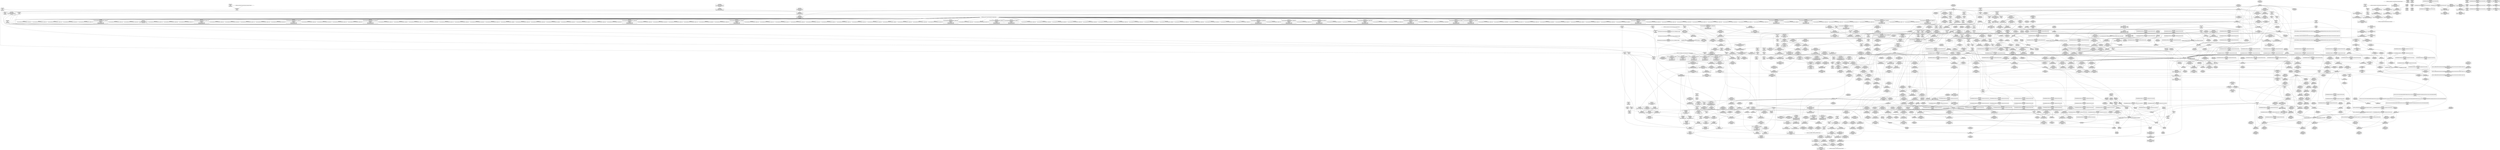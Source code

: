 digraph {
	CE0x5b666f0 [shape=record,shape=Mrecord,label="{CE0x5b666f0|cred_sid:tmp5|security/selinux/hooks.c,196}"]
	CE0x5bc3e30 [shape=record,shape=Mrecord,label="{CE0x5bc3e30|__validate_creds:tmp}"]
	CE0x5b685c0 [shape=record,shape=Mrecord,label="{CE0x5b685c0|cred_sid:tmp6|security/selinux/hooks.c,197|*SummSink*}"]
	CE0x5bc2fe0 [shape=record,shape=Mrecord,label="{CE0x5bc2fe0|inode_has_perm:tmp2}"]
	CE0x5b8b6f0 [shape=record,shape=Mrecord,label="{CE0x5b8b6f0|inode_has_perm:tmp16|security/selinux/hooks.c,1615}"]
	CE0x5b5e950 [shape=record,shape=Mrecord,label="{CE0x5b5e950|superblock_has_perm:perms|Function::superblock_has_perm&Arg::perms::|*SummSink*}"]
	CE0x5b17820 [shape=record,shape=Mrecord,label="{CE0x5b17820|104:_%struct.inode*,_232:_%struct.super_block*,_:_CRE_199,200_}"]
	CE0x5bcfc80 [shape=record,shape=Mrecord,label="{CE0x5bcfc80|GLOBAL:creds_are_invalid|*Constant*|*SummSink*}"]
	CE0x5b1d4e0 [shape=record,shape=Mrecord,label="{CE0x5b1d4e0|selinux_mount:tmp15|security/selinux/hooks.c,2639|*SummSource*}"]
	CE0x5b02390 [shape=record,shape=Mrecord,label="{CE0x5b02390|get_current:tmp1}"]
	CE0x5c09500 [shape=record,shape=Mrecord,label="{CE0x5c09500|inode_has_perm:tmp7|security/selinux/hooks.c,1611}"]
	CE0x5b8a940 [shape=record,shape=Mrecord,label="{CE0x5b8a940|_ret_i32_%tmp6,_!dbg_!27716|security/selinux/hooks.c,197}"]
	CE0x5b045d0 [shape=record,shape=Mrecord,label="{CE0x5b045d0|selinux_mount:if.end}"]
	CE0x5ba4130 [shape=record,shape=Mrecord,label="{CE0x5ba4130|path_has_perm:bb|*SummSource*}"]
	CE0x5b13110 [shape=record,shape=Mrecord,label="{CE0x5b13110|104:_%struct.inode*,_232:_%struct.super_block*,_:_CRE_154,155_}"]
	CE0x5b1a0c0 [shape=record,shape=Mrecord,label="{CE0x5b1a0c0|104:_%struct.inode*,_232:_%struct.super_block*,_:_CRE_224,232_|*MultipleSource*|*LoadInst*|security/selinux/hooks.c,2642|security/selinux/hooks.c,2642}"]
	CE0x5c05320 [shape=record,shape=Mrecord,label="{CE0x5c05320|cred_sid:tmp}"]
	CE0x5bad600 [shape=record,shape=Mrecord,label="{CE0x5bad600|path_has_perm:path1|security/selinux/hooks.c,1646}"]
	CE0x5b64430 [shape=record,shape=Mrecord,label="{CE0x5b64430|GLOBAL:superblock_has_perm|*Constant*}"]
	CE0x5bfa660 [shape=record,shape=Mrecord,label="{CE0x5bfa660|__validate_creds:tmp2|include/linux/cred.h,173|*SummSink*}"]
	CE0x5b121c0 [shape=record,shape=Mrecord,label="{CE0x5b121c0|104:_%struct.inode*,_232:_%struct.super_block*,_:_CRE_145,146_}"]
	CE0x5b152a0 [shape=record,shape=Mrecord,label="{CE0x5b152a0|104:_%struct.inode*,_232:_%struct.super_block*,_:_CRE_175,176_}"]
	CE0x5bfedb0 [shape=record,shape=Mrecord,label="{CE0x5bfedb0|inode_has_perm:sid3|security/selinux/hooks.c,1617|*SummSource*}"]
	CE0x5b1be10 [shape=record,shape=Mrecord,label="{CE0x5b1be10|_call_void_mcount()_#3|*SummSink*}"]
	CE0x5b40580 [shape=record,shape=Mrecord,label="{CE0x5b40580|104:_%struct.inode*,_232:_%struct.super_block*,_:_CRE_72,80_|*MultipleSource*|*LoadInst*|security/selinux/hooks.c,2642|security/selinux/hooks.c,2642}"]
	CE0x5c04d20 [shape=record,shape=Mrecord,label="{CE0x5c04d20|__validate_creds:tmp9|include/linux/cred.h,175|*SummSource*}"]
	CE0x5b9c4b0 [shape=record,shape=Mrecord,label="{CE0x5b9c4b0|path_has_perm:tmp5|security/selinux/hooks.c,1642}"]
	CE0x5c07fe0 [shape=record,shape=Mrecord,label="{CE0x5c07fe0|inode_has_perm:conv|security/selinux/hooks.c,1611|*SummSink*}"]
	CE0x5b3ba80 [shape=record,shape=Mrecord,label="{CE0x5b3ba80|selinux_mount:tmp21|security/selinux/hooks.c,2641|*SummSource*}"]
	CE0x5b61710 [shape=record,shape=Mrecord,label="{CE0x5b61710|_ret_i32_%retval.0,_!dbg_!27754|security/selinux/hooks.c,2646|*SummSink*}"]
	CE0x5b40370 [shape=record,shape=Mrecord,label="{CE0x5b40370|104:_%struct.inode*,_232:_%struct.super_block*,_:_CRE_64,72_|*MultipleSource*|*LoadInst*|security/selinux/hooks.c,2642|security/selinux/hooks.c,2642}"]
	CE0x5b3b630 [shape=record,shape=Mrecord,label="{CE0x5b3b630|selinux_mount:tmp20|security/selinux/hooks.c,2641|*SummSource*}"]
	CE0x5b3a9c0 [shape=record,shape=Mrecord,label="{CE0x5b3a9c0|selinux_mount:tobool5|security/selinux/hooks.c,2641|*SummSource*}"]
	CE0x5b3d650 [shape=record,shape=Mrecord,label="{CE0x5b3d650|selinux_mount:tmp25|security/selinux/hooks.c,2642|*SummSource*}"]
	CE0x5b03490 [shape=record,shape=Mrecord,label="{CE0x5b03490|selinux_mount:tmp2}"]
	CE0x5aed740 [shape=record,shape=Mrecord,label="{CE0x5aed740|selinux_mount:tmp1|*SummSource*}"]
	CE0x5b69290 [shape=record,shape=Mrecord,label="{CE0x5b69290|inode_has_perm:tmp5|security/selinux/hooks.c,1609|*SummSource*}"]
	CE0x5b17ff0 [shape=record,shape=Mrecord,label="{CE0x5b17ff0|104:_%struct.inode*,_232:_%struct.super_block*,_:_CRE_204,205_}"]
	CE0x5c13e90 [shape=record,shape=Mrecord,label="{CE0x5c13e90|inode_has_perm:sid3|security/selinux/hooks.c,1617}"]
	CE0x5af9400 [shape=record,shape=Mrecord,label="{CE0x5af9400|selinux_mount:tmp13|security/selinux/hooks.c,2639}"]
	CE0x5b5ccd0 [shape=record,shape=Mrecord,label="{CE0x5b5ccd0|104:_%struct.inode*,_232:_%struct.super_block*,_:_CRE_309,310_}"]
	CE0x5aeea80 [shape=record,shape=Mrecord,label="{CE0x5aeea80|i64*_getelementptr_inbounds_(_15_x_i64_,_15_x_i64_*___llvm_gcov_ctr203,_i64_0,_i64_6)|*Constant*|*SummSink*}"]
	CE0x5bca880 [shape=record,shape=Mrecord,label="{CE0x5bca880|inode_has_perm:tmp|*SummSource*}"]
	CE0x5affdf0 [shape=record,shape=Mrecord,label="{CE0x5affdf0|selinux_mount:if.else|*SummSink*}"]
	CE0x5b19f30 [shape=record,shape=Mrecord,label="{CE0x5b19f30|104:_%struct.inode*,_232:_%struct.super_block*,_:_CRE_304,305_}"]
	CE0x5b8d710 [shape=record,shape=Mrecord,label="{CE0x5b8d710|superblock_has_perm:tmp|*SummSource*}"]
	CE0x5b146f0 [shape=record,shape=Mrecord,label="{CE0x5b146f0|104:_%struct.inode*,_232:_%struct.super_block*,_:_CRE_168,169_}"]
	CE0x5b8acf0 [shape=record,shape=Mrecord,label="{CE0x5b8acf0|i32_10|*Constant*|*SummSink*}"]
	CE0x5bcd890 [shape=record,shape=Mrecord,label="{CE0x5bcd890|__validate_creds:tmp1|*SummSink*}"]
	CE0x5af9a70 [shape=record,shape=Mrecord,label="{CE0x5af9a70|selinux_mount:tmp14|security/selinux/hooks.c,2639|*SummSink*}"]
	CE0x5b91700 [shape=record,shape=Mrecord,label="{CE0x5b91700|superblock_has_perm:tmp2}"]
	CE0x5b913a0 [shape=record,shape=Mrecord,label="{CE0x5b913a0|i64*_getelementptr_inbounds_(_2_x_i64_,_2_x_i64_*___llvm_gcov_ctr151,_i64_0,_i64_1)|*Constant*|*SummSink*}"]
	CE0x5af5000 [shape=record,shape=Mrecord,label="{CE0x5af5000|GLOBAL:__llvm_gcov_ctr203|Global_var:__llvm_gcov_ctr203}"]
	CE0x5b097d0 [shape=record,shape=Mrecord,label="{CE0x5b097d0|superblock_has_perm:tmp1|*SummSink*}"]
	CE0x5c09630 [shape=record,shape=Mrecord,label="{CE0x5c09630|inode_has_perm:tmp8|security/selinux/hooks.c,1611}"]
	CE0x5bc52f0 [shape=record,shape=Mrecord,label="{CE0x5bc52f0|inode_has_perm:tmp1|*SummSource*}"]
	CE0x5b5eb00 [shape=record,shape=Mrecord,label="{CE0x5b5eb00|%struct.common_audit_data*_null|*Constant*}"]
	CE0x5b72c60 [shape=record,shape=Mrecord,label="{CE0x5b72c60|_ret_i32_%tmp6,_!dbg_!27716|security/selinux/hooks.c,197|*SummSink*}"]
	CE0x5b9beb0 [shape=record,shape=Mrecord,label="{CE0x5b9beb0|i32_5|*Constant*}"]
	CE0x5b2aab0 [shape=record,shape=Mrecord,label="{CE0x5b2aab0|i32_2639|*Constant*}"]
	CE0x5b38e60 [shape=record,shape=Mrecord,label="{CE0x5b38e60|superblock_has_perm:tmp|*SummSink*}"]
	CE0x5aee7e0 [shape=record,shape=Mrecord,label="{CE0x5aee7e0|i64*_getelementptr_inbounds_(_15_x_i64_,_15_x_i64_*___llvm_gcov_ctr203,_i64_0,_i64_6)|*Constant*|*SummSource*}"]
	CE0x5b65eb0 [shape=record,shape=Mrecord,label="{CE0x5b65eb0|cred_sid:security|security/selinux/hooks.c,196}"]
	CE0x5b28ed0 [shape=record,shape=Mrecord,label="{CE0x5b28ed0|superblock_has_perm:tmp4|*LoadInst*|security/selinux/hooks.c,1865}"]
	CE0x5bd10a0 [shape=record,shape=Mrecord,label="{CE0x5bd10a0|i8*_getelementptr_inbounds_(_25_x_i8_,_25_x_i8_*_.str3,_i32_0,_i32_0)|*Constant*}"]
	CE0x5b187c0 [shape=record,shape=Mrecord,label="{CE0x5b187c0|104:_%struct.inode*,_232:_%struct.super_block*,_:_CRE_209,210_}"]
	CE0x5b88ea0 [shape=record,shape=Mrecord,label="{CE0x5b88ea0|GLOBAL:cred_sid|*Constant*}"]
	CE0x5bfa3c0 [shape=record,shape=Mrecord,label="{CE0x5bfa3c0|__validate_creds:tmp2|include/linux/cred.h,173|*SummSource*}"]
	CE0x5b166f0 [shape=record,shape=Mrecord,label="{CE0x5b166f0|104:_%struct.inode*,_232:_%struct.super_block*,_:_CRE_188,189_}"]
	CE0x5b69bd0 [shape=record,shape=Mrecord,label="{CE0x5b69bd0|inode_has_perm:tmp3}"]
	CE0x5c099a0 [shape=record,shape=Mrecord,label="{CE0x5c099a0|inode_has_perm:tmp7|security/selinux/hooks.c,1611|*SummSink*}"]
	CE0x5b3a950 [shape=record,shape=Mrecord,label="{CE0x5b3a950|selinux_mount:tobool5|security/selinux/hooks.c,2641}"]
	CE0x5b0a1b0 [shape=record,shape=Mrecord,label="{CE0x5b0a1b0|inode_has_perm:lnot|security/selinux/hooks.c,1611|*SummSink*}"]
	CE0x5b69930 [shape=record,shape=Mrecord,label="{CE0x5b69930|inode_has_perm:tmp2|*SummSource*}"]
	CE0x5b05b90 [shape=record,shape=Mrecord,label="{CE0x5b05b90|i64_4|*Constant*|*SummSink*}"]
	CE0x5b9d0b0 [shape=record,shape=Mrecord,label="{CE0x5b9d0b0|i64_16|*Constant*|*SummSource*}"]
	CE0x5bd06b0 [shape=record,shape=Mrecord,label="{CE0x5bd06b0|_ret_void,_!dbg_!27722|include/linux/cred.h,175}"]
	CE0x5b68b00 [shape=record,shape=Mrecord,label="{CE0x5b68b00|inode_has_perm:return}"]
	CE0x5b82b30 [shape=record,shape=Mrecord,label="{CE0x5b82b30|inode_has_perm:if.end|*SummSink*}"]
	CE0x5affaf0 [shape=record,shape=Mrecord,label="{CE0x5affaf0|_ret_%struct.task_struct*_%tmp4,_!dbg_!27714|./arch/x86/include/asm/current.h,14}"]
	CE0x5b5d5a0 [shape=record,shape=Mrecord,label="{CE0x5b5d5a0|104:_%struct.inode*,_232:_%struct.super_block*,_:_CRE_315,316_}"]
	CE0x5b18e00 [shape=record,shape=Mrecord,label="{CE0x5b18e00|104:_%struct.inode*,_232:_%struct.super_block*,_:_CRE_213,214_}"]
	CE0x5bce060 [shape=record,shape=Mrecord,label="{CE0x5bce060|cred_sid:tmp5|security/selinux/hooks.c,196}"]
	CE0x5b67db0 [shape=record,shape=Mrecord,label="{CE0x5b67db0|0:_i32,_4:_i32,_8:_i32,_12:_i32,_:_CMRE_12,16_|*MultipleSource*|security/selinux/hooks.c,196|*LoadInst*|security/selinux/hooks.c,196|security/selinux/hooks.c,197}"]
	CE0x5bafce0 [shape=record,shape=Mrecord,label="{CE0x5bafce0|i64*_getelementptr_inbounds_(_2_x_i64_,_2_x_i64_*___llvm_gcov_ctr131,_i64_0,_i64_1)|*Constant*|*SummSink*}"]
	CE0x5bb1820 [shape=record,shape=Mrecord,label="{CE0x5bb1820|inode_has_perm:perms|Function::inode_has_perm&Arg::perms::}"]
	CE0x5b62570 [shape=record,shape=Mrecord,label="{CE0x5b62570|selinux_mount:tmp28|security/selinux/hooks.c,2645}"]
	CE0x5b179b0 [shape=record,shape=Mrecord,label="{CE0x5b179b0|104:_%struct.inode*,_232:_%struct.super_block*,_:_CRE_200,201_}"]
	CE0x5b0e220 [shape=record,shape=Mrecord,label="{CE0x5b0e220|selinux_mount:tmp7|security/selinux/hooks.c,2639|*SummSink*}"]
	CE0x5b64930 [shape=record,shape=Mrecord,label="{CE0x5b64930|superblock_has_perm:entry}"]
	CE0x5b63d30 [shape=record,shape=Mrecord,label="{CE0x5b63d30|GLOBAL:path_has_perm|*Constant*|*SummSource*}"]
	CE0x5ba0a10 [shape=record,shape=Mrecord,label="{CE0x5ba0a10|path_has_perm:tmp|*SummSource*}"]
	CE0x5bc60f0 [shape=record,shape=Mrecord,label="{CE0x5bc60f0|i32_1609|*Constant*}"]
	CE0x5af94e0 [shape=record,shape=Mrecord,label="{CE0x5af94e0|selinux_mount:tmp13|security/selinux/hooks.c,2639|*SummSink*}"]
	CE0x5b62a30 [shape=record,shape=Mrecord,label="{CE0x5b62a30|selinux_mount:tmp28|security/selinux/hooks.c,2645|*SummSink*}"]
	CE0x5c04e50 [shape=record,shape=Mrecord,label="{CE0x5c04e50|__validate_creds:tmp9|include/linux/cred.h,175|*SummSink*}"]
	CE0x5b03180 [shape=record,shape=Mrecord,label="{CE0x5b03180|i64*_getelementptr_inbounds_(_15_x_i64_,_15_x_i64_*___llvm_gcov_ctr203,_i64_0,_i64_0)|*Constant*}"]
	CE0x5b1c850 [shape=record,shape=Mrecord,label="{CE0x5b1c850|104:_%struct.inode*,_232:_%struct.super_block*,_:_CRE_94,95_}"]
	CE0x5b72950 [shape=record,shape=Mrecord,label="{CE0x5b72950|_ret_i32_%tmp6,_!dbg_!27716|security/selinux/hooks.c,197}"]
	CE0x5af9be0 [shape=record,shape=Mrecord,label="{CE0x5af9be0|i1_true|*Constant*}"]
	CE0x5bccb80 [shape=record,shape=Mrecord,label="{CE0x5bccb80|inode_has_perm:tmp4|security/selinux/hooks.c,1609}"]
	CE0x5b3aeb0 [shape=record,shape=Mrecord,label="{CE0x5b3aeb0|i64_11|*Constant*|*SummSource*}"]
	CE0x5b89590 [shape=record,shape=Mrecord,label="{CE0x5b89590|i64*_getelementptr_inbounds_(_8_x_i64_,_8_x_i64_*___llvm_gcov_ctr154,_i64_0,_i64_5)|*Constant*|*SummSink*}"]
	CE0x5b62d40 [shape=record,shape=Mrecord,label="{CE0x5b62d40|selinux_mount:tmp29|security/selinux/hooks.c,2645|*SummSource*}"]
	CE0x5c1a570 [shape=record,shape=Mrecord,label="{CE0x5c1a570|inode_has_perm:tmp16|security/selinux/hooks.c,1615|*SummSink*}"]
	CE0x5b17b40 [shape=record,shape=Mrecord,label="{CE0x5b17b40|104:_%struct.inode*,_232:_%struct.super_block*,_:_CRE_201,202_}"]
	CE0x5af8c10 [shape=record,shape=Mrecord,label="{CE0x5af8c10|selinux_mount:retval.0|*SummSource*}"]
	CE0x5b1d470 [shape=record,shape=Mrecord,label="{CE0x5b1d470|selinux_mount:tmp15|security/selinux/hooks.c,2639}"]
	CE0x5b82ba0 [shape=record,shape=Mrecord,label="{CE0x5b82ba0|inode_has_perm:do.body}"]
	CE0x5bcb4b0 [shape=record,shape=Mrecord,label="{CE0x5bcb4b0|__validate_creds:tmp|*SummSink*}"]
	CE0x5b38330 [shape=record,shape=Mrecord,label="{CE0x5b38330|i32_78|*Constant*|*SummSink*}"]
	CE0x5b9db10 [shape=record,shape=Mrecord,label="{CE0x5b9db10|inode_has_perm:entry|*SummSink*}"]
	CE0x5bc41c0 [shape=record,shape=Mrecord,label="{CE0x5bc41c0|inode_has_perm:tmp1|*SummSink*}"]
	CE0x5b17e60 [shape=record,shape=Mrecord,label="{CE0x5b17e60|104:_%struct.inode*,_232:_%struct.super_block*,_:_CRE_203,204_}"]
	CE0x5b64180 [shape=record,shape=Mrecord,label="{CE0x5b64180|selinux_mount:call7|security/selinux/hooks.c,2642|*SummSource*}"]
	CE0x5b39db0 [shape=record,shape=Mrecord,label="{CE0x5b39db0|i64_32|*Constant*}"]
	CE0x5bacf90 [shape=record,shape=Mrecord,label="{CE0x5bacf90|superblock_has_perm:sid1|security/selinux/hooks.c,1866|*SummSink*}"]
	CE0x5aff390 [shape=record,shape=Mrecord,label="{CE0x5aff390|GLOBAL:get_current|*Constant*|*SummSink*}"]
	CE0x5b1d550 [shape=record,shape=Mrecord,label="{CE0x5b1d550|selinux_mount:tmp15|security/selinux/hooks.c,2639|*SummSink*}"]
	CE0x5b8d240 [shape=record,shape=Mrecord,label="{CE0x5b8d240|path_has_perm:tmp1|*SummSink*}"]
	CE0x5b198f0 [shape=record,shape=Mrecord,label="{CE0x5b198f0|104:_%struct.inode*,_232:_%struct.super_block*,_:_CRE_220,221_}"]
	CE0x5b72e90 [shape=record,shape=Mrecord,label="{CE0x5b72e90|i32_0|*Constant*}"]
	CE0x5b94b70 [shape=record,shape=Mrecord,label="{CE0x5b94b70|inode_has_perm:tmp19|security/selinux/hooks.c,1618}"]
	CE0x5b01820 [shape=record,shape=Mrecord,label="{CE0x5b01820|selinux_mount:entry}"]
	CE0x5af0bc0 [shape=record,shape=Mrecord,label="{CE0x5af0bc0|selinux_mount:entry|*SummSource*}"]
	CE0x5af6fc0 [shape=record,shape=Mrecord,label="{CE0x5af6fc0|selinux_mount:tobool|security/selinux/hooks.c,2639|*SummSink*}"]
	CE0x5af5430 [shape=record,shape=Mrecord,label="{CE0x5af5430|selinux_mount:tmp6|security/selinux/hooks.c,2639|*SummSource*}"]
	CE0x5c051a0 [shape=record,shape=Mrecord,label="{CE0x5c051a0|i64*_getelementptr_inbounds_(_2_x_i64_,_2_x_i64_*___llvm_gcov_ctr131,_i64_0,_i64_0)|*Constant*}"]
	CE0x5ba0220 [shape=record,shape=Mrecord,label="{CE0x5ba0220|path_has_perm:tmp4|*LoadInst*|security/selinux/hooks.c,1642}"]
	CE0x5b636e0 [shape=record,shape=Mrecord,label="{CE0x5b636e0|selinux_mount:call8|security/selinux/hooks.c,2645|*SummSource*}"]
	CE0x5b5dbe0 [shape=record,shape=Mrecord,label="{CE0x5b5dbe0|104:_%struct.inode*,_232:_%struct.super_block*,_:_CRE_319,320_}"]
	CE0x5ba2790 [shape=record,shape=Mrecord,label="{CE0x5ba2790|i16_5|*Constant*}"]
	CE0x5bfb6d0 [shape=record,shape=Mrecord,label="{CE0x5bfb6d0|__validate_creds:tmp4|include/linux/cred.h,173|*SummSink*}"]
	CE0x5b394e0 [shape=record,shape=Mrecord,label="{CE0x5b394e0|selinux_mount:tmp19|security/selinux/hooks.c,2639|*SummSource*}"]
	CE0x5b02840 [shape=record,shape=Mrecord,label="{CE0x5b02840|selinux_mount:tobool|security/selinux/hooks.c,2639}"]
	CE0x5b5d730 [shape=record,shape=Mrecord,label="{CE0x5b5d730|104:_%struct.inode*,_232:_%struct.super_block*,_:_CRE_316,317_}"]
	CE0x5bd0bf0 [shape=record,shape=Mrecord,label="{CE0x5bd0bf0|__validate_creds:lnot1|include/linux/cred.h,173|*SummSink*}"]
	CE0x5b99890 [shape=record,shape=Mrecord,label="{CE0x5b99890|_call_void_mcount()_#3|*SummSource*}"]
	CE0x5b84290 [shape=record,shape=Mrecord,label="{CE0x5b84290|272:_i8*,_:_CRE_272,280_|*MultipleSource*|security/selinux/hooks.c,2642|Function::superblock_has_perm&Arg::sb::|security/selinux/hooks.c,1865}"]
	CE0x5bfcbd0 [shape=record,shape=Mrecord,label="{CE0x5bfcbd0|inode_has_perm:tmp18|security/selinux/hooks.c,1617|*SummSink*}"]
	CE0x5bfbc60 [shape=record,shape=Mrecord,label="{CE0x5bfbc60|i64*_getelementptr_inbounds_(_5_x_i64_,_5_x_i64_*___llvm_gcov_ctr155,_i64_0,_i64_3)|*Constant*}"]
	CE0x5ba2e70 [shape=record,shape=Mrecord,label="{CE0x5ba2e70|avc_has_perm:tclass|Function::avc_has_perm&Arg::tclass::|*SummSink*}"]
	CE0x5b9dc70 [shape=record,shape=Mrecord,label="{CE0x5b9dc70|inode_has_perm:cred|Function::inode_has_perm&Arg::cred::}"]
	CE0x5bfcaa0 [shape=record,shape=Mrecord,label="{CE0x5bfcaa0|inode_has_perm:tmp18|security/selinux/hooks.c,1617|*SummSource*}"]
	CE0x5af4be0 [shape=record,shape=Mrecord,label="{CE0x5af4be0|i64_0|*Constant*|*SummSource*}"]
	CE0x5bb1f60 [shape=record,shape=Mrecord,label="{CE0x5bb1f60|inode_has_perm:adp|Function::inode_has_perm&Arg::adp::|*SummSource*}"]
	CE0x5b966c0 [shape=record,shape=Mrecord,label="{CE0x5b966c0|__validate_creds:if.end|*SummSink*}"]
	CE0x5b383a0 [shape=record,shape=Mrecord,label="{CE0x5b383a0|i32_78|*Constant*|*SummSource*}"]
	CE0x5bc8d10 [shape=record,shape=Mrecord,label="{CE0x5bc8d10|i64_1|*Constant*}"]
	CE0x5b8c250 [shape=record,shape=Mrecord,label="{CE0x5b8c250|inode_has_perm:tmp12|security/selinux/hooks.c,1612|*SummSink*}"]
	CE0x5bcb620 [shape=record,shape=Mrecord,label="{CE0x5bcb620|__validate_creds:tmp1|*SummSource*}"]
	CE0x5b3f030 [shape=record,shape=Mrecord,label="{CE0x5b3f030|selinux_mount:tmp26|*LoadInst*|security/selinux/hooks.c,2642}"]
	CE0x5c0a150 [shape=record,shape=Mrecord,label="{CE0x5c0a150|inode_has_perm:tmp8|security/selinux/hooks.c,1611|*SummSource*}"]
	CE0x5bc95f0 [shape=record,shape=Mrecord,label="{CE0x5bc95f0|GLOBAL:__validate_creds|*Constant*}"]
	CE0x5bcc6e0 [shape=record,shape=Mrecord,label="{CE0x5bcc6e0|GLOBAL:creds_are_invalid|*Constant*}"]
	CE0x5b64cc0 [shape=record,shape=Mrecord,label="{CE0x5b64cc0|cred_sid:tmp2|*SummSource*}"]
	CE0x5b044e0 [shape=record,shape=Mrecord,label="{CE0x5b044e0|selinux_mount:land.lhs.true|*SummSink*}"]
	CE0x5b09760 [shape=record,shape=Mrecord,label="{CE0x5b09760|superblock_has_perm:tmp1|*SummSource*}"]
	CE0x5b96830 [shape=record,shape=Mrecord,label="{CE0x5b96830|__validate_creds:bb}"]
	CE0x5b1a430 [shape=record,shape=Mrecord,label="{CE0x5b1a430|104:_%struct.inode*,_232:_%struct.super_block*,_:_CRE_240,248_|*MultipleSource*|*LoadInst*|security/selinux/hooks.c,2642|security/selinux/hooks.c,2642}"]
	CE0x5b09450 [shape=record,shape=Mrecord,label="{CE0x5b09450|%struct.task_struct*_(%struct.task_struct**)*_asm_movq_%gs:$_1:P_,$0_,_r,im,_dirflag_,_fpsr_,_flags_|*SummSink*}"]
	CE0x5bcf350 [shape=record,shape=Mrecord,label="{CE0x5bcf350|inode_has_perm:if.then|*SummSink*}"]
	CE0x5bc72b0 [shape=record,shape=Mrecord,label="{CE0x5bc72b0|__validate_creds:lnot|include/linux/cred.h,173}"]
	CE0x5bb2c20 [shape=record,shape=Mrecord,label="{CE0x5bb2c20|path_has_perm:u|security/selinux/hooks.c,1646|*SummSource*}"]
	CE0x5b10b60 [shape=record,shape=Mrecord,label="{CE0x5b10b60|selinux_mount:tmp3|*SummSink*}"]
	CE0x5b135c0 [shape=record,shape=Mrecord,label="{CE0x5b135c0|104:_%struct.inode*,_232:_%struct.super_block*,_:_CRE_157,158_}"]
	CE0x5bcf460 [shape=record,shape=Mrecord,label="{CE0x5bcf460|inode_has_perm:do.end}"]
	CE0x5b03080 [shape=record,shape=Mrecord,label="{CE0x5b03080|selinux_mount:if.end|*SummSource*}"]
	CE0x5b10930 [shape=record,shape=Mrecord,label="{CE0x5b10930|i64_1|*Constant*|*SummSink*}"]
	CE0x5b6bcf0 [shape=record,shape=Mrecord,label="{CE0x5b6bcf0|GLOBAL:__validate_creds|*Constant*|*SummSource*}"]
	CE0x5ba2a60 [shape=record,shape=Mrecord,label="{CE0x5ba2a60|i16_5|*Constant*|*SummSink*}"]
	CE0x5b99a70 [shape=record,shape=Mrecord,label="{CE0x5b99a70|i64*_getelementptr_inbounds_(_8_x_i64_,_8_x_i64_*___llvm_gcov_ctr154,_i64_0,_i64_2)|*Constant*}"]
	CE0x5b860e0 [shape=record,shape=Mrecord,label="{CE0x5b860e0|superblock_has_perm:bb}"]
	CE0x5b1cd00 [shape=record,shape=Mrecord,label="{CE0x5b1cd00|104:_%struct.inode*,_232:_%struct.super_block*,_:_CRE_96,104_|*MultipleSource*|*LoadInst*|security/selinux/hooks.c,2642|security/selinux/hooks.c,2642}"]
	CE0x5c09f80 [shape=record,shape=Mrecord,label="{CE0x5c09f80|GLOBAL:__llvm_gcov_ctr154|Global_var:__llvm_gcov_ctr154|*SummSink*}"]
	CE0x5bad000 [shape=record,shape=Mrecord,label="{CE0x5bad000|8:_i32,_:_CRE_8,12_|*MultipleSource*|*LoadInst*|security/selinux/hooks.c,1865|security/selinux/hooks.c,1865|security/selinux/hooks.c,1866}"]
	CE0x5b18ae0 [shape=record,shape=Mrecord,label="{CE0x5b18ae0|104:_%struct.inode*,_232:_%struct.super_block*,_:_CRE_211,212_}"]
	CE0x5b02a80 [shape=record,shape=Mrecord,label="{CE0x5b02a80|i64_0|*Constant*}"]
	CE0x5b5f0b0 [shape=record,shape=Mrecord,label="{CE0x5b5f0b0|superblock_has_perm:ad|Function::superblock_has_perm&Arg::ad::|*SummSink*}"]
	CE0x5ba14c0 [shape=record,shape=Mrecord,label="{CE0x5ba14c0|i32_(i32,_i32,_i16,_i32,_%struct.common_audit_data*)*_bitcast_(i32_(i32,_i32,_i16,_i32,_%struct.common_audit_data.495*)*_avc_has_perm_to_i32_(i32,_i32,_i16,_i32,_%struct.common_audit_data*)*)|*Constant*|*SummSource*}"]
	CE0x5b892f0 [shape=record,shape=Mrecord,label="{CE0x5b892f0|i64*_getelementptr_inbounds_(_8_x_i64_,_8_x_i64_*___llvm_gcov_ctr154,_i64_0,_i64_5)|*Constant*|*SummSource*}"]
	CE0x5afdaa0 [shape=record,shape=Mrecord,label="{CE0x5afdaa0|selinux_mount:tobool|security/selinux/hooks.c,2639|*SummSource*}"]
	CE0x5ba3c50 [shape=record,shape=Mrecord,label="{CE0x5ba3c50|path_has_perm:bb|*SummSink*}"]
	CE0x5bfc6c0 [shape=record,shape=Mrecord,label="{CE0x5bfc6c0|inode_has_perm:sclass|security/selinux/hooks.c,1617|*SummSource*}"]
	CE0x5b95e50 [shape=record,shape=Mrecord,label="{CE0x5b95e50|__validate_creds:bb|*SummSource*}"]
	CE0x5b61c10 [shape=record,shape=Mrecord,label="{CE0x5b61c10|i64*_getelementptr_inbounds_(_2_x_i64_,_2_x_i64_*___llvm_gcov_ctr98,_i64_0,_i64_0)|*Constant*}"]
	CE0x5b0a930 [shape=record,shape=Mrecord,label="{CE0x5b0a930|inode_has_perm:lnot.ext|security/selinux/hooks.c,1611}"]
	CE0x5bfcfc0 [shape=record,shape=Mrecord,label="{CE0x5bfcfc0|inode_has_perm:call4|security/selinux/hooks.c,1617|*SummSource*}"]
	CE0x5bcffa0 [shape=record,shape=Mrecord,label="{CE0x5bcffa0|__validate_creds:entry|*SummSink*}"]
	CE0x5b8bad0 [shape=record,shape=Mrecord,label="{CE0x5b8bad0|inode_has_perm:tmp11|security/selinux/hooks.c,1612|*SummSink*}"]
	CE0x5ba12a0 [shape=record,shape=Mrecord,label="{CE0x5ba12a0|superblock_has_perm:call2|security/selinux/hooks.c,1866|*SummSource*}"]
	CE0x5bfb9b0 [shape=record,shape=Mrecord,label="{CE0x5bfb9b0|__validate_creds:tmp5|include/linux/cred.h,173|*SummSource*}"]
	CE0x5b1fdb0 [shape=record,shape=Mrecord,label="{CE0x5b1fdb0|GLOBAL:current_task|Global_var:current_task|*SummSink*}"]
	CE0x5b3e4d0 [shape=record,shape=Mrecord,label="{CE0x5b3e4d0|selinux_mount:path|Function::selinux_mount&Arg::path::}"]
	CE0x5afebb0 [shape=record,shape=Mrecord,label="{CE0x5afebb0|selinux_mount:call3|security/selinux/hooks.c,2639|*SummSource*}"]
	"CONST[source:0(mediator),value:0(static)][purpose:{operation}][SrcIdx:2]"
	CE0x5b6c700 [shape=record,shape=Mrecord,label="{CE0x5b6c700|inode_has_perm:tmp3|*SummSink*}"]
	CE0x5c0bbf0 [shape=record,shape=Mrecord,label="{CE0x5c0bbf0|i32_512|*Constant*|*SummSink*}"]
	"CONST[source:0(mediator),value:2(dynamic)][purpose:{object}]"
	CE0x5b03570 [shape=record,shape=Mrecord,label="{CE0x5b03570|selinux_mount:tmp2|*SummSink*}"]
	CE0x5b67600 [shape=record,shape=Mrecord,label="{CE0x5b67600|0:_i32,_4:_i32,_8:_i32,_12:_i32,_:_CMRE_0,4_|*MultipleSource*|security/selinux/hooks.c,196|*LoadInst*|security/selinux/hooks.c,196|security/selinux/hooks.c,197}"]
	CE0x5c147b0 [shape=record,shape=Mrecord,label="{CE0x5c147b0|inode_has_perm:sclass|security/selinux/hooks.c,1617}"]
	CE0x5b3faa0 [shape=record,shape=Mrecord,label="{CE0x5b3faa0|104:_%struct.inode*,_232:_%struct.super_block*,_:_CRE_16,24_|*MultipleSource*|*LoadInst*|security/selinux/hooks.c,2642|security/selinux/hooks.c,2642}"]
	CE0x5b0e0a0 [shape=record,shape=Mrecord,label="{CE0x5b0e0a0|selinux_mount:tmp7|security/selinux/hooks.c,2639|*SummSource*}"]
	CE0x5b5d0f0 [shape=record,shape=Mrecord,label="{CE0x5b5d0f0|104:_%struct.inode*,_232:_%struct.super_block*,_:_CRE_312,313_}"]
	CE0x5b096f0 [shape=record,shape=Mrecord,label="{CE0x5b096f0|superblock_has_perm:tmp1}"]
	CE0x5bce460 [shape=record,shape=Mrecord,label="{CE0x5bce460|i64*_getelementptr_inbounds_(_8_x_i64_,_8_x_i64_*___llvm_gcov_ctr154,_i64_0,_i64_0)|*Constant*|*SummSource*}"]
	CE0x5c09ce0 [shape=record,shape=Mrecord,label="{CE0x5c09ce0|GLOBAL:__llvm_gcov_ctr154|Global_var:__llvm_gcov_ctr154}"]
	CE0x5b82ac0 [shape=record,shape=Mrecord,label="{CE0x5b82ac0|inode_has_perm:if.end|*SummSource*}"]
	CE0x5bcbc00 [shape=record,shape=Mrecord,label="{CE0x5bcbc00|COLLAPSED:_GCMRE___llvm_gcov_ctr154_internal_global_8_x_i64_zeroinitializer:_elem_0:default:}"]
	CE0x5b143d0 [shape=record,shape=Mrecord,label="{CE0x5b143d0|104:_%struct.inode*,_232:_%struct.super_block*,_:_CRE_166,167_}"]
	CE0x5b1ae00 [shape=record,shape=Mrecord,label="{CE0x5b1ae00|104:_%struct.inode*,_232:_%struct.super_block*,_:_CRE_272,280_|*MultipleSource*|*LoadInst*|security/selinux/hooks.c,2642|security/selinux/hooks.c,2642}"]
	CE0x5af1c10 [shape=record,shape=Mrecord,label="{CE0x5af1c10|selinux_mount:land.lhs.true|*SummSource*}"]
	CE0x5af1aa0 [shape=record,shape=Mrecord,label="{CE0x5af1aa0|selinux_mount:if.then6|*SummSink*}"]
	CE0x5bcdf90 [shape=record,shape=Mrecord,label="{CE0x5bcdf90|cred_sid:tmp4|*LoadInst*|security/selinux/hooks.c,196}"]
	CE0x5b5d280 [shape=record,shape=Mrecord,label="{CE0x5b5d280|104:_%struct.inode*,_232:_%struct.super_block*,_:_CRE_313,314_}"]
	CE0x5b084d0 [shape=record,shape=Mrecord,label="{CE0x5b084d0|selinux_mount:tmp10|security/selinux/hooks.c,2639}"]
	CE0x5b60650 [shape=record,shape=Mrecord,label="{CE0x5b60650|selinux_mount:tmp30|security/selinux/hooks.c,2646|*SummSource*}"]
	CE0x5ba06e0 [shape=record,shape=Mrecord,label="{CE0x5ba06e0|i64_1|*Constant*}"]
	CE0x5b9c2f0 [shape=record,shape=Mrecord,label="{CE0x5b9c2f0|i32_5|*Constant*|*SummSink*}"]
	CE0x5b68450 [shape=record,shape=Mrecord,label="{CE0x5b68450|cred_sid:tmp6|security/selinux/hooks.c,197|*SummSource*}"]
	CE0x5b63980 [shape=record,shape=Mrecord,label="{CE0x5b63980|GLOBAL:path_has_perm|*Constant*}"]
	CE0x5bd0d90 [shape=record,shape=Mrecord,label="{CE0x5bd0d90|__validate_creds:lnot.ext|include/linux/cred.h,173}"]
	CE0x76323f0 [shape=record,shape=Mrecord,label="{CE0x76323f0|selinux_mount:bb|*SummSink*}"]
	CE0x5b15f20 [shape=record,shape=Mrecord,label="{CE0x5b15f20|104:_%struct.inode*,_232:_%struct.super_block*,_:_CRE_183,184_}"]
	CE0x5b651c0 [shape=record,shape=Mrecord,label="{CE0x5b651c0|cred_sid:tmp3|*SummSource*}"]
	CE0x5bd09b0 [shape=record,shape=Mrecord,label="{CE0x5bd09b0|_ret_void,_!dbg_!27722|include/linux/cred.h,175|*SummSink*}"]
	CE0x5b5fb20 [shape=record,shape=Mrecord,label="{CE0x5b5fb20|superblock_has_perm:sb|Function::superblock_has_perm&Arg::sb::}"]
	CE0x5b3fe40 [shape=record,shape=Mrecord,label="{CE0x5b3fe40|104:_%struct.inode*,_232:_%struct.super_block*,_:_CRE_40,48_|*MultipleSource*|*LoadInst*|security/selinux/hooks.c,2642|security/selinux/hooks.c,2642}"]
	CE0x5af1980 [shape=record,shape=Mrecord,label="{CE0x5af1980|selinux_mount:if.then6|*SummSource*}"]
	CE0x5b65c10 [shape=record,shape=Mrecord,label="{CE0x5b65c10|cred_sid:security|security/selinux/hooks.c,196|*SummSource*}"]
	CE0x51f20d0 [shape=record,shape=Mrecord,label="{CE0x51f20d0|selinux_mount:land.lhs.true2}"]
	CE0x5b04880 [shape=record,shape=Mrecord,label="{CE0x5b04880|selinux_mount:tmp3|*SummSource*}"]
	CE0x5b1c7e0 [shape=record,shape=Mrecord,label="{CE0x5b1c7e0|i64*_getelementptr_inbounds_(_15_x_i64_,_15_x_i64_*___llvm_gcov_ctr203,_i64_0,_i64_8)|*Constant*}"]
	CE0x5b73630 [shape=record,shape=Mrecord,label="{CE0x5b73630|superblock_has_perm:s_security|security/selinux/hooks.c,1865|*SummSink*}"]
	CE0x5bfb0e0 [shape=record,shape=Mrecord,label="{CE0x5bfb0e0|__validate_creds:tmp3|include/linux/cred.h,173|*SummSink*}"]
	CE0x5b99700 [shape=record,shape=Mrecord,label="{CE0x5b99700|superblock_has_perm:tmp6|security/selinux/hooks.c,1866|*SummSource*}"]
	CE0x5ba0290 [shape=record,shape=Mrecord,label="{CE0x5ba0290|path_has_perm:tmp4|*LoadInst*|security/selinux/hooks.c,1642|*SummSource*}"]
	CE0x5c01960 [shape=record,shape=Mrecord,label="{CE0x5c01960|__validate_creds:tmp7|include/linux/cred.h,174|*SummSource*}"]
	CE0x5b60950 [shape=record,shape=Mrecord,label="{CE0x5b60950|selinux_mount:tmp30|security/selinux/hooks.c,2646|*SummSink*}"]
	"CONST[source:2(external),value:2(dynamic)][purpose:{subject}][SrcIdx:4]"
	CE0x5affb90 [shape=record,shape=Mrecord,label="{CE0x5affb90|_ret_%struct.task_struct*_%tmp4,_!dbg_!27714|./arch/x86/include/asm/current.h,14|*SummSink*}"]
	CE0x5c0b500 [shape=record,shape=Mrecord,label="{CE0x5c0b500|inode_has_perm:tmp10|security/selinux/hooks.c,1611|*SummSink*}"]
	CE0x5b3f110 [shape=record,shape=Mrecord,label="{CE0x5b3f110|i32_9|*Constant*}"]
	CE0x5b88830 [shape=record,shape=Mrecord,label="{CE0x5b88830|superblock_has_perm:tmp3|*SummSource*}"]
	CE0x5b02c20 [shape=record,shape=Mrecord,label="{CE0x5b02c20|i64_2|*Constant*}"]
	CE0x5b38280 [shape=record,shape=Mrecord,label="{CE0x5b38280|i32_78|*Constant*}"]
	CE0x5b9f530 [shape=record,shape=Mrecord,label="{CE0x5b9f530|path_has_perm:ad|security/selinux/hooks.c, 1643|*SummSource*}"]
	CE0x5b9f190 [shape=record,shape=Mrecord,label="{CE0x5b9f190|i64*_getelementptr_inbounds_(_2_x_i64_,_2_x_i64_*___llvm_gcov_ctr131,_i64_0,_i64_0)|*Constant*|*SummSource*}"]
	CE0x5b5ee50 [shape=record,shape=Mrecord,label="{CE0x5b5ee50|%struct.common_audit_data*_null|*Constant*|*SummSource*}"]
	CE0x5badd90 [shape=record,shape=Mrecord,label="{CE0x5badd90|path_has_perm:tmp7|security/selinux/hooks.c,1646}"]
	CE0x5bc6330 [shape=record,shape=Mrecord,label="{CE0x5bc6330|i32_1609|*Constant*|*SummSource*}"]
	CE0x5bc69e0 [shape=record,shape=Mrecord,label="{CE0x5bc69e0|12:_i32,_56:_i8*,_:_CRE_12,16_|*MultipleSource*|security/selinux/hooks.c,1642|Function::inode_has_perm&Arg::inode::|security/selinux/hooks.c,1611}"]
	CE0x5bfe160 [shape=record,shape=Mrecord,label="{CE0x5bfe160|inode_has_perm:retval.0}"]
	CE0x5bfe580 [shape=record,shape=Mrecord,label="{CE0x5bfe580|inode_has_perm:retval.0|*SummSink*}"]
	CE0x5b88d90 [shape=record,shape=Mrecord,label="{CE0x5b88d90|_call_void_mcount()_#3|*SummSink*}"]
	CE0x5baeb00 [shape=record,shape=Mrecord,label="{CE0x5baeb00|cred_sid:bb|*SummSource*}"]
	CE0x5afe2f0 [shape=record,shape=Mrecord,label="{CE0x5afe2f0|i32_65536|*Constant*|*SummSink*}"]
	CE0x5b8a6a0 [shape=record,shape=Mrecord,label="{CE0x5b8a6a0|cred_sid:entry}"]
	CE0x5ba24f0 [shape=record,shape=Mrecord,label="{CE0x5ba24f0|avc_has_perm:tsid|Function::avc_has_perm&Arg::tsid::|*SummSource*}"]
	CE0x5bfd760 [shape=record,shape=Mrecord,label="{CE0x5bfd760|avc_has_perm:tsid|Function::avc_has_perm&Arg::tsid::}"]
	CE0x5b724f0 [shape=record,shape=Mrecord,label="{CE0x5b724f0|_call_void_mcount()_#3|*SummSink*}"]
	CE0x5b69110 [shape=record,shape=Mrecord,label="{CE0x5b69110|inode_has_perm:tmp5|security/selinux/hooks.c,1609}"]
	CE0x5b093c0 [shape=record,shape=Mrecord,label="{CE0x5b093c0|%struct.task_struct*_(%struct.task_struct**)*_asm_movq_%gs:$_1:P_,$0_,_r,im,_dirflag_,_fpsr_,_flags_|*SummSource*}"]
	CE0x5bb28d0 [shape=record,shape=Mrecord,label="{CE0x5bb28d0|path_has_perm:u|security/selinux/hooks.c,1646}"]
	CE0x5bb1d50 [shape=record,shape=Mrecord,label="{CE0x5bb1d50|inode_has_perm:adp|Function::inode_has_perm&Arg::adp::}"]
	CE0x5b24290 [shape=record,shape=Mrecord,label="{CE0x5b24290|GLOBAL:inode_has_perm|*Constant*|*SummSink*}"]
	CE0x5b16240 [shape=record,shape=Mrecord,label="{CE0x5b16240|104:_%struct.inode*,_232:_%struct.super_block*,_:_CRE_185,186_}"]
	CE0x5bc8770 [shape=record,shape=Mrecord,label="{CE0x5bc8770|__validate_creds:tmp2|include/linux/cred.h,173}"]
	CE0x5b0e820 [shape=record,shape=Mrecord,label="{CE0x5b0e820|GLOBAL:selinux_mount.__warned|Global_var:selinux_mount.__warned|*SummSink*}"]
	CE0x5bb1a60 [shape=record,shape=Mrecord,label="{CE0x5bb1a60|inode_has_perm:perms|Function::inode_has_perm&Arg::perms::|*SummSource*}"]
	CE0x5b82d60 [shape=record,shape=Mrecord,label="{CE0x5b82d60|superblock_has_perm:tmp2|*SummSink*}"]
	CE0x5b66050 [shape=record,shape=Mrecord,label="{CE0x5b66050|cred_sid:security|security/selinux/hooks.c,196|*SummSink*}"]
	CE0x5ba3f90 [shape=record,shape=Mrecord,label="{CE0x5ba3f90|path_has_perm:bb}"]
	CE0x5b05ed0 [shape=record,shape=Mrecord,label="{CE0x5b05ed0|selinux_mount:tmp9|security/selinux/hooks.c,2639|*SummSink*}"]
	CE0x5b5df00 [shape=record,shape=Mrecord,label="{CE0x5b5df00|selinux_mount:tmp27|security/selinux/hooks.c,2642|*SummSource*}"]
	CE0x5bad7d0 [shape=record,shape=Mrecord,label="{CE0x5bad7d0|path_has_perm:path1|security/selinux/hooks.c,1646|*SummSink*}"]
	CE0x5ba1eb0 [shape=record,shape=Mrecord,label="{CE0x5ba1eb0|avc_has_perm:ssid|Function::avc_has_perm&Arg::ssid::}"]
	CE0x5b18630 [shape=record,shape=Mrecord,label="{CE0x5b18630|104:_%struct.inode*,_232:_%struct.super_block*,_:_CRE_208,209_}"]
	CE0x5aedc70 [shape=record,shape=Mrecord,label="{CE0x5aedc70|selinux_mount:tmp11|security/selinux/hooks.c,2639|*SummSource*}"]
	CE0x5af4f90 [shape=record,shape=Mrecord,label="{CE0x5af4f90|selinux_mount:tmp5|security/selinux/hooks.c,2639}"]
	CE0x5b05dc0 [shape=record,shape=Mrecord,label="{CE0x5b05dc0|selinux_mount:tmp9|security/selinux/hooks.c,2639|*SummSource*}"]
	CE0x5b91c70 [shape=record,shape=Mrecord,label="{CE0x5b91c70|get_current:tmp3|*SummSource*}"]
	CE0x5b9df40 [shape=record,shape=Mrecord,label="{CE0x5b9df40|inode_has_perm:inode|Function::inode_has_perm&Arg::inode::}"]
	CE0x5bcf540 [shape=record,shape=Mrecord,label="{CE0x5bcf540|inode_has_perm:do.end|*SummSource*}"]
	CE0x5b85760 [shape=record,shape=Mrecord,label="{CE0x5b85760|GLOBAL:cred_sid|*Constant*|*SummSink*}"]
	CE0x5b6b3e0 [shape=record,shape=Mrecord,label="{CE0x5b6b3e0|i32_512|*Constant*}"]
	CE0x5b06270 [shape=record,shape=Mrecord,label="{CE0x5b06270|selinux_mount:tmp10|security/selinux/hooks.c,2639|*SummSource*}"]
	CE0x5c05750 [shape=record,shape=Mrecord,label="{CE0x5c05750|inode_has_perm:and|security/selinux/hooks.c,1611}"]
	CE0x5bc8460 [shape=record,shape=Mrecord,label="{CE0x5bc8460|__validate_creds:tobool|include/linux/cred.h,173}"]
	CE0x5b08c00 [shape=record,shape=Mrecord,label="{CE0x5b08c00|path_has_perm:tmp3}"]
	CE0x5b10750 [shape=record,shape=Mrecord,label="{CE0x5b10750|selinux_mount:tmp|*SummSink*}"]
	CE0x5b1d060 [shape=record,shape=Mrecord,label="{CE0x5b1d060|i64*_getelementptr_inbounds_(_15_x_i64_,_15_x_i64_*___llvm_gcov_ctr203,_i64_0,_i64_8)|*Constant*|*SummSource*}"]
	CE0x5c1aba0 [shape=record,shape=Mrecord,label="{CE0x5c1aba0|i32_3|*Constant*|*SummSource*}"]
	CE0x5baca70 [shape=record,shape=Mrecord,label="{CE0x5baca70|superblock_has_perm:sid1|security/selinux/hooks.c,1866|*SummSource*}"]
	CE0x5b3b510 [shape=record,shape=Mrecord,label="{CE0x5b3b510|selinux_mount:tmp20|security/selinux/hooks.c,2641}"]
	CE0x5ba2d30 [shape=record,shape=Mrecord,label="{CE0x5ba2d30|avc_has_perm:tclass|Function::avc_has_perm&Arg::tclass::}"]
	CE0x5b3b740 [shape=record,shape=Mrecord,label="{CE0x5b3b740|selinux_mount:tmp20|security/selinux/hooks.c,2641|*SummSink*}"]
	CE0x5b91db0 [shape=record,shape=Mrecord,label="{CE0x5b91db0|_call_void_mcount()_#3}"]
	CE0x5b86170 [shape=record,shape=Mrecord,label="{CE0x5b86170|superblock_has_perm:bb|*SummSource*}"]
	CE0x5b72b00 [shape=record,shape=Mrecord,label="{CE0x5b72b00|_ret_i32_%tmp6,_!dbg_!27716|security/selinux/hooks.c,197|*SummSource*}"]
	CE0x5b9b400 [shape=record,shape=Mrecord,label="{CE0x5b9b400|_call_void_mcount()_#3|*SummSink*}"]
	CE0x5afa050 [shape=record,shape=Mrecord,label="{CE0x5afa050|i1_true|*Constant*|*SummSink*}"]
	CE0x5b60c60 [shape=record,shape=Mrecord,label="{CE0x5b60c60|selinux_mount:tmp31|security/selinux/hooks.c,2646|*SummSource*}"]
	CE0x5b0f190 [shape=record,shape=Mrecord,label="{CE0x5b0f190|selinux_mount:return|*SummSink*}"]
	CE0x5b9cb30 [shape=record,shape=Mrecord,label="{CE0x5b9cb30|path_has_perm:tmp5|security/selinux/hooks.c,1642|*SummSource*}"]
	CE0x5b3bc00 [shape=record,shape=Mrecord,label="{CE0x5b3bc00|selinux_mount:tmp21|security/selinux/hooks.c,2641|*SummSink*}"]
	CE0x5b9c740 [shape=record,shape=Mrecord,label="{CE0x5b9c740|path_has_perm:d_inode|security/selinux/hooks.c,1642|*SummSource*}"]
	CE0x5bd7a60 [shape=record,shape=Mrecord,label="{CE0x5bd7a60|i32_22|*Constant*}"]
	CE0x5b3f710 [shape=record,shape=Mrecord,label="{CE0x5b3f710|104:_%struct.inode*,_232:_%struct.super_block*,_:_CRE_8,12_|*MultipleSource*|*LoadInst*|security/selinux/hooks.c,2642|security/selinux/hooks.c,2642}"]
	CE0x5b230b0 [shape=record,shape=Mrecord,label="{CE0x5b230b0|i8*_getelementptr_inbounds_(_25_x_i8_,_25_x_i8_*_.str3,_i32_0,_i32_0)|*Constant*}"]
	CE0x5b5f460 [shape=record,shape=Mrecord,label="{CE0x5b5f460|superblock_has_perm:ad|Function::superblock_has_perm&Arg::ad::|*SummSource*}"]
	CE0x5b3fc40 [shape=record,shape=Mrecord,label="{CE0x5b3fc40|104:_%struct.inode*,_232:_%struct.super_block*,_:_CRE_24,40_|*MultipleSource*|*LoadInst*|security/selinux/hooks.c,2642|security/selinux/hooks.c,2642}"]
	CE0x5c08920 [shape=record,shape=Mrecord,label="{CE0x5c08920|inode_has_perm:expval|security/selinux/hooks.c,1611}"]
	CE0x5b62ba0 [shape=record,shape=Mrecord,label="{CE0x5b62ba0|selinux_mount:tmp29|security/selinux/hooks.c,2645}"]
	CE0x5b08de0 [shape=record,shape=Mrecord,label="{CE0x5b08de0|path_has_perm:tmp3|*SummSource*}"]
	CE0x5bcc530 [shape=record,shape=Mrecord,label="{CE0x5bcc530|__validate_creds:call|include/linux/cred.h,173|*SummSource*}"]
	CE0x5b160b0 [shape=record,shape=Mrecord,label="{CE0x5b160b0|104:_%struct.inode*,_232:_%struct.super_block*,_:_CRE_184,185_}"]
	CE0x5b3def0 [shape=record,shape=Mrecord,label="{CE0x5b3def0|i32_1|*Constant*}"]
	CE0x5b09d20 [shape=record,shape=Mrecord,label="{CE0x5b09d20|inode_has_perm:lnot|security/selinux/hooks.c,1611}"]
	CE0x5b5e300 [shape=record,shape=Mrecord,label="{CE0x5b5e300|superblock_has_perm:cred|Function::superblock_has_perm&Arg::cred::|*SummSink*}"]
	CE0x5b6e470 [shape=record,shape=Mrecord,label="{CE0x5b6e470|get_current:tmp1|*SummSink*}"]
	CE0x5b029a0 [shape=record,shape=Mrecord,label="{CE0x5b029a0|i64_3|*Constant*|*SummSource*}"]
	CE0x5b5c520 [shape=record,shape=Mrecord,label="{CE0x5b5c520|104:_%struct.inode*,_232:_%struct.super_block*,_:_CRE_305,306_}"]
	CE0x5bcb960 [shape=record,shape=Mrecord,label="{CE0x5bcb960|i64*_getelementptr_inbounds_(_8_x_i64_,_8_x_i64_*___llvm_gcov_ctr154,_i64_0,_i64_0)|*Constant*|*SummSink*}"]
	CE0x5b14df0 [shape=record,shape=Mrecord,label="{CE0x5b14df0|104:_%struct.inode*,_232:_%struct.super_block*,_:_CRE_172,173_}"]
	CE0x5af1ba0 [shape=record,shape=Mrecord,label="{CE0x5af1ba0|selinux_mount:land.lhs.true}"]
	CE0x5bae2a0 [shape=record,shape=Mrecord,label="{CE0x5bae2a0|_ret_i32_%retval.0,_!dbg_!27739|security/selinux/hooks.c,1618}"]
	CE0x5afa3e0 [shape=record,shape=Mrecord,label="{CE0x5afa3e0|selinux_mount:dentry|security/selinux/hooks.c,2642|*SummSource*}"]
	CE0x5b3db20 [shape=record,shape=Mrecord,label="{CE0x5b3db20|selinux_mount:tmp25|security/selinux/hooks.c,2642|*SummSink*}"]
	CE0x5ba3570 [shape=record,shape=Mrecord,label="{CE0x5ba3570|avc_has_perm:auditdata|Function::avc_has_perm&Arg::auditdata::}"]
	CE0x5bd1e40 [shape=record,shape=Mrecord,label="{CE0x5bd1e40|cred_sid:tmp2}"]
	CE0x5b18c70 [shape=record,shape=Mrecord,label="{CE0x5b18c70|104:_%struct.inode*,_232:_%struct.super_block*,_:_CRE_212,213_}"]
	CE0x5bff860 [shape=record,shape=Mrecord,label="{CE0x5bff860|__validate_creds:tmp8|include/linux/cred.h,175}"]
	CE0x5b00ba0 [shape=record,shape=Mrecord,label="{CE0x5b00ba0|selinux_mount:tmp17|security/selinux/hooks.c,2639|*SummSink*}"]
	CE0x5afaf50 [shape=record,shape=Mrecord,label="{CE0x5afaf50|get_current:tmp}"]
	CE0x5b0a010 [shape=record,shape=Mrecord,label="{CE0x5b0a010|inode_has_perm:lnot1|security/selinux/hooks.c,1611}"]
	CE0x5b71360 [shape=record,shape=Mrecord,label="{CE0x5b71360|__validate_creds:lnot.ext|include/linux/cred.h,173|*SummSink*}"]
	CE0x5b02680 [shape=record,shape=Mrecord,label="{CE0x5b02680|selinux_mount:do.end|*SummSink*}"]
	CE0x5b8a050 [shape=record,shape=Mrecord,label="{CE0x5b8a050|inode_has_perm:call|security/selinux/hooks.c,1614|*SummSource*}"]
	CE0x5b0a670 [shape=record,shape=Mrecord,label="{CE0x5b0a670|inode_has_perm:conv|security/selinux/hooks.c,1611}"]
	CE0x5b02f40 [shape=record,shape=Mrecord,label="{CE0x5b02f40|selinux_mount:tmp4|security/selinux/hooks.c,2639|*SummSource*}"]
	CE0x5b5c790 [shape=record,shape=Mrecord,label="{CE0x5b5c790|104:_%struct.inode*,_232:_%struct.super_block*,_:_CRE_306,307_}"]
	CE0x5b3d1a0 [shape=record,shape=Mrecord,label="{CE0x5b3d1a0|i64*_getelementptr_inbounds_(_15_x_i64_,_15_x_i64_*___llvm_gcov_ctr203,_i64_0,_i64_12)|*Constant*|*SummSource*}"]
	CE0x5ba4620 [shape=record,shape=Mrecord,label="{CE0x5ba4620|path_has_perm:ad|security/selinux/hooks.c, 1643|*SummSink*}"]
	CE0x5aedf60 [shape=record,shape=Mrecord,label="{CE0x5aedf60|selinux_mount:tmp12|security/selinux/hooks.c,2639}"]
	CE0x5c05a20 [shape=record,shape=Mrecord,label="{CE0x5c05a20|inode_has_perm:tobool|security/selinux/hooks.c,1611|*SummSource*}"]
	CE0x5bfaa10 [shape=record,shape=Mrecord,label="{CE0x5bfaa10|GLOBAL:__llvm_gcov_ctr155|Global_var:__llvm_gcov_ctr155}"]
	CE0x5c08bc0 [shape=record,shape=Mrecord,label="{CE0x5c08bc0|inode_has_perm:expval|security/selinux/hooks.c,1611|*SummSink*}"]
	CE0x5c0ba60 [shape=record,shape=Mrecord,label="{CE0x5c0ba60|i32_512|*Constant*|*SummSource*}"]
	CE0x5bd1660 [shape=record,shape=Mrecord,label="{CE0x5bd1660|cred_sid:tmp3}"]
	CE0x5aff7d0 [shape=record,shape=Mrecord,label="{CE0x5aff7d0|get_current:entry|*SummSink*}"]
	CE0x5b61e30 [shape=record,shape=Mrecord,label="{CE0x5b61e30|get_current:bb|*SummSource*}"]
	CE0x5afe870 [shape=record,shape=Mrecord,label="{CE0x5afe870|selinux_mount:call3|security/selinux/hooks.c,2639}"]
	CE0x5bb26e0 [shape=record,shape=Mrecord,label="{CE0x5bb26e0|i8_1|*Constant*}"]
	CE0x5b163d0 [shape=record,shape=Mrecord,label="{CE0x5b163d0|104:_%struct.inode*,_232:_%struct.super_block*,_:_CRE_186,187_}"]
	CE0x5b40d40 [shape=record,shape=Mrecord,label="{CE0x5b40d40|104:_%struct.inode*,_232:_%struct.super_block*,_:_CRE_91,92_}"]
	CE0x5b601a0 [shape=record,shape=Mrecord,label="{CE0x5b601a0|selinux_mount:retval.0|*SummSink*}"]
	CE0x5b5f630 [shape=record,shape=Mrecord,label="{CE0x5b5f630|_ret_i32_%call2,_!dbg_!27722|security/selinux/hooks.c,1866|*SummSource*}"]
	CE0x5afe700 [shape=record,shape=Mrecord,label="{CE0x5afe700|selinux_mount:tmp18|security/selinux/hooks.c,2639|*SummSink*}"]
	CE0x5af8200 [shape=record,shape=Mrecord,label="{CE0x5af8200|_ret_i32_%call,_!dbg_!27724|security/selinux/hooks.c,1647}"]
	CE0x5b02c90 [shape=record,shape=Mrecord,label="{CE0x5b02c90|i64_2|*Constant*|*SummSource*}"]
	CE0x5af8b10 [shape=record,shape=Mrecord,label="{CE0x5af8b10|selinux_mount:retval.0}"]
	CE0x5aed6d0 [shape=record,shape=Mrecord,label="{CE0x5aed6d0|selinux_mount:tmp1}"]
	CE0x5b081e0 [shape=record,shape=Mrecord,label="{CE0x5b081e0|i64_5|*Constant*|*SummSource*}"]
	CE0x5c05ba0 [shape=record,shape=Mrecord,label="{CE0x5c05ba0|inode_has_perm:tobool|security/selinux/hooks.c,1611|*SummSink*}"]
	CE0x5b14980 [shape=record,shape=Mrecord,label="{CE0x5b14980|104:_%struct.inode*,_232:_%struct.super_block*,_:_CRE_169,170_}"]
	CE0x5c097a0 [shape=record,shape=Mrecord,label="{CE0x5c097a0|inode_has_perm:tmp7|security/selinux/hooks.c,1611|*SummSource*}"]
	CE0x5b3ce40 [shape=record,shape=Mrecord,label="{CE0x5b3ce40|selinux_mount:tmp24|security/selinux/hooks.c,2642|*SummSource*}"]
	CE0x5b3e5b0 [shape=record,shape=Mrecord,label="{CE0x5b3e5b0|i64*_getelementptr_inbounds_(_2_x_i64_,_2_x_i64_*___llvm_gcov_ctr151,_i64_0,_i64_1)|*Constant*}"]
	CE0x5b88510 [shape=record,shape=Mrecord,label="{CE0x5b88510|i64*_getelementptr_inbounds_(_2_x_i64_,_2_x_i64_*___llvm_gcov_ctr98,_i64_0,_i64_1)|*Constant*}"]
	CE0x5b13a70 [shape=record,shape=Mrecord,label="{CE0x5b13a70|104:_%struct.inode*,_232:_%struct.super_block*,_:_CRE_160,161_}"]
	CE0x5b1c9e0 [shape=record,shape=Mrecord,label="{CE0x5b1c9e0|104:_%struct.inode*,_232:_%struct.super_block*,_:_CRE_95,96_}"]
	CE0x5b60550 [shape=record,shape=Mrecord,label="{CE0x5b60550|i64*_getelementptr_inbounds_(_15_x_i64_,_15_x_i64_*___llvm_gcov_ctr203,_i64_0,_i64_14)|*Constant*}"]
	CE0x5b9d390 [shape=record,shape=Mrecord,label="{CE0x5b9d390|i32_8|*Constant*|*SummSink*}"]
	CE0x5bfa4f0 [shape=record,shape=Mrecord,label="{CE0x5bfa4f0|__validate_creds:tmp3|include/linux/cred.h,173}"]
	CE0x5c02330 [shape=record,shape=Mrecord,label="{CE0x5c02330|_call_void___invalid_creds(%struct.cred*_%cred,_i8*_%file,_i32_%line)_#10,_!dbg_!27721|include/linux/cred.h,174|*SummSource*}"]
	CE0x5b1a920 [shape=record,shape=Mrecord,label="{CE0x5b1a920|104:_%struct.inode*,_232:_%struct.super_block*,_:_CRE_256,264_|*MultipleSource*|*LoadInst*|security/selinux/hooks.c,2642|security/selinux/hooks.c,2642}"]
	CE0x5b0a3d0 [shape=record,shape=Mrecord,label="{CE0x5b0a3d0|inode_has_perm:lnot1|security/selinux/hooks.c,1611|*SummSource*}"]
	CE0x5b22e10 [shape=record,shape=Mrecord,label="{CE0x5b22e10|i8_1|*Constant*|*SummSource*}"]
	CE0x5ba17f0 [shape=record,shape=Mrecord,label="{CE0x5ba17f0|avc_has_perm:entry}"]
	CE0x5bcd9d0 [shape=record,shape=Mrecord,label="{CE0x5bcd9d0|i32_0|*Constant*}"]
	CE0x5bc4340 [shape=record,shape=Mrecord,label="{CE0x5bc4340|i64*_getelementptr_inbounds_(_8_x_i64_,_8_x_i64_*___llvm_gcov_ctr154,_i64_0,_i64_1)|*Constant*|*SummSource*}"]
	CE0x5b14240 [shape=record,shape=Mrecord,label="{CE0x5b14240|104:_%struct.inode*,_232:_%struct.super_block*,_:_CRE_165,166_}"]
	CE0x5b158e0 [shape=record,shape=Mrecord,label="{CE0x5b158e0|104:_%struct.inode*,_232:_%struct.super_block*,_:_CRE_179,180_}"]
	CE0x5bd6fd0 [shape=record,shape=Mrecord,label="{CE0x5bd6fd0|i32_4|*Constant*}"]
	CE0x5b0e6a0 [shape=record,shape=Mrecord,label="{CE0x5b0e6a0|GLOBAL:selinux_mount.__warned|Global_var:selinux_mount.__warned|*SummSource*}"]
	CE0x5b07dc0 [shape=record,shape=Mrecord,label="{CE0x5b07dc0|selinux_mount:tobool1|security/selinux/hooks.c,2639|*SummSink*}"]
	CE0x5b41810 [shape=record,shape=Mrecord,label="{CE0x5b41810|selinux_mount:tmp26|*LoadInst*|security/selinux/hooks.c,2642|*SummSink*}"]
	CE0x5baf810 [shape=record,shape=Mrecord,label="{CE0x5baf810|i64*_getelementptr_inbounds_(_2_x_i64_,_2_x_i64_*___llvm_gcov_ctr131,_i64_0,_i64_1)|*Constant*}"]
	CE0x5b132a0 [shape=record,shape=Mrecord,label="{CE0x5b132a0|104:_%struct.inode*,_232:_%struct.super_block*,_:_CRE_155,156_}"]
	CE0x5b3c560 [shape=record,shape=Mrecord,label="{CE0x5b3c560|selinux_mount:tmp23|security/selinux/hooks.c,2641|*SummSource*}"]
	CE0x5b5d8c0 [shape=record,shape=Mrecord,label="{CE0x5b5d8c0|104:_%struct.inode*,_232:_%struct.super_block*,_:_CRE_317,318_}"]
	CE0x5b5ca00 [shape=record,shape=Mrecord,label="{CE0x5b5ca00|104:_%struct.inode*,_232:_%struct.super_block*,_:_CRE_307,308_}"]
	CE0x5b72840 [shape=record,shape=Mrecord,label="{CE0x5b72840|cred_sid:cred|Function::cred_sid&Arg::cred::|*SummSource*}"]
	CE0x5af69b0 [shape=record,shape=Mrecord,label="{CE0x5af69b0|selinux_mount:call|security/selinux/hooks.c,2639|*SummSink*}"]
	CE0x5bff3b0 [shape=record,shape=Mrecord,label="{CE0x5bff3b0|i64*_getelementptr_inbounds_(_5_x_i64_,_5_x_i64_*___llvm_gcov_ctr155,_i64_0,_i64_4)|*Constant*|*SummSource*}"]
	CE0x5b8ba60 [shape=record,shape=Mrecord,label="{CE0x5b8ba60|inode_has_perm:tmp11|security/selinux/hooks.c,1612|*SummSource*}"]
	CE0x5b88a40 [shape=record,shape=Mrecord,label="{CE0x5b88a40|_call_void_mcount()_#3}"]
	CE0x5b19760 [shape=record,shape=Mrecord,label="{CE0x5b19760|104:_%struct.inode*,_232:_%struct.super_block*,_:_CRE_219,220_}"]
	CE0x5c011a0 [shape=record,shape=Mrecord,label="{CE0x5c011a0|__validate_creds:tmp6|include/linux/cred.h,174}"]
	CE0x5b5cdd0 [shape=record,shape=Mrecord,label="{CE0x5b5cdd0|104:_%struct.inode*,_232:_%struct.super_block*,_:_CRE_310,311_}"]
	CE0x5af89a0 [shape=record,shape=Mrecord,label="{CE0x5af89a0|selinux_mount:tmp30|security/selinux/hooks.c,2646}"]
	CE0x5b611a0 [shape=record,shape=Mrecord,label="{CE0x5b611a0|selinux_mount:tmp31|security/selinux/hooks.c,2646|*SummSink*}"]
	CE0x5b12ad0 [shape=record,shape=Mrecord,label="{CE0x5b12ad0|104:_%struct.inode*,_232:_%struct.super_block*,_:_CRE_150,151_}"]
	CE0x5bb1540 [shape=record,shape=Mrecord,label="{CE0x5bb1540|inode_has_perm:inode|Function::inode_has_perm&Arg::inode::|*SummSource*}"]
	CE0x5b5bda0 [shape=record,shape=Mrecord,label="{CE0x5b5bda0|104:_%struct.inode*,_232:_%struct.super_block*,_:_CRE_280,288_|*MultipleSource*|*LoadInst*|security/selinux/hooks.c,2642|security/selinux/hooks.c,2642}"]
	CE0x5aff8e0 [shape=record,shape=Mrecord,label="{CE0x5aff8e0|_ret_%struct.task_struct*_%tmp4,_!dbg_!27714|./arch/x86/include/asm/current.h,14|*SummSource*}"]
	CE0x5bac520 [shape=record,shape=Mrecord,label="{CE0x5bac520|superblock_has_perm:tmp5|security/selinux/hooks.c,1865}"]
	CE0x5ba2bd0 [shape=record,shape=Mrecord,label="{CE0x5ba2bd0|_ret_i32_%retval.0,_!dbg_!27728|security/selinux/avc.c,775}"]
	CE0x5b41d80 [shape=record,shape=Mrecord,label="{CE0x5b41d80|104:_%struct.inode*,_232:_%struct.super_block*,_:_CRE_88,89_}"]
	CE0x5b3f630 [shape=record,shape=Mrecord,label="{CE0x5b3f630|104:_%struct.inode*,_232:_%struct.super_block*,_:_CRE_0,4_|*MultipleSource*|*LoadInst*|security/selinux/hooks.c,2642|security/selinux/hooks.c,2642}"]
	CE0x5b223c0 [shape=record,shape=Mrecord,label="{CE0x5b223c0|get_current:tmp4|./arch/x86/include/asm/current.h,14|*SummSink*}"]
	CE0x5bc9090 [shape=record,shape=Mrecord,label="{CE0x5bc9090|__validate_creds:expval|include/linux/cred.h,173|*SummSink*}"]
	CE0x5bfab90 [shape=record,shape=Mrecord,label="{CE0x5bfab90|GLOBAL:__llvm_gcov_ctr155|Global_var:__llvm_gcov_ctr155|*SummSource*}"]
	CE0x5c0bd40 [shape=record,shape=Mrecord,label="{CE0x5c0bd40|inode_has_perm:tobool|security/selinux/hooks.c,1611}"]
	CE0x5aff260 [shape=record,shape=Mrecord,label="{CE0x5aff260|GLOBAL:get_current|*Constant*|*SummSource*}"]
	CE0x5b61570 [shape=record,shape=Mrecord,label="{CE0x5b61570|_ret_i32_%retval.0,_!dbg_!27754|security/selinux/hooks.c,2646}"]
	"CONST[source:0(mediator),value:2(dynamic)][purpose:{subject}]"
	CE0x5b13750 [shape=record,shape=Mrecord,label="{CE0x5b13750|104:_%struct.inode*,_232:_%struct.super_block*,_:_CRE_158,159_}"]
	CE0x5bcc5d0 [shape=record,shape=Mrecord,label="{CE0x5bcc5d0|__validate_creds:call|include/linux/cred.h,173|*SummSink*}"]
	CE0x5b9e2a0 [shape=record,shape=Mrecord,label="{CE0x5b9e2a0|path_has_perm:dentry|security/selinux/hooks.c,1642}"]
	CE0x5afd800 [shape=record,shape=Mrecord,label="{CE0x5afd800|selinux_mount:tmp6|security/selinux/hooks.c,2639|*SummSink*}"]
	CE0x5ba0930 [shape=record,shape=Mrecord,label="{CE0x5ba0930|path_has_perm:tmp}"]
	CE0x5b15750 [shape=record,shape=Mrecord,label="{CE0x5b15750|104:_%struct.inode*,_232:_%struct.super_block*,_:_CRE_178,179_}"]
	CE0x5b19440 [shape=record,shape=Mrecord,label="{CE0x5b19440|104:_%struct.inode*,_232:_%struct.super_block*,_:_CRE_217,218_}"]
	CE0x5b71490 [shape=record,shape=Mrecord,label="{CE0x5b71490|__validate_creds:conv|include/linux/cred.h,173|*SummSource*}"]
	CE0x5b1bf40 [shape=record,shape=Mrecord,label="{CE0x5b1bf40|selinux_mount:call|security/selinux/hooks.c,2639}"]
	CE0x5c09100 [shape=record,shape=Mrecord,label="{CE0x5c09100|inode_has_perm:tobool2|security/selinux/hooks.c,1611|*SummSource*}"]
	CE0x5b723f0 [shape=record,shape=Mrecord,label="{CE0x5b723f0|_call_void_mcount()_#3|*SummSource*}"]
	CE0x5b71ff0 [shape=record,shape=Mrecord,label="{CE0x5b71ff0|i64*_getelementptr_inbounds_(_2_x_i64_,_2_x_i64_*___llvm_gcov_ctr151,_i64_0,_i64_0)|*Constant*|*SummSink*}"]
	CE0x5bca070 [shape=record,shape=Mrecord,label="{CE0x5bca070|inode_has_perm:i_flags|security/selinux/hooks.c,1611}"]
	CE0x5aee1a0 [shape=record,shape=Mrecord,label="{CE0x5aee1a0|selinux_mount:tmp12|security/selinux/hooks.c,2639|*SummSource*}"]
	CE0x5bd7ad0 [shape=record,shape=Mrecord,label="{CE0x5bd7ad0|i32_0|*Constant*}"]
	CE0x5b184a0 [shape=record,shape=Mrecord,label="{CE0x5b184a0|104:_%struct.inode*,_232:_%struct.super_block*,_:_CRE_207,208_}"]
	CE0x5b10c50 [shape=record,shape=Mrecord,label="{CE0x5b10c50|_call_void_mcount()_#3}"]
	CE0x5bfc7f0 [shape=record,shape=Mrecord,label="{CE0x5bfc7f0|inode_has_perm:sclass|security/selinux/hooks.c,1617|*SummSink*}"]
	CE0x5b728b0 [shape=record,shape=Mrecord,label="{CE0x5b728b0|cred_sid:cred|Function::cred_sid&Arg::cred::|*SummSink*}"]
	CE0x5bfdf10 [shape=record,shape=Mrecord,label="{CE0x5bfdf10|avc_has_perm:auditdata|Function::avc_has_perm&Arg::auditdata::}"]
	CE0x5c04770 [shape=record,shape=Mrecord,label="{CE0x5c04770|__validate_creds:tmp8|include/linux/cred.h,175|*SummSink*}"]
	CE0x5b85030 [shape=record,shape=Mrecord,label="{CE0x5b85030|get_current:tmp|*SummSource*}"]
	CE0x5b65a70 [shape=record,shape=Mrecord,label="{CE0x5b65a70|i32_22|*Constant*|*SummSource*}"]
	CE0x5b96260 [shape=record,shape=Mrecord,label="{CE0x5b96260|inode_has_perm:tmp20|security/selinux/hooks.c,1618|*SummSink*}"]
	CE0x5af9470 [shape=record,shape=Mrecord,label="{CE0x5af9470|selinux_mount:tmp13|security/selinux/hooks.c,2639|*SummSource*}"]
	CE0x5bd79f0 [shape=record,shape=Mrecord,label="{CE0x5bd79f0|_call_void_mcount()_#3}"]
	CE0x5b3f230 [shape=record,shape=Mrecord,label="{CE0x5b3f230|selinux_mount:d_sb|security/selinux/hooks.c,2642}"]
	CE0x5c057c0 [shape=record,shape=Mrecord,label="{CE0x5c057c0|inode_has_perm:and|security/selinux/hooks.c,1611|*SummSource*}"]
	CE0x5af3bf0 [shape=record,shape=Mrecord,label="{CE0x5af3bf0|i32_2639|*Constant*|*SummSink*}"]
	CE0x5afee50 [shape=record,shape=Mrecord,label="{CE0x5afee50|GLOBAL:get_current|*Constant*}"]
	CE0x5b5f880 [shape=record,shape=Mrecord,label="{CE0x5b5f880|selinux_mount:tmp28|security/selinux/hooks.c,2645|*SummSource*}"]
	CE0x5bac690 [shape=record,shape=Mrecord,label="{CE0x5bac690|superblock_has_perm:tmp5|security/selinux/hooks.c,1865|*SummSource*}"]
	CE0x5b9c7b0 [shape=record,shape=Mrecord,label="{CE0x5b9c7b0|path_has_perm:d_inode|security/selinux/hooks.c,1642|*SummSink*}"]
	CE0x5bf8760 [shape=record,shape=Mrecord,label="{CE0x5bf8760|inode_has_perm:tmp6|*LoadInst*|security/selinux/hooks.c,1611|*SummSink*}"]
	CE0x5b3ef00 [shape=record,shape=Mrecord,label="{CE0x5b3ef00|0:_i8,_16:_%struct.dentry*,_24:_%struct.selinux_audit_data*,_:_SCMRE_8,16_|*MultipleSource*|Function::selinux_mount&Arg::path::|security/selinux/hooks.c,2642}"]
	CE0x5bfaee0 [shape=record,shape=Mrecord,label="{CE0x5bfaee0|GLOBAL:__llvm_gcov_ctr155|Global_var:__llvm_gcov_ctr155|*SummSink*}"]
	CE0x5b39360 [shape=record,shape=Mrecord,label="{CE0x5b39360|selinux_mount:tmp19|security/selinux/hooks.c,2639}"]
	CE0x5b3e540 [shape=record,shape=Mrecord,label="{CE0x5b3e540|selinux_mount:path|Function::selinux_mount&Arg::path::|*SummSource*}"]
	CE0x5bfb070 [shape=record,shape=Mrecord,label="{CE0x5bfb070|__validate_creds:tmp3|include/linux/cred.h,173|*SummSource*}"]
	CE0x5af8360 [shape=record,shape=Mrecord,label="{CE0x5af8360|path_has_perm:av|Function::path_has_perm&Arg::av::}"]
	CE0x5b917e0 [shape=record,shape=Mrecord,label="{CE0x5b917e0|inode_has_perm:do.body|*SummSink*}"]
	CE0x5aee2d0 [shape=record,shape=Mrecord,label="{CE0x5aee2d0|selinux_mount:tmp12|security/selinux/hooks.c,2639|*SummSink*}"]
	CE0x5b234e0 [shape=record,shape=Mrecord,label="{CE0x5b234e0|_call_void_lockdep_rcu_suspicious(i8*_getelementptr_inbounds_(_25_x_i8_,_25_x_i8_*_.str3,_i32_0,_i32_0),_i32_2639,_i8*_getelementptr_inbounds_(_45_x_i8_,_45_x_i8_*_.str12,_i32_0,_i32_0))_#10,_!dbg_!27732|security/selinux/hooks.c,2639|*SummSource*}"]
	CE0x5affe90 [shape=record,shape=Mrecord,label="{CE0x5affe90|selinux_mount:if.then}"]
	CE0x5b3ea80 [shape=record,shape=Mrecord,label="{CE0x5b3ea80|_call_void_mcount()_#3}"]
	CE0x5bafb70 [shape=record,shape=Mrecord,label="{CE0x5bafb70|i64*_getelementptr_inbounds_(_2_x_i64_,_2_x_i64_*___llvm_gcov_ctr131,_i64_0,_i64_1)|*Constant*|*SummSource*}"]
	CE0x5bccc60 [shape=record,shape=Mrecord,label="{CE0x5bccc60|inode_has_perm:tmp4|security/selinux/hooks.c,1609|*SummSink*}"]
	CE0x5badf80 [shape=record,shape=Mrecord,label="{CE0x5badf80|path_has_perm:tmp7|security/selinux/hooks.c,1646|*SummSource*}"]
	CE0x5b40790 [shape=record,shape=Mrecord,label="{CE0x5b40790|104:_%struct.inode*,_232:_%struct.super_block*,_:_CRE_80,88_|*MultipleSource*|*LoadInst*|security/selinux/hooks.c,2642|security/selinux/hooks.c,2642}"]
	CE0x5b046f0 [shape=record,shape=Mrecord,label="{CE0x5b046f0|selinux_mount:if.end|*SummSink*}"]
	CE0x5b3d4b0 [shape=record,shape=Mrecord,label="{CE0x5b3d4b0|selinux_mount:tmp25|security/selinux/hooks.c,2642}"]
	CE0x5bac7c0 [shape=record,shape=Mrecord,label="{CE0x5bac7c0|superblock_has_perm:tmp5|security/selinux/hooks.c,1865|*SummSink*}"]
	CE0x5c08280 [shape=record,shape=Mrecord,label="{CE0x5c08280|i64_0|*Constant*}"]
	CE0x5b105c0 [shape=record,shape=Mrecord,label="{CE0x5b105c0|selinux_mount:if.then|*SummSink*}"]
	CE0x5b00050 [shape=record,shape=Mrecord,label="{CE0x5b00050|i8*_getelementptr_inbounds_(_45_x_i8_,_45_x_i8_*_.str12,_i32_0,_i32_0)|*Constant*|*SummSource*}"]
	CE0x5b3c800 [shape=record,shape=Mrecord,label="{CE0x5b3c800|selinux_mount:tmp24|security/selinux/hooks.c,2642}"]
	CE0x5b06510 [shape=record,shape=Mrecord,label="{CE0x5b06510|selinux_mount:tmp11|security/selinux/hooks.c,2639}"]
	CE0x5b0ac70 [shape=record,shape=Mrecord,label="{CE0x5b0ac70|get_current:tmp3}"]
	CE0x5af8830 [shape=record,shape=Mrecord,label="{CE0x5af8830|_ret_i32_%call,_!dbg_!27724|security/selinux/hooks.c,1647|*SummSink*}"]
	CE0x5ba2190 [shape=record,shape=Mrecord,label="{CE0x5ba2190|avc_has_perm:ssid|Function::avc_has_perm&Arg::ssid::|*SummSource*}"]
	CE0x5bc5130 [shape=record,shape=Mrecord,label="{CE0x5bc5130|inode_has_perm:tmp1}"]
	CE0x5bae480 [shape=record,shape=Mrecord,label="{CE0x5bae480|_ret_i32_%retval.0,_!dbg_!27739|security/selinux/hooks.c,1618|*SummSource*}"]
	CE0x5bae910 [shape=record,shape=Mrecord,label="{CE0x5bae910|cred_sid:bb}"]
	CE0x5b853a0 [shape=record,shape=Mrecord,label="{CE0x5b853a0|superblock_has_perm:call|security/selinux/hooks.c,1863|*SummSource*}"]
	CE0x5b3a1c0 [shape=record,shape=Mrecord,label="{CE0x5b3a1c0|i64_32|*Constant*|*SummSink*}"]
	CE0x5ba1960 [shape=record,shape=Mrecord,label="{CE0x5ba1960|avc_has_perm:entry|*SummSource*}"]
	CE0x5b73460 [shape=record,shape=Mrecord,label="{CE0x5b73460|superblock_has_perm:s_security|security/selinux/hooks.c,1865}"]
	CE0x5af9940 [shape=record,shape=Mrecord,label="{CE0x5af9940|selinux_mount:tmp14|security/selinux/hooks.c,2639|*SummSource*}"]
	CE0x5b64ac0 [shape=record,shape=Mrecord,label="{CE0x5b64ac0|superblock_has_perm:entry|*SummSink*}"]
	CE0x5bc70b0 [shape=record,shape=Mrecord,label="{CE0x5bc70b0|i1_true|*Constant*}"]
	CE0x5b23590 [shape=record,shape=Mrecord,label="{CE0x5b23590|_call_void_lockdep_rcu_suspicious(i8*_getelementptr_inbounds_(_25_x_i8_,_25_x_i8_*_.str3,_i32_0,_i32_0),_i32_2639,_i8*_getelementptr_inbounds_(_45_x_i8_,_45_x_i8_*_.str12,_i32_0,_i32_0))_#10,_!dbg_!27732|security/selinux/hooks.c,2639|*SummSink*}"]
	CE0x5b10f40 [shape=record,shape=Mrecord,label="{CE0x5b10f40|selinux_mount:if.then6}"]
	CE0x5b69400 [shape=record,shape=Mrecord,label="{CE0x5b69400|inode_has_perm:tmp5|security/selinux/hooks.c,1609|*SummSink*}"]
	CE0x5c09270 [shape=record,shape=Mrecord,label="{CE0x5c09270|inode_has_perm:tobool2|security/selinux/hooks.c,1611|*SummSink*}"]
	CE0x5bc84d0 [shape=record,shape=Mrecord,label="{CE0x5bc84d0|__validate_creds:tobool|include/linux/cred.h,173|*SummSource*}"]
	CE0x5c0b020 [shape=record,shape=Mrecord,label="{CE0x5c0b020|inode_has_perm:tmp9|security/selinux/hooks.c,1611|*SummSink*}"]
	CE0x7632300 [shape=record,shape=Mrecord,label="{CE0x7632300|selinux_mount:bb}"]
	CE0x5b155c0 [shape=record,shape=Mrecord,label="{CE0x5b155c0|104:_%struct.inode*,_232:_%struct.super_block*,_:_CRE_177,178_}"]
	CE0x5bf8560 [shape=record,shape=Mrecord,label="{CE0x5bf8560|inode_has_perm:tmp6|*LoadInst*|security/selinux/hooks.c,1611|*SummSource*}"]
	CE0x5b39bb0 [shape=record,shape=Mrecord,label="{CE0x5b39bb0|selinux_mount:flags|Function::selinux_mount&Arg::flags::|*SummSink*}"]
	CE0x5bcfe90 [shape=record,shape=Mrecord,label="{CE0x5bcfe90|__validate_creds:entry|*SummSource*}"]
	CE0x5b14560 [shape=record,shape=Mrecord,label="{CE0x5b14560|104:_%struct.inode*,_232:_%struct.super_block*,_:_CRE_167,168_}"]
	CE0x5af1660 [shape=record,shape=Mrecord,label="{CE0x5af1660|selinux_mount:return}"]
	CE0x5b995f0 [shape=record,shape=Mrecord,label="{CE0x5b995f0|superblock_has_perm:tmp6|security/selinux/hooks.c,1866}"]
	CE0x5b21b70 [shape=record,shape=Mrecord,label="{CE0x5b21b70|0:_i8,_:_GCMR_selinux_mount.__warned_internal_global_i8_0,_section_.data.unlikely_,_align_1:_elem_0:default:}"]
	CE0x5bd0e00 [shape=record,shape=Mrecord,label="{CE0x5bd0e00|__validate_creds:lnot.ext|include/linux/cred.h,173|*SummSource*}"]
	CE0x5b290d0 [shape=record,shape=Mrecord,label="{CE0x5b290d0|superblock_has_perm:tmp4|*LoadInst*|security/selinux/hooks.c,1865|*SummSource*}"]
	CE0x5b63810 [shape=record,shape=Mrecord,label="{CE0x5b63810|selinux_mount:call8|security/selinux/hooks.c,2645|*SummSink*}"]
	CE0x5b5eec0 [shape=record,shape=Mrecord,label="{CE0x5b5eec0|%struct.common_audit_data*_null|*Constant*|*SummSink*}"]
	CE0x5af4d10 [shape=record,shape=Mrecord,label="{CE0x5af4d10|i64_0|*Constant*|*SummSink*}"]
	CE0x5b3ac20 [shape=record,shape=Mrecord,label="{CE0x5b3ac20|i64_11|*Constant*}"]
	CE0x5bae130 [shape=record,shape=Mrecord,label="{CE0x5bae130|inode_has_perm:adp|Function::inode_has_perm&Arg::adp::|*SummSink*}"]
	CE0x5afa250 [shape=record,shape=Mrecord,label="{CE0x5afa250|selinux_mount:path|Function::selinux_mount&Arg::path::|*SummSink*}"]
	CE0x5b8d160 [shape=record,shape=Mrecord,label="{CE0x5b8d160|path_has_perm:tmp1}"]
	CE0x5b3f2a0 [shape=record,shape=Mrecord,label="{CE0x5b3f2a0|selinux_mount:d_sb|security/selinux/hooks.c,2642|*SummSource*}"]
	CE0x5ba16e0 [shape=record,shape=Mrecord,label="{CE0x5ba16e0|i32_(i32,_i32,_i16,_i32,_%struct.common_audit_data*)*_bitcast_(i32_(i32,_i32,_i16,_i32,_%struct.common_audit_data.495*)*_avc_has_perm_to_i32_(i32,_i32,_i16,_i32,_%struct.common_audit_data*)*)|*Constant*|*SummSink*}"]
	"CONST[source:0(mediator),value:0(static)][purpose:{operation}]"
	CE0x5b73560 [shape=record,shape=Mrecord,label="{CE0x5b73560|superblock_has_perm:s_security|security/selinux/hooks.c,1865|*SummSource*}"]
	CE0x5aee440 [shape=record,shape=Mrecord,label="{CE0x5aee440|i64*_getelementptr_inbounds_(_15_x_i64_,_15_x_i64_*___llvm_gcov_ctr203,_i64_0,_i64_6)|*Constant*}"]
	CE0x5b95f20 [shape=record,shape=Mrecord,label="{CE0x5b95f20|__validate_creds:bb|*SummSink*}"]
	CE0x5af8ee0 [shape=record,shape=Mrecord,label="{CE0x5af8ee0|i8*_getelementptr_inbounds_(_25_x_i8_,_25_x_i8_*_.str3,_i32_0,_i32_0)|*Constant*|*SummSink*}"]
	CE0x5b65700 [shape=record,shape=Mrecord,label="{CE0x5b65700|i32_22|*Constant*}"]
	CE0x5af8700 [shape=record,shape=Mrecord,label="{CE0x5af8700|_ret_i32_%call,_!dbg_!27724|security/selinux/hooks.c,1647|*SummSource*}"]
	CE0x5b388c0 [shape=record,shape=Mrecord,label="{CE0x5b388c0|cred_sid:tmp|*SummSource*}"]
	CE0x5b9d530 [shape=record,shape=Mrecord,label="{CE0x5b9d530|path_has_perm:tmp7|security/selinux/hooks.c,1646}"]
	CE0x5b1ab90 [shape=record,shape=Mrecord,label="{CE0x5b1ab90|104:_%struct.inode*,_232:_%struct.super_block*,_:_CRE_264,272_|*MultipleSource*|*LoadInst*|security/selinux/hooks.c,2642|security/selinux/hooks.c,2642}"]
	CE0x5badc20 [shape=record,shape=Mrecord,label="{CE0x5badc20|path_has_perm:tmp6|security/selinux/hooks.c,1646|*SummSink*}"]
	CE0x5b5d410 [shape=record,shape=Mrecord,label="{CE0x5b5d410|104:_%struct.inode*,_232:_%struct.super_block*,_:_CRE_314,315_}"]
	CE0x5b19120 [shape=record,shape=Mrecord,label="{CE0x5b19120|104:_%struct.inode*,_232:_%struct.super_block*,_:_CRE_215,216_}"]
	CE0x5b5c720 [shape=record,shape=Mrecord,label="{CE0x5b5c720|selinux_mount:call7|security/selinux/hooks.c,2642}"]
	CE0x5b8cca0 [shape=record,shape=Mrecord,label="{CE0x5b8cca0|inode_has_perm:tmp13|security/selinux/hooks.c,1614}"]
	CE0x5b3e9c0 [shape=record,shape=Mrecord,label="{CE0x5b3e9c0|path_has_perm:tmp3|*SummSink*}"]
	CE0x5bc5be0 [shape=record,shape=Mrecord,label="{CE0x5bc5be0|__validate_creds:lnot|include/linux/cred.h,173|*SummSource*}"]
	CE0x5b10e50 [shape=record,shape=Mrecord,label="{CE0x5b10e50|selinux_mount:land.lhs.true2|*SummSink*}"]
	CE0x5bfc8d0 [shape=record,shape=Mrecord,label="{CE0x5bfc8d0|inode_has_perm:tmp18|security/selinux/hooks.c,1617}"]
	CE0x5afb0c0 [shape=record,shape=Mrecord,label="{CE0x5afb0c0|GLOBAL:__llvm_gcov_ctr203|Global_var:__llvm_gcov_ctr203|*SummSource*}"]
	CE0x5b8ae60 [shape=record,shape=Mrecord,label="{CE0x5b8ae60|i32_10|*Constant*|*SummSource*}"]
	CE0x5b3d250 [shape=record,shape=Mrecord,label="{CE0x5b3d250|i64*_getelementptr_inbounds_(_15_x_i64_,_15_x_i64_*___llvm_gcov_ctr203,_i64_0,_i64_12)|*Constant*|*SummSink*}"]
	CE0x5b671b0 [shape=record,shape=Mrecord,label="{CE0x5b671b0|cred_sid:sid|security/selinux/hooks.c,197|*SummSink*}"]
	CE0x5b1cb70 [shape=record,shape=Mrecord,label="{CE0x5b1cb70|104:_%struct.inode*,_232:_%struct.super_block*,_:_CRE_144,145_}"]
	CE0x5b8c630 [shape=record,shape=Mrecord,label="{CE0x5b8c630|i64*_getelementptr_inbounds_(_8_x_i64_,_8_x_i64_*___llvm_gcov_ctr154,_i64_0,_i64_6)|*Constant*|*SummSource*}"]
	CE0x5b3b410 [shape=record,shape=Mrecord,label="{CE0x5b3b410|i64_10|*Constant*|*SummSink*}"]
	CE0x5b91980 [shape=record,shape=Mrecord,label="{CE0x5b91980|inode_has_perm:bb|*SummSource*}"]
	CE0x5b66c70 [shape=record,shape=Mrecord,label="{CE0x5b66c70|i32_1|*Constant*}"]
	CE0x5c1aa70 [shape=record,shape=Mrecord,label="{CE0x5c1aa70|i32_3|*Constant*}"]
	CE0x5af5150 [shape=record,shape=Mrecord,label="{CE0x5af5150|selinux_mount:tmp5|security/selinux/hooks.c,2639|*SummSink*}"]
	CE0x5b39000 [shape=record,shape=Mrecord,label="{CE0x5b39000|selinux_mount:cred4|security/selinux/hooks.c,2639|*SummSink*}"]
	CE0x5bcb5b0 [shape=record,shape=Mrecord,label="{CE0x5bcb5b0|__validate_creds:tmp1}"]
	CE0x77b2b90 [shape=record,shape=Mrecord,label="{CE0x77b2b90|COLLAPSED:_GCMRE___llvm_gcov_ctr203_internal_global_15_x_i64_zeroinitializer:_elem_0:default:}"]
	CE0x5b63e60 [shape=record,shape=Mrecord,label="{CE0x5b63e60|GLOBAL:path_has_perm|*Constant*|*SummSink*}"]
	CE0x5b018f0 [shape=record,shape=Mrecord,label="{CE0x5b018f0|selinux_mount:if.else}"]
	CE0x5c0a440 [shape=record,shape=Mrecord,label="{CE0x5c0a440|inode_has_perm:tmp9|security/selinux/hooks.c,1611|*SummSource*}"]
	CE0x5b8b5e0 [shape=record,shape=Mrecord,label="{CE0x5b8b5e0|inode_has_perm:tmp15|*LoadInst*|security/selinux/hooks.c,1615|*SummSink*}"]
	CE0x5b9cc60 [shape=record,shape=Mrecord,label="{CE0x5b9cc60|path_has_perm:tmp5|security/selinux/hooks.c,1642|*SummSink*}"]
	CE0x5b99ce0 [shape=record,shape=Mrecord,label="{CE0x5b99ce0|i64*_getelementptr_inbounds_(_2_x_i64_,_2_x_i64_*___llvm_gcov_ctr204,_i64_0,_i64_1)|*Constant*|*SummSource*}"]
	CE0x5bb2a70 [shape=record,shape=Mrecord,label="{CE0x5bb2a70|path_has_perm:u|security/selinux/hooks.c,1646|*SummSink*}"]
	CE0x5b89a30 [shape=record,shape=Mrecord,label="{CE0x5b89a30|inode_has_perm:tmp14|security/selinux/hooks.c,1614}"]
	CE0x5b67670 [shape=record,shape=Mrecord,label="{CE0x5b67670|0:_i32,_4:_i32,_8:_i32,_12:_i32,_:_CMRE_4,8_|*MultipleSource*|security/selinux/hooks.c,196|*LoadInst*|security/selinux/hooks.c,196|security/selinux/hooks.c,197}"]
	CE0x5b5fd50 [shape=record,shape=Mrecord,label="{CE0x5b5fd50|superblock_has_perm:sb|Function::superblock_has_perm&Arg::sb::|*SummSink*}"]
	CE0x5b82a50 [shape=record,shape=Mrecord,label="{CE0x5b82a50|inode_has_perm:if.end}"]
	CE0x5bfd260 [shape=record,shape=Mrecord,label="{CE0x5bfd260|i32_(i32,_i32,_i16,_i32,_%struct.common_audit_data*)*_bitcast_(i32_(i32,_i32,_i16,_i32,_%struct.common_audit_data.495*)*_avc_has_perm_to_i32_(i32,_i32,_i16,_i32,_%struct.common_audit_data*)*)|*Constant*}"]
	CE0x5b28560 [shape=record,shape=Mrecord,label="{CE0x5b28560|path_has_perm:cred|Function::path_has_perm&Arg::cred::|*SummSource*}"]
	CE0x5b85bf0 [shape=record,shape=Mrecord,label="{CE0x5b85bf0|cred_sid:cred|Function::cred_sid&Arg::cred::}"]
	CE0x5b9ee00 [shape=record,shape=Mrecord,label="{CE0x5b9ee00|path_has_perm:tmp|*SummSink*}"]
	CE0x5b6a970 [shape=record,shape=Mrecord,label="{CE0x5b6a970|i64*_getelementptr_inbounds_(_8_x_i64_,_8_x_i64_*___llvm_gcov_ctr154,_i64_0,_i64_2)|*Constant*|*SummSource*}"]
	CE0x5b95830 [shape=record,shape=Mrecord,label="{CE0x5b95830|__validate_creds:if.then|*SummSink*}"]
	CE0x5bceb00 [shape=record,shape=Mrecord,label="{CE0x5bceb00|GLOBAL:__validate_creds|*Constant*|*SummSink*}"]
	CE0x5bff150 [shape=record,shape=Mrecord,label="{CE0x5bff150|GLOBAL:__invalid_creds|*Constant*|*SummSink*}"]
	CE0x5af83d0 [shape=record,shape=Mrecord,label="{CE0x5af83d0|path_has_perm:av|Function::path_has_perm&Arg::av::|*SummSource*}"]
	CE0x5b15d90 [shape=record,shape=Mrecord,label="{CE0x5b15d90|104:_%struct.inode*,_232:_%struct.super_block*,_:_CRE_182,183_}"]
	CE0x5b3a570 [shape=record,shape=Mrecord,label="{CE0x5b3a570|selinux_mount:and|security/selinux/hooks.c,2641}"]
	CE0x5bc7590 [shape=record,shape=Mrecord,label="{CE0x5bc7590|i32_1609|*Constant*|*SummSink*}"]
	CE0x5b39a80 [shape=record,shape=Mrecord,label="{CE0x5b39a80|selinux_mount:flags|Function::selinux_mount&Arg::flags::|*SummSource*}"]
	CE0x5b6bec0 [shape=record,shape=Mrecord,label="{CE0x5b6bec0|__validate_creds:entry}"]
	CE0x5ba3730 [shape=record,shape=Mrecord,label="{CE0x5ba3730|avc_has_perm:auditdata|Function::avc_has_perm&Arg::auditdata::|*SummSink*}"]
	CE0x5b05a10 [shape=record,shape=Mrecord,label="{CE0x5b05a10|i64_4|*Constant*}"]
	CE0x5b068b0 [shape=record,shape=Mrecord,label="{CE0x5b068b0|i64*_getelementptr_inbounds_(_15_x_i64_,_15_x_i64_*___llvm_gcov_ctr203,_i64_0,_i64_1)|*Constant*|*SummSource*}"]
	CE0x5b21dc0 [shape=record,shape=Mrecord,label="{CE0x5b21dc0|selinux_mount:tmp8|security/selinux/hooks.c,2639|*SummSource*}"]
	CE0x5b18f90 [shape=record,shape=Mrecord,label="{CE0x5b18f90|104:_%struct.inode*,_232:_%struct.super_block*,_:_CRE_214,215_}"]
	CE0x5b3fff0 [shape=record,shape=Mrecord,label="{CE0x5b3fff0|104:_%struct.inode*,_232:_%struct.super_block*,_:_CRE_48,52_|*MultipleSource*|*LoadInst*|security/selinux/hooks.c,2642|security/selinux/hooks.c,2642}"]
	CE0x5c07f70 [shape=record,shape=Mrecord,label="{CE0x5c07f70|inode_has_perm:conv|security/selinux/hooks.c,1611|*SummSource*}"]
	CE0x5b00700 [shape=record,shape=Mrecord,label="{CE0x5b00700|i64*_getelementptr_inbounds_(_15_x_i64_,_15_x_i64_*___llvm_gcov_ctr203,_i64_0,_i64_9)|*Constant*|*SummSink*}"]
	CE0x5bfb1f0 [shape=record,shape=Mrecord,label="{CE0x5bfb1f0|__validate_creds:tmp4|include/linux/cred.h,173}"]
	CE0x5b092e0 [shape=record,shape=Mrecord,label="{CE0x5b092e0|%struct.task_struct*_(%struct.task_struct**)*_asm_movq_%gs:$_1:P_,$0_,_r,im,_dirflag_,_fpsr_,_flags_}"]
	CE0x5c089f0 [shape=record,shape=Mrecord,label="{CE0x5c089f0|inode_has_perm:expval|security/selinux/hooks.c,1611|*SummSource*}"]
	CE0x5bb2420 [shape=record,shape=Mrecord,label="{CE0x5bb2420|path_has_perm:type|security/selinux/hooks.c,1645|*SummSink*}"]
	CE0x5b397d0 [shape=record,shape=Mrecord,label="{CE0x5b397d0|selinux_mount:tmp19|security/selinux/hooks.c,2639|*SummSink*}"]
	CE0x5b126d0 [shape=record,shape=Mrecord,label="{CE0x5b126d0|104:_%struct.inode*,_232:_%struct.super_block*,_:_CRE_148,149_}"]
	CE0x5b64c50 [shape=record,shape=Mrecord,label="{CE0x5b64c50|cred_sid:tmp2}"]
	CE0x5b71ed0 [shape=record,shape=Mrecord,label="{CE0x5b71ed0|i64*_getelementptr_inbounds_(_2_x_i64_,_2_x_i64_*___llvm_gcov_ctr151,_i64_0,_i64_0)|*Constant*|*SummSource*}"]
	CE0x5b415c0 [shape=record,shape=Mrecord,label="{CE0x5b415c0|selinux_mount:tmp26|*LoadInst*|security/selinux/hooks.c,2642|*SummSource*}"]
	CE0x5b629c0 [shape=record,shape=Mrecord,label="{CE0x5b629c0|i64*_getelementptr_inbounds_(_15_x_i64_,_15_x_i64_*___llvm_gcov_ctr203,_i64_0,_i64_13)|*Constant*|*SummSink*}"]
	CE0x5b13d90 [shape=record,shape=Mrecord,label="{CE0x5b13d90|104:_%struct.inode*,_232:_%struct.super_block*,_:_CRE_162,163_}"]
	CE0x5b17500 [shape=record,shape=Mrecord,label="{CE0x5b17500|104:_%struct.inode*,_232:_%struct.super_block*,_:_CRE_197,198_}"]
	CE0x5b22f40 [shape=record,shape=Mrecord,label="{CE0x5b22f40|i8_1|*Constant*|*SummSink*}"]
	CE0x5b09ea0 [shape=record,shape=Mrecord,label="{CE0x5b09ea0|inode_has_perm:lnot|security/selinux/hooks.c,1611|*SummSource*}"]
	CE0x5bfec10 [shape=record,shape=Mrecord,label="{CE0x5bfec10|inode_has_perm:tmp19|security/selinux/hooks.c,1618|*SummSource*}"]
	CE0x5b22b60 [shape=record,shape=Mrecord,label="{CE0x5b22b60|selinux_mount:tmp16|security/selinux/hooks.c,2639|*SummSink*}"]
	CE0x5b607e0 [shape=record,shape=Mrecord,label="{CE0x5b607e0|i64*_getelementptr_inbounds_(_15_x_i64_,_15_x_i64_*___llvm_gcov_ctr203,_i64_0,_i64_14)|*Constant*|*SummSource*}"]
	CE0x5bb1bb0 [shape=record,shape=Mrecord,label="{CE0x5bb1bb0|inode_has_perm:perms|Function::inode_has_perm&Arg::perms::|*SummSink*}"]
	CE0x5b9ea40 [shape=record,shape=Mrecord,label="{CE0x5b9ea40|i64*_getelementptr_inbounds_(_2_x_i64_,_2_x_i64_*___llvm_gcov_ctr204,_i64_0,_i64_0)|*Constant*|*SummSource*}"]
	CE0x5af6ae0 [shape=record,shape=Mrecord,label="{CE0x5af6ae0|i32_0|*Constant*}"]
	CE0x5b05a80 [shape=record,shape=Mrecord,label="{CE0x5b05a80|i64_4|*Constant*|*SummSource*}"]
	CE0x5bad670 [shape=record,shape=Mrecord,label="{CE0x5bad670|path_has_perm:path1|security/selinux/hooks.c,1646|*SummSource*}"]
	CE0x5bd0f90 [shape=record,shape=Mrecord,label="{CE0x5bd0f90|__validate_creds:cred|Function::__validate_creds&Arg::cred::|*SummSink*}"]
	CE0x5afa5a0 [shape=record,shape=Mrecord,label="{CE0x5afa5a0|selinux_mount:dentry|security/selinux/hooks.c,2642|*SummSink*}"]
	CE0x5b62910 [shape=record,shape=Mrecord,label="{CE0x5b62910|i64*_getelementptr_inbounds_(_15_x_i64_,_15_x_i64_*___llvm_gcov_ctr203,_i64_0,_i64_13)|*Constant*|*SummSource*}"]
	CE0x5bfd4c0 [shape=record,shape=Mrecord,label="{CE0x5bfd4c0|avc_has_perm:entry}"]
	CE0x5b03500 [shape=record,shape=Mrecord,label="{CE0x5b03500|selinux_mount:tmp2|*SummSource*}"]
	CE0x5afdfe0 [shape=record,shape=Mrecord,label="{CE0x5afdfe0|i32_65536|*Constant*}"]
	CE0x5b0ed10 [shape=record,shape=Mrecord,label="{CE0x5b0ed10|i64*_getelementptr_inbounds_(_2_x_i64_,_2_x_i64_*___llvm_gcov_ctr204,_i64_0,_i64_1)|*Constant*|*SummSink*}"]
	CE0x5bc94a0 [shape=record,shape=Mrecord,label="{CE0x5bc94a0|_call_void___validate_creds(%struct.cred*_%cred,_i8*_getelementptr_inbounds_(_25_x_i8_,_25_x_i8_*_.str3,_i32_0,_i32_0),_i32_1609)_#10,_!dbg_!27719|security/selinux/hooks.c,1609|*SummSink*}"]
	CE0x5b55c20 [shape=record,shape=Mrecord,label="{CE0x5b55c20|i32_1|*Constant*}"]
	CE0x5b3e200 [shape=record,shape=Mrecord,label="{CE0x5b3e200|selinux_mount:dentry|security/selinux/hooks.c,2642}"]
	CE0x5bcbcd0 [shape=record,shape=Mrecord,label="{CE0x5bcbcd0|cred_sid:tmp6|security/selinux/hooks.c,197}"]
	CE0x5ba2930 [shape=record,shape=Mrecord,label="{CE0x5ba2930|i16_5|*Constant*|*SummSource*}"]
	CE0x5b18180 [shape=record,shape=Mrecord,label="{CE0x5b18180|104:_%struct.inode*,_232:_%struct.super_block*,_:_CRE_205,206_}"]
	CE0x5b14ad0 [shape=record,shape=Mrecord,label="{CE0x5b14ad0|104:_%struct.inode*,_232:_%struct.super_block*,_:_CRE_170,171_}"]
	CE0x5b1da30 [shape=record,shape=Mrecord,label="{CE0x5b1da30|selinux_mount:tmp16|security/selinux/hooks.c,2639|*SummSource*}"]
	CE0x5b9cf40 [shape=record,shape=Mrecord,label="{CE0x5b9cf40|path_has_perm:tmp7|security/selinux/hooks.c,1646|*SummSink*}"]
	CE0x5bcf730 [shape=record,shape=Mrecord,label="{CE0x5bcf730|_call_void_mcount()_#3|*SummSink*}"]
	CE0x5b1fcb0 [shape=record,shape=Mrecord,label="{CE0x5b1fcb0|GLOBAL:current_task|Global_var:current_task|*SummSource*}"]
	CE0x5b12020 [shape=record,shape=Mrecord,label="{CE0x5b12020|104:_%struct.inode*,_232:_%struct.super_block*,_:_CRE_112,144_|*MultipleSource*|*LoadInst*|security/selinux/hooks.c,2642|security/selinux/hooks.c,2642}"]
	CE0x5b16a10 [shape=record,shape=Mrecord,label="{CE0x5b16a10|104:_%struct.inode*,_232:_%struct.super_block*,_:_CRE_190,191_}"]
	CE0x5bcc9e0 [shape=record,shape=Mrecord,label="{CE0x5bcc9e0|i64*_getelementptr_inbounds_(_8_x_i64_,_8_x_i64_*___llvm_gcov_ctr154,_i64_0,_i64_2)|*Constant*|*SummSink*}"]
	CE0x5bfd960 [shape=record,shape=Mrecord,label="{CE0x5bfd960|avc_has_perm:tclass|Function::avc_has_perm&Arg::tclass::}"]
	CE0x5b58300 [shape=record,shape=Mrecord,label="{CE0x5b58300|i64*_getelementptr_inbounds_(_2_x_i64_,_2_x_i64_*___llvm_gcov_ctr98,_i64_0,_i64_1)|*Constant*|*SummSink*}"]
	CE0x5bd1c40 [shape=record,shape=Mrecord,label="{CE0x5bd1c40|cred_sid:tmp1}"]
	CE0x5c1ad10 [shape=record,shape=Mrecord,label="{CE0x5c1ad10|i32_3|*Constant*|*SummSink*}"]
	CE0x5b19c10 [shape=record,shape=Mrecord,label="{CE0x5b19c10|104:_%struct.inode*,_232:_%struct.super_block*,_:_CRE_222,223_}"]
	CE0x5b00770 [shape=record,shape=Mrecord,label="{CE0x5b00770|selinux_mount:tmp17|security/selinux/hooks.c,2639}"]
	CE0x5b03240 [shape=record,shape=Mrecord,label="{CE0x5b03240|i64*_getelementptr_inbounds_(_15_x_i64_,_15_x_i64_*___llvm_gcov_ctr203,_i64_0,_i64_0)|*Constant*|*SummSource*}"]
	CE0x5afd970 [shape=record,shape=Mrecord,label="{CE0x5afd970|selinux_mount:tmp7|security/selinux/hooks.c,2639}"]
	CE0x5b66440 [shape=record,shape=Mrecord,label="{CE0x5b66440|cred_sid:tmp4|*LoadInst*|security/selinux/hooks.c,196}"]
	CE0x5b3a3c0 [shape=record,shape=Mrecord,label="{CE0x5b3a3c0|selinux_mount:and|security/selinux/hooks.c,2641|*SummSink*}"]
	CE0x5b64690 [shape=record,shape=Mrecord,label="{CE0x5b64690|GLOBAL:superblock_has_perm|*Constant*|*SummSource*}"]
	CE0x5b647c0 [shape=record,shape=Mrecord,label="{CE0x5b647c0|GLOBAL:superblock_has_perm|*Constant*|*SummSink*}"]
	CE0x5bfc220 [shape=record,shape=Mrecord,label="{CE0x5bfc220|i64*_getelementptr_inbounds_(_5_x_i64_,_5_x_i64_*___llvm_gcov_ctr155,_i64_0,_i64_3)|*Constant*|*SummSink*}"]
	CE0x5b12740 [shape=record,shape=Mrecord,label="{CE0x5b12740|104:_%struct.inode*,_232:_%struct.super_block*,_:_CRE_147,148_}"]
	CE0x5b8a180 [shape=record,shape=Mrecord,label="{CE0x5b8a180|inode_has_perm:call|security/selinux/hooks.c,1614|*SummSink*}"]
	CE0x5b16560 [shape=record,shape=Mrecord,label="{CE0x5b16560|104:_%struct.inode*,_232:_%struct.super_block*,_:_CRE_187,188_}"]
	CE0x5baec80 [shape=record,shape=Mrecord,label="{CE0x5baec80|cred_sid:bb|*SummSink*}"]
	CE0x5b715e0 [shape=record,shape=Mrecord,label="{CE0x5b715e0|__validate_creds:conv|include/linux/cred.h,173|*SummSink*}"]
	CE0x5b12df0 [shape=record,shape=Mrecord,label="{CE0x5b12df0|104:_%struct.inode*,_232:_%struct.super_block*,_:_CRE_152,153_}"]
	CE0x5bc8ca0 [shape=record,shape=Mrecord,label="{CE0x5bc8ca0|inode_has_perm:tmp|*SummSink*}"]
	CE0x5b0a500 [shape=record,shape=Mrecord,label="{CE0x5b0a500|inode_has_perm:lnot1|security/selinux/hooks.c,1611|*SummSink*}"]
	CE0x5af4e80 [shape=record,shape=Mrecord,label="{CE0x5af4e80|GLOBAL:__llvm_gcov_ctr203|Global_var:__llvm_gcov_ctr203|*SummSink*}"]
	CE0x5b5c2b0 [shape=record,shape=Mrecord,label="{CE0x5b5c2b0|104:_%struct.inode*,_232:_%struct.super_block*,_:_CRE_296,304_|*MultipleSource*|*LoadInst*|security/selinux/hooks.c,2642|security/selinux/hooks.c,2642}"]
	CE0x5ba0750 [shape=record,shape=Mrecord,label="{CE0x5ba0750|cred_sid:tmp1}"]
	CE0x5b608e0 [shape=record,shape=Mrecord,label="{CE0x5b608e0|i64*_getelementptr_inbounds_(_15_x_i64_,_15_x_i64_*___llvm_gcov_ctr203,_i64_0,_i64_14)|*Constant*|*SummSink*}"]
	CE0x5c08110 [shape=record,shape=Mrecord,label="{CE0x5c08110|GLOBAL:llvm.expect.i64|*Constant*}"]
	CE0x5b5dd70 [shape=record,shape=Mrecord,label="{CE0x5b5dd70|selinux_mount:tmp27|security/selinux/hooks.c,2642}"]
	CE0x5b13f20 [shape=record,shape=Mrecord,label="{CE0x5b13f20|104:_%struct.inode*,_232:_%struct.super_block*,_:_CRE_163,164_}"]
	CE0x5af6910 [shape=record,shape=Mrecord,label="{CE0x5af6910|selinux_mount:call|security/selinux/hooks.c,2639|*SummSource*}"]
	CE0x5b17050 [shape=record,shape=Mrecord,label="{CE0x5b17050|104:_%struct.inode*,_232:_%struct.super_block*,_:_CRE_194,195_}"]
	CE0x5bce1e0 [shape=record,shape=Mrecord,label="{CE0x5bce1e0|inode_has_perm:do.end|*SummSink*}"]
	CE0x5ba2620 [shape=record,shape=Mrecord,label="{CE0x5ba2620|avc_has_perm:tsid|Function::avc_has_perm&Arg::tsid::|*SummSink*}"]
	CE0x5b09b70 [shape=record,shape=Mrecord,label="{CE0x5b09b70|i1_true|*Constant*}"]
	CE0x5bfeaf0 [shape=record,shape=Mrecord,label="{CE0x5bfeaf0|i64*_getelementptr_inbounds_(_8_x_i64_,_8_x_i64_*___llvm_gcov_ctr154,_i64_0,_i64_7)|*Constant*|*SummSink*}"]
	CE0x5b5f6a0 [shape=record,shape=Mrecord,label="{CE0x5b5f6a0|_ret_i32_%call2,_!dbg_!27722|security/selinux/hooks.c,1866|*SummSink*}"]
	CE0x5b02930 [shape=record,shape=Mrecord,label="{CE0x5b02930|i64_3|*Constant*}"]
	CE0x5b15c00 [shape=record,shape=Mrecord,label="{CE0x5b15c00|104:_%struct.inode*,_232:_%struct.super_block*,_:_CRE_181,182_}"]
	CE0x5ba31c0 [shape=record,shape=Mrecord,label="{CE0x5ba31c0|avc_has_perm:requested|Function::avc_has_perm&Arg::requested::|*SummSource*}"]
	CE0x5b0ef50 [shape=record,shape=Mrecord,label="{CE0x5b0ef50|path_has_perm:tmp2|*SummSource*}"]
	CE0x5b9d210 [shape=record,shape=Mrecord,label="{CE0x5b9d210|i64_16|*Constant*|*SummSink*}"]
	CE0x5b615e0 [shape=record,shape=Mrecord,label="{CE0x5b615e0|_ret_i32_%retval.0,_!dbg_!27754|security/selinux/hooks.c,2646|*SummSource*}"]
	CE0x5b91b30 [shape=record,shape=Mrecord,label="{CE0x5b91b30|inode_has_perm:if.then}"]
	CE0x5b6c630 [shape=record,shape=Mrecord,label="{CE0x5b6c630|inode_has_perm:tmp3|*SummSource*}"]
	CE0x5b8abe0 [shape=record,shape=Mrecord,label="{CE0x5b8abe0|i32_10|*Constant*}"]
	CE0x5b195d0 [shape=record,shape=Mrecord,label="{CE0x5b195d0|104:_%struct.inode*,_232:_%struct.super_block*,_:_CRE_218,219_}"]
	CE0x5b994e0 [shape=record,shape=Mrecord,label="{CE0x5b994e0|i32_(i32,_i32,_i16,_i32,_%struct.common_audit_data*)*_bitcast_(i32_(i32,_i32,_i16,_i32,_%struct.common_audit_data.495*)*_avc_has_perm_to_i32_(i32,_i32,_i16,_i32,_%struct.common_audit_data*)*)|*Constant*}"]
	CE0x5b1a5d0 [shape=record,shape=Mrecord,label="{CE0x5b1a5d0|104:_%struct.inode*,_232:_%struct.super_block*,_:_CRE_248,256_|*MultipleSource*|*LoadInst*|security/selinux/hooks.c,2642|security/selinux/hooks.c,2642}"]
	CE0x77b29d0 [shape=record,shape=Mrecord,label="{CE0x77b29d0|i64*_getelementptr_inbounds_(_15_x_i64_,_15_x_i64_*___llvm_gcov_ctr203,_i64_0,_i64_0)|*Constant*|*SummSink*}"]
	CE0x5b8b160 [shape=record,shape=Mrecord,label="{CE0x5b8b160|inode_has_perm:i_security|security/selinux/hooks.c,1615}"]
	CE0x5b0f120 [shape=record,shape=Mrecord,label="{CE0x5b0f120|selinux_mount:return|*SummSource*}"]
	CE0x5b94250 [shape=record,shape=Mrecord,label="{CE0x5b94250|inode_has_perm:tmp17|security/selinux/hooks.c,1617}"]
	CE0x5b68170 [shape=record,shape=Mrecord,label="{CE0x5b68170|0:_i32,_4:_i32,_8:_i32,_12:_i32,_:_CMRE_20,24_|*MultipleSource*|security/selinux/hooks.c,196|*LoadInst*|security/selinux/hooks.c,196|security/selinux/hooks.c,197}"]
	CE0x5b632a0 [shape=record,shape=Mrecord,label="{CE0x5b632a0|selinux_mount:tmp29|security/selinux/hooks.c,2645|*SummSink*}"]
	CE0x5c02410 [shape=record,shape=Mrecord,label="{CE0x5c02410|_call_void___invalid_creds(%struct.cred*_%cred,_i8*_%file,_i32_%line)_#10,_!dbg_!27721|include/linux/cred.h,174|*SummSink*}"]
	CE0x5b8b9f0 [shape=record,shape=Mrecord,label="{CE0x5b8b9f0|inode_has_perm:tmp11|security/selinux/hooks.c,1612}"]
	CE0x5af1760 [shape=record,shape=Mrecord,label="{CE0x5af1760|selinux_mount:entry|*SummSink*}"]
	CE0x5bcd370 [shape=record,shape=Mrecord,label="{CE0x5bcd370|__validate_creds:file|Function::__validate_creds&Arg::file::|*SummSource*}"]
	CE0x5c09490 [shape=record,shape=Mrecord,label="{CE0x5c09490|i64_4|*Constant*}"]
	CE0x5b859a0 [shape=record,shape=Mrecord,label="{CE0x5b859a0|cred_sid:entry|*SummSource*}"]
	CE0x5b08360 [shape=record,shape=Mrecord,label="{CE0x5b08360|i64_5|*Constant*|*SummSink*}"]
	CE0x5b61fb0 [shape=record,shape=Mrecord,label="{CE0x5b61fb0|get_current:bb|*SummSink*}"]
	CE0x5c15b40 [shape=record,shape=Mrecord,label="{CE0x5c15b40|28:_i32,_32:_i16,_:_CRE_28,32_|*MultipleSource*|*LoadInst*|security/selinux/hooks.c,1615|security/selinux/hooks.c,1615|security/selinux/hooks.c,1617}"]
	CE0x5b15a70 [shape=record,shape=Mrecord,label="{CE0x5b15a70|104:_%struct.inode*,_232:_%struct.super_block*,_:_CRE_180,181_}"]
	CE0x5bd1dd0 [shape=record,shape=Mrecord,label="{CE0x5bd1dd0|i64*_getelementptr_inbounds_(_2_x_i64_,_2_x_i64_*___llvm_gcov_ctr131,_i64_0,_i64_1)|*Constant*}"]
	CE0x5b41030 [shape=record,shape=Mrecord,label="{CE0x5b41030|104:_%struct.inode*,_232:_%struct.super_block*,_:_CRE_93,94_}"]
	CE0x5b9f650 [shape=record,shape=Mrecord,label="{CE0x5b9f650|i64*_getelementptr_inbounds_(_2_x_i64_,_2_x_i64_*___llvm_gcov_ctr204,_i64_0,_i64_1)|*Constant*}"]
	CE0x5b95fe0 [shape=record,shape=Mrecord,label="{CE0x5b95fe0|__validate_creds:if.then}"]
	CE0x5bfbf70 [shape=record,shape=Mrecord,label="{CE0x5bfbf70|i64*_getelementptr_inbounds_(_5_x_i64_,_5_x_i64_*___llvm_gcov_ctr155,_i64_0,_i64_3)|*Constant*|*SummSource*}"]
	CE0x5bc7320 [shape=record,shape=Mrecord,label="{CE0x5bc7320|__validate_creds:lnot|include/linux/cred.h,173|*SummSink*}"]
	CE0x5bfec80 [shape=record,shape=Mrecord,label="{CE0x5bfec80|inode_has_perm:tmp19|security/selinux/hooks.c,1618|*SummSink*}"]
	CE0x5b95110 [shape=record,shape=Mrecord,label="{CE0x5b95110|i64_2|*Constant*}"]
	CE0x5b3d2c0 [shape=record,shape=Mrecord,label="{CE0x5b3d2c0|selinux_mount:tmp24|security/selinux/hooks.c,2642|*SummSink*}"]
	CE0x5c0b190 [shape=record,shape=Mrecord,label="{CE0x5c0b190|inode_has_perm:tmp10|security/selinux/hooks.c,1611}"]
	CE0x5b3e7c0 [shape=record,shape=Mrecord,label="{CE0x5b3e7c0|i64*_getelementptr_inbounds_(_2_x_i64_,_2_x_i64_*___llvm_gcov_ctr151,_i64_0,_i64_1)|*Constant*|*SummSource*}"]
	CE0x5b14c60 [shape=record,shape=Mrecord,label="{CE0x5b14c60|104:_%struct.inode*,_232:_%struct.super_block*,_:_CRE_171,172_}"]
	CE0x5b00570 [shape=record,shape=Mrecord,label="{CE0x5b00570|i64*_getelementptr_inbounds_(_15_x_i64_,_15_x_i64_*___llvm_gcov_ctr203,_i64_0,_i64_9)|*Constant*|*SummSource*}"]
	CE0x5ba35e0 [shape=record,shape=Mrecord,label="{CE0x5ba35e0|avc_has_perm:auditdata|Function::avc_has_perm&Arg::auditdata::|*SummSource*}"]
	CE0x5b9de30 [shape=record,shape=Mrecord,label="{CE0x5b9de30|inode_has_perm:cred|Function::inode_has_perm&Arg::cred::|*SummSink*}"]
	CE0x5bfdc60 [shape=record,shape=Mrecord,label="{CE0x5bfdc60|_ret_i32_%retval.0,_!dbg_!27728|security/selinux/avc.c,775}"]
	CE0x5aff590 [shape=record,shape=Mrecord,label="{CE0x5aff590|get_current:entry}"]
	CE0x5bc5400 [shape=record,shape=Mrecord,label="{CE0x5bc5400|i64*_getelementptr_inbounds_(_8_x_i64_,_8_x_i64_*___llvm_gcov_ctr154,_i64_0,_i64_1)|*Constant*}"]
	CE0x5b23d10 [shape=record,shape=Mrecord,label="{CE0x5b23d10|path_has_perm:call|security/selinux/hooks.c,1647|*SummSink*}"]
	CE0x5b5e770 [shape=record,shape=Mrecord,label="{CE0x5b5e770|i32_2|*Constant*|*SummSink*}"]
	CE0x5b07d30 [shape=record,shape=Mrecord,label="{CE0x5b07d30|selinux_mount:tobool1|security/selinux/hooks.c,2639|*SummSource*}"]
	CE0x5b83070 [shape=record,shape=Mrecord,label="{CE0x5b83070|superblock_has_perm:tmp3}"]
	CE0x5b8afd0 [shape=record,shape=Mrecord,label="{CE0x5b8afd0|inode_has_perm:i_security|security/selinux/hooks.c,1615|*SummSink*}"]
	CE0x5b66b30 [shape=record,shape=Mrecord,label="{CE0x5b66b30|cred_sid:tmp5|security/selinux/hooks.c,196|*SummSink*}"]
	CE0x5b3c690 [shape=record,shape=Mrecord,label="{CE0x5b3c690|selinux_mount:tmp23|security/selinux/hooks.c,2641|*SummSink*}"]
	CE0x5b10520 [shape=record,shape=Mrecord,label="{CE0x5b10520|selinux_mount:if.then|*SummSource*}"]
	CE0x5b02d40 [shape=record,shape=Mrecord,label="{CE0x5b02d40|i64_2|*Constant*|*SummSink*}"]
	CE0x5b9e9d0 [shape=record,shape=Mrecord,label="{CE0x5b9e9d0|i64*_getelementptr_inbounds_(_2_x_i64_,_2_x_i64_*___llvm_gcov_ctr204,_i64_0,_i64_0)|*Constant*}"]
	CE0x5c08a60 [shape=record,shape=Mrecord,label="{CE0x5c08a60|i64_3|*Constant*}"]
	CE0x5b94a20 [shape=record,shape=Mrecord,label="{CE0x5b94a20|inode_has_perm:tmp20|security/selinux/hooks.c,1618}"]
	CE0x5bb0200 [shape=record,shape=Mrecord,label="{CE0x5bb0200|i64_16|*Constant*}"]
	CE0x5b8cd80 [shape=record,shape=Mrecord,label="{CE0x5b8cd80|inode_has_perm:tmp13|security/selinux/hooks.c,1614|*SummSink*}"]
	CE0x5bc5e20 [shape=record,shape=Mrecord,label="{CE0x5bc5e20|__validate_creds:lnot1|include/linux/cred.h,173}"]
	CE0x5b129d0 [shape=record,shape=Mrecord,label="{CE0x5b129d0|104:_%struct.inode*,_232:_%struct.super_block*,_:_CRE_149,150_}"]
	CE0x5afece0 [shape=record,shape=Mrecord,label="{CE0x5afece0|selinux_mount:call3|security/selinux/hooks.c,2639|*SummSink*}"]
	CE0x5b8bfb0 [shape=record,shape=Mrecord,label="{CE0x5b8bfb0|inode_has_perm:tmp12|security/selinux/hooks.c,1612}"]
	CE0x5b85300 [shape=record,shape=Mrecord,label="{CE0x5b85300|superblock_has_perm:call|security/selinux/hooks.c,1863}"]
	CE0x5b12c60 [shape=record,shape=Mrecord,label="{CE0x5b12c60|104:_%struct.inode*,_232:_%struct.super_block*,_:_CRE_151,152_}"]
	CE0x5c01f60 [shape=record,shape=Mrecord,label="{CE0x5c01f60|_call_void___invalid_creds(%struct.cred*_%cred,_i8*_%file,_i32_%line)_#10,_!dbg_!27721|include/linux/cred.h,174}"]
	CE0x5b3df60 [shape=record,shape=Mrecord,label="{CE0x5b3df60|i32_1|*Constant*|*SummSource*}"]
	CE0x5afe1c0 [shape=record,shape=Mrecord,label="{CE0x5afe1c0|i32_65536|*Constant*|*SummSource*}"]
	CE0x5b01ba0 [shape=record,shape=Mrecord,label="{CE0x5b01ba0|i64_1|*Constant*}"]
	CE0x5c04ba0 [shape=record,shape=Mrecord,label="{CE0x5c04ba0|__validate_creds:tmp9|include/linux/cred.h,175}"]
	CE0x5af8490 [shape=record,shape=Mrecord,label="{CE0x5af8490|path_has_perm:av|Function::path_has_perm&Arg::av::|*SummSink*}"]
	CE0x5bcf6c0 [shape=record,shape=Mrecord,label="{CE0x5bcf6c0|_call_void_mcount()_#3|*SummSource*}"]
	CE0x5aff6d0 [shape=record,shape=Mrecord,label="{CE0x5aff6d0|get_current:entry|*SummSource*}"]
	CE0x5b731a0 [shape=record,shape=Mrecord,label="{CE0x5b731a0|i32_16|*Constant*}"]
	CE0x5b063a0 [shape=record,shape=Mrecord,label="{CE0x5b063a0|selinux_mount:tmp10|security/selinux/hooks.c,2639|*SummSink*}"]
	CE0x5b5fb90 [shape=record,shape=Mrecord,label="{CE0x5b5fb90|superblock_has_perm:sb|Function::superblock_has_perm&Arg::sb::|*SummSource*}"]
	CE0x5b96520 [shape=record,shape=Mrecord,label="{CE0x5b96520|__validate_creds:if.end}"]
	CE0x5b23c40 [shape=record,shape=Mrecord,label="{CE0x5b23c40|path_has_perm:call|security/selinux/hooks.c,1647|*SummSource*}"]
	CE0x5bad900 [shape=record,shape=Mrecord,label="{CE0x5bad900|path_has_perm:tmp6|security/selinux/hooks.c,1646}"]
	CE0x5b18310 [shape=record,shape=Mrecord,label="{CE0x5b18310|104:_%struct.inode*,_232:_%struct.super_block*,_:_CRE_206,207_}"]
	CE0x5bfbb30 [shape=record,shape=Mrecord,label="{CE0x5bfbb30|__validate_creds:tmp5|include/linux/cred.h,173|*SummSink*}"]
	CE0x5b88c90 [shape=record,shape=Mrecord,label="{CE0x5b88c90|_call_void_mcount()_#3|*SummSource*}"]
	CE0x5b16880 [shape=record,shape=Mrecord,label="{CE0x5b16880|104:_%struct.inode*,_232:_%struct.super_block*,_:_CRE_189,190_}"]
	CE0x5b9d5a0 [shape=record,shape=Mrecord,label="{CE0x5b9d5a0|i32_8|*Constant*|*SummSource*}"]
	CE0x5c02090 [shape=record,shape=Mrecord,label="{CE0x5c02090|i64*_getelementptr_inbounds_(_5_x_i64_,_5_x_i64_*___llvm_gcov_ctr155,_i64_0,_i64_4)|*Constant*}"]
	CE0x5b3f370 [shape=record,shape=Mrecord,label="{CE0x5b3f370|selinux_mount:d_sb|security/selinux/hooks.c,2642|*SummSink*}"]
	CE0x5b667a0 [shape=record,shape=Mrecord,label="{CE0x5b667a0|cred_sid:tmp4|*LoadInst*|security/selinux/hooks.c,196|*SummSink*}"]
	CE0x5b68b90 [shape=record,shape=Mrecord,label="{CE0x5b68b90|inode_has_perm:return|*SummSource*}"]
	CE0x5af8de0 [shape=record,shape=Mrecord,label="{CE0x5af8de0|i8*_getelementptr_inbounds_(_25_x_i8_,_25_x_i8_*_.str3,_i32_0,_i32_0)|*Constant*|*SummSource*}"]
	CE0x5b9a250 [shape=record,shape=Mrecord,label="{CE0x5b9a250|i64_0|*Constant*}"]
	CE0x5b28250 [shape=record,shape=Mrecord,label="{CE0x5b28250|path_has_perm:entry|*SummSink*}"]
	CE0x5b246e0 [shape=record,shape=Mrecord,label="{CE0x5b246e0|get_current:tmp|*SummSink*}"]
	CE0x5b01d40 [shape=record,shape=Mrecord,label="{CE0x5b01d40|i64*_getelementptr_inbounds_(_15_x_i64_,_15_x_i64_*___llvm_gcov_ctr203,_i64_0,_i64_1)|*Constant*|*SummSink*}"]
	CE0x5b3c080 [shape=record,shape=Mrecord,label="{CE0x5b3c080|selinux_mount:tmp22|security/selinux/hooks.c,2641|*SummSource*}"]
	CE0x5b72590 [shape=record,shape=Mrecord,label="{CE0x5b72590|get_current:tmp4|./arch/x86/include/asm/current.h,14}"]
	CE0x5bc4b60 [shape=record,shape=Mrecord,label="{CE0x5bc4b60|_call_void___validate_creds(%struct.cred*_%cred,_i8*_getelementptr_inbounds_(_25_x_i8_,_25_x_i8_*_.str3,_i32_0,_i32_0),_i32_1609)_#10,_!dbg_!27719|security/selinux/hooks.c,1609}"]
	CE0x5c08610 [shape=record,shape=Mrecord,label="{CE0x5c08610|GLOBAL:llvm.expect.i64|*Constant*|*SummSource*}"]
	CE0x5b16ba0 [shape=record,shape=Mrecord,label="{CE0x5b16ba0|104:_%struct.inode*,_232:_%struct.super_block*,_:_CRE_191,192_}"]
	CE0x5c01a90 [shape=record,shape=Mrecord,label="{CE0x5c01a90|__validate_creds:tmp7|include/linux/cred.h,174|*SummSink*}"]
	CE0x5bb20f0 [shape=record,shape=Mrecord,label="{CE0x5bb20f0|path_has_perm:type|security/selinux/hooks.c,1645}"]
	CE0x5b5ecd0 [shape=record,shape=Mrecord,label="{CE0x5b5ecd0|superblock_has_perm:perms|Function::superblock_has_perm&Arg::perms::|*SummSource*}"]
	CE0x5bd0830 [shape=record,shape=Mrecord,label="{CE0x5bd0830|_ret_void,_!dbg_!27722|include/linux/cred.h,175|*SummSource*}"]
	CE0x5b003a0 [shape=record,shape=Mrecord,label="{CE0x5b003a0|i64*_getelementptr_inbounds_(_15_x_i64_,_15_x_i64_*___llvm_gcov_ctr203,_i64_0,_i64_9)|*Constant*}"]
	CE0x5b02400 [shape=record,shape=Mrecord,label="{CE0x5b02400|get_current:tmp1|*SummSource*}"]
	CE0x5c023a0 [shape=record,shape=Mrecord,label="{CE0x5c023a0|GLOBAL:__invalid_creds|*Constant*|*SummSource*}"]
	CE0x5b95940 [shape=record,shape=Mrecord,label="{CE0x5b95940|i64*_getelementptr_inbounds_(_5_x_i64_,_5_x_i64_*___llvm_gcov_ctr155,_i64_0,_i64_0)|*Constant*}"]
	CE0x5c01d70 [shape=record,shape=Mrecord,label="{CE0x5c01d70|GLOBAL:__invalid_creds|*Constant*}"]
	CE0x5bcd220 [shape=record,shape=Mrecord,label="{CE0x5bcd220|__validate_creds:file|Function::__validate_creds&Arg::file::}"]
	CE0x5b858c0 [shape=record,shape=Mrecord,label="{CE0x5b858c0|cred_sid:entry}"]
	CE0x5b8c5c0 [shape=record,shape=Mrecord,label="{CE0x5b8c5c0|i64*_getelementptr_inbounds_(_8_x_i64_,_8_x_i64_*___llvm_gcov_ctr154,_i64_0,_i64_6)|*Constant*}"]
	CE0x5c08780 [shape=record,shape=Mrecord,label="{CE0x5c08780|GLOBAL:llvm.expect.i64|*Constant*|*SummSink*}"]
	CE0x5bfb360 [shape=record,shape=Mrecord,label="{CE0x5bfb360|__validate_creds:tmp4|include/linux/cred.h,173|*SummSource*}"]
	CE0x5ba3330 [shape=record,shape=Mrecord,label="{CE0x5ba3330|avc_has_perm:requested|Function::avc_has_perm&Arg::requested::|*SummSink*}"]
	CE0x5b10ac0 [shape=record,shape=Mrecord,label="{CE0x5b10ac0|selinux_mount:tmp3}"]
	CE0x5b0eee0 [shape=record,shape=Mrecord,label="{CE0x5b0eee0|path_has_perm:tmp2}"]
	CE0x5b91300 [shape=record,shape=Mrecord,label="{CE0x5b91300|i64*_getelementptr_inbounds_(_2_x_i64_,_2_x_i64_*___llvm_gcov_ctr151,_i64_0,_i64_0)|*Constant*}"]
	CE0x5ba43b0 [shape=record,shape=Mrecord,label="{CE0x5ba43b0|path_has_perm:ad|security/selinux/hooks.c, 1643}"]
	CE0x5b9ddc0 [shape=record,shape=Mrecord,label="{CE0x5b9ddc0|inode_has_perm:cred|Function::inode_has_perm&Arg::cred::|*SummSource*}"]
	CE0x5c05850 [shape=record,shape=Mrecord,label="{CE0x5c05850|inode_has_perm:and|security/selinux/hooks.c,1611|*SummSink*}"]
	CE0x5b07f30 [shape=record,shape=Mrecord,label="{CE0x5b07f30|i64_5|*Constant*}"]
	CE0x5ba09a0 [shape=record,shape=Mrecord,label="{CE0x5ba09a0|COLLAPSED:_GCMRE___llvm_gcov_ctr204_internal_global_2_x_i64_zeroinitializer:_elem_0:default:}"]
	CE0x5b0aa60 [shape=record,shape=Mrecord,label="{CE0x5b0aa60|inode_has_perm:lnot.ext|security/selinux/hooks.c,1611|*SummSource*}"]
	CE0x5b63670 [shape=record,shape=Mrecord,label="{CE0x5b63670|selinux_mount:call8|security/selinux/hooks.c,2645}"]
	CE0x5b829e0 [shape=record,shape=Mrecord,label="{CE0x5b829e0|inode_has_perm:return|*SummSink*}"]
	CE0x5bfe970 [shape=record,shape=Mrecord,label="{CE0x5bfe970|i64*_getelementptr_inbounds_(_8_x_i64_,_8_x_i64_*___llvm_gcov_ctr154,_i64_0,_i64_7)|*Constant*|*SummSource*}"]
	CE0x5b40960 [shape=record,shape=Mrecord,label="{CE0x5b40960|104:_%struct.inode*,_232:_%struct.super_block*,_:_CRE_89,90_}"]
	CE0x5bafa50 [shape=record,shape=Mrecord,label="{CE0x5bafa50|cred_sid:tmp1|*SummSink*}"]
	CE0x5b89b60 [shape=record,shape=Mrecord,label="{CE0x5b89b60|inode_has_perm:tmp14|security/selinux/hooks.c,1614|*SummSource*}"]
	CE0x5b219a0 [shape=record,shape=Mrecord,label="{CE0x5b219a0|get_current:tmp2|*SummSink*}"]
	CE0x5b665c0 [shape=record,shape=Mrecord,label="{CE0x5b665c0|cred_sid:tmp4|*LoadInst*|security/selinux/hooks.c,196|*SummSource*}"]
	CE0x5bca390 [shape=record,shape=Mrecord,label="{CE0x5bca390|inode_has_perm:i_flags|security/selinux/hooks.c,1611|*SummSource*}"]
	CE0x5b6c2a0 [shape=record,shape=Mrecord,label="{CE0x5b6c2a0|i64*_getelementptr_inbounds_(_5_x_i64_,_5_x_i64_*___llvm_gcov_ctr155,_i64_0,_i64_0)|*Constant*|*SummSource*}"]
	CE0x5b65e40 [shape=record,shape=Mrecord,label="{CE0x5b65e40|i32_0|*Constant*}"]
	CE0x5b140b0 [shape=record,shape=Mrecord,label="{CE0x5b140b0|104:_%struct.inode*,_232:_%struct.super_block*,_:_CRE_164,165_}"]
	CE0x5b0efc0 [shape=record,shape=Mrecord,label="{CE0x5b0efc0|path_has_perm:tmp2|*SummSink*}"]
	CE0x5b5da50 [shape=record,shape=Mrecord,label="{CE0x5b5da50|104:_%struct.inode*,_232:_%struct.super_block*,_:_CRE_318,319_}"]
	CE0x5bc2ca0 [shape=record,shape=Mrecord,label="{CE0x5bc2ca0|i64*_getelementptr_inbounds_(_8_x_i64_,_8_x_i64_*___llvm_gcov_ctr154,_i64_0,_i64_1)|*Constant*|*SummSink*}"]
	CE0x5b65fe0 [shape=record,shape=Mrecord,label="{CE0x5b65fe0|COLLAPSED:_CMRE:_elem_0::|security/selinux/hooks.c,196}"]
	CE0x5b40cd0 [shape=record,shape=Mrecord,label="{CE0x5b40cd0|104:_%struct.inode*,_232:_%struct.super_block*,_:_CRE_92,93_}"]
	CE0x5b5ec00 [shape=record,shape=Mrecord,label="{CE0x5b5ec00|superblock_has_perm:perms|Function::superblock_has_perm&Arg::perms::}"]
	CE0x5bd0010 [shape=record,shape=Mrecord,label="{CE0x5bd0010|__validate_creds:cred|Function::__validate_creds&Arg::cred::}"]
	CE0x5b07ab0 [shape=record,shape=Mrecord,label="{CE0x5b07ab0|selinux_mount:tmp8|security/selinux/hooks.c,2639|*SummSink*}"]
	CE0x5aeddf0 [shape=record,shape=Mrecord,label="{CE0x5aeddf0|selinux_mount:tmp11|security/selinux/hooks.c,2639|*SummSink*}"]
	CE0x5b0dcb0 [shape=record,shape=Mrecord,label="{CE0x5b0dcb0|i64*_getelementptr_inbounds_(_2_x_i64_,_2_x_i64_*___llvm_gcov_ctr98,_i64_0,_i64_0)|*Constant*|*SummSink*}"]
	CE0x5bad180 [shape=record,shape=Mrecord,label="{CE0x5bad180|superblock_has_perm:tmp6|security/selinux/hooks.c,1866|*SummSink*}"]
	CE0x5b1c540 [shape=record,shape=Mrecord,label="{CE0x5b1c540|i64*_getelementptr_inbounds_(_15_x_i64_,_15_x_i64_*___llvm_gcov_ctr203,_i64_0,_i64_8)|*Constant*|*SummSink*}"]
	CE0x5af36f0 [shape=record,shape=Mrecord,label="{CE0x5af36f0|selinux_mount:do.end}"]
	CE0x5b12510 [shape=record,shape=Mrecord,label="{CE0x5b12510|104:_%struct.inode*,_232:_%struct.super_block*,_:_CRE_146,147_}"]
	CE0x5b192b0 [shape=record,shape=Mrecord,label="{CE0x5b192b0|104:_%struct.inode*,_232:_%struct.super_block*,_:_CRE_216,217_}"]
	CE0x5af50e0 [shape=record,shape=Mrecord,label="{CE0x5af50e0|selinux_mount:tmp5|security/selinux/hooks.c,2639|*SummSource*}"]
	CE0x5bd70b0 [shape=record,shape=Mrecord,label="{CE0x5bd70b0|i32_4|*Constant*|*SummSink*}"]
	CE0x5b8b570 [shape=record,shape=Mrecord,label="{CE0x5b8b570|inode_has_perm:tmp15|*LoadInst*|security/selinux/hooks.c,1615|*SummSource*}"]
	CE0x5bfe360 [shape=record,shape=Mrecord,label="{CE0x5bfe360|inode_has_perm:retval.0|*SummSource*}"]
	CE0x5badaf0 [shape=record,shape=Mrecord,label="{CE0x5badaf0|path_has_perm:tmp6|security/selinux/hooks.c,1646|*SummSource*}"]
	CE0x5b16ec0 [shape=record,shape=Mrecord,label="{CE0x5b16ec0|104:_%struct.inode*,_232:_%struct.super_block*,_:_CRE_193,194_}"]
	CE0x51f1fe0 [shape=record,shape=Mrecord,label="{CE0x51f1fe0|selinux_mount:bb|*SummSource*}"]
	CE0x5bcda40 [shape=record,shape=Mrecord,label="{CE0x5bcda40|__validate_creds:line|Function::__validate_creds&Arg::line::|*SummSource*}"]
	CE0x5b9f320 [shape=record,shape=Mrecord,label="{CE0x5b9f320|i64*_getelementptr_inbounds_(_2_x_i64_,_2_x_i64_*___llvm_gcov_ctr131,_i64_0,_i64_0)|*Constant*|*SummSink*}"]
	CE0x5b0e990 [shape=record,shape=Mrecord,label="{CE0x5b0e990|selinux_mount:tmp8|security/selinux/hooks.c,2639}"]
	CE0x5b28180 [shape=record,shape=Mrecord,label="{CE0x5b28180|path_has_perm:entry|*SummSource*}"]
	CE0x5afa7d0 [shape=record,shape=Mrecord,label="{CE0x5afa7d0|0:_i8,_16:_%struct.dentry*,_24:_%struct.selinux_audit_data*,_:_SCMRE_0,8_|*MultipleSource*|Function::selinux_mount&Arg::path::|security/selinux/hooks.c,2642}"]
	CE0x5b02300 [shape=record,shape=Mrecord,label="{CE0x5b02300|selinux_mount:do.body}"]
	CE0x5c01210 [shape=record,shape=Mrecord,label="{CE0x5c01210|__validate_creds:tmp6|include/linux/cred.h,174|*SummSource*}"]
	CE0x5bae750 [shape=record,shape=Mrecord,label="{CE0x5bae750|i64*_getelementptr_inbounds_(_2_x_i64_,_2_x_i64_*___llvm_gcov_ctr131,_i64_0,_i64_0)|*Constant*}"]
	CE0x5b3afe0 [shape=record,shape=Mrecord,label="{CE0x5b3afe0|i64_11|*Constant*|*SummSink*}"]
	CE0x5bf87d0 [shape=record,shape=Mrecord,label="{CE0x5bf87d0|inode_has_perm:tmp16|security/selinux/hooks.c,1615|*SummSource*}"]
	CE0x5b67790 [shape=record,shape=Mrecord,label="{CE0x5b67790|0:_i32,_4:_i32,_8:_i32,_12:_i32,_:_CMRE_8,12_|*MultipleSource*|security/selinux/hooks.c,196|*LoadInst*|security/selinux/hooks.c,196|security/selinux/hooks.c,197}"]
	CE0x5bcd650 [shape=record,shape=Mrecord,label="{CE0x5bcd650|_call_void_mcount()_#3}"]
	CE0x5b107c0 [shape=record,shape=Mrecord,label="{CE0x5b107c0|i64_1|*Constant*}"]
	CE0x5b61ba0 [shape=record,shape=Mrecord,label="{CE0x5b61ba0|get_current:bb}"]
	CE0x5bfb800 [shape=record,shape=Mrecord,label="{CE0x5bfb800|__validate_creds:tmp5|include/linux/cred.h,173}"]
	CE0x5b3b2f0 [shape=record,shape=Mrecord,label="{CE0x5b3b2f0|i64_10|*Constant*}"]
	"CONST[source:0(mediator),value:2(dynamic)][purpose:{subject}][SrcIdx:5]"
	CE0x5bc9d70 [shape=record,shape=Mrecord,label="{CE0x5bc9d70|i32_4|*Constant*|*SummSource*}"]
	CE0x5bcf010 [shape=record,shape=Mrecord,label="{CE0x5bcf010|cred_sid:security|security/selinux/hooks.c,196}"]
	CE0x5b8b230 [shape=record,shape=Mrecord,label="{CE0x5b8b230|inode_has_perm:i_security|security/selinux/hooks.c,1615|*SummSource*}"]
	CE0x5b96590 [shape=record,shape=Mrecord,label="{CE0x5b96590|__validate_creds:if.end|*SummSource*}"]
	CE0x5bae5b0 [shape=record,shape=Mrecord,label="{CE0x5bae5b0|_ret_i32_%retval.0,_!dbg_!27739|security/selinux/hooks.c,1618|*SummSink*}"]
	CE0x5b9d900 [shape=record,shape=Mrecord,label="{CE0x5b9d900|inode_has_perm:entry}"]
	CE0x5af6d60 [shape=record,shape=Mrecord,label="{CE0x5af6d60|i32_0|*Constant*|*SummSource*}"]
	CE0x5b94650 [shape=record,shape=Mrecord,label="{CE0x5b94650|inode_has_perm:tmp17|security/selinux/hooks.c,1617|*SummSink*}"]
	CE0x5b88930 [shape=record,shape=Mrecord,label="{CE0x5b88930|superblock_has_perm:tmp3|*SummSink*}"]
	CE0x5ba0410 [shape=record,shape=Mrecord,label="{CE0x5ba0410|path_has_perm:tmp4|*LoadInst*|security/selinux/hooks.c,1642|*SummSink*}"]
	CE0x5af6ee0 [shape=record,shape=Mrecord,label="{CE0x5af6ee0|i32_0|*Constant*|*SummSink*}"]
	CE0x5b3b150 [shape=record,shape=Mrecord,label="{CE0x5b3b150|selinux_mount:tmp21|security/selinux/hooks.c,2641}"]
	CE0x5b5f230 [shape=record,shape=Mrecord,label="{CE0x5b5f230|_ret_i32_%call2,_!dbg_!27722|security/selinux/hooks.c,1866}"]
	CE0x5b82c80 [shape=record,shape=Mrecord,label="{CE0x5b82c80|inode_has_perm:do.body|*SummSource*}"]
	CE0x5b16d30 [shape=record,shape=Mrecord,label="{CE0x5b16d30|104:_%struct.inode*,_232:_%struct.super_block*,_:_CRE_192,193_}"]
	CE0x5b9fd20 [shape=record,shape=Mrecord,label="{CE0x5b9fd20|path_has_perm:dentry|security/selinux/hooks.c,1642|*SummSource*}"]
	CE0x5bcdae0 [shape=record,shape=Mrecord,label="{CE0x5bcdae0|__validate_creds:line|Function::__validate_creds&Arg::line::|*SummSink*}"]
	CE0x5b91d10 [shape=record,shape=Mrecord,label="{CE0x5b91d10|get_current:tmp3|*SummSink*}"]
	CE0x5b02e40 [shape=record,shape=Mrecord,label="{CE0x5b02e40|selinux_mount:tmp4|security/selinux/hooks.c,2639}"]
	CE0x5b5c080 [shape=record,shape=Mrecord,label="{CE0x5b5c080|104:_%struct.inode*,_232:_%struct.super_block*,_:_CRE_288,296_|*MultipleSource*|*LoadInst*|security/selinux/hooks.c,2642|security/selinux/hooks.c,2642}"]
	CE0x5b64ba0 [shape=record,shape=Mrecord,label="{CE0x5b64ba0|i32_2|*Constant*}"]
	CE0x5b3ab40 [shape=record,shape=Mrecord,label="{CE0x5b3ab40|selinux_mount:tobool5|security/selinux/hooks.c,2641|*SummSink*}"]
	CE0x5b3ccd0 [shape=record,shape=Mrecord,label="{CE0x5b3ccd0|i64*_getelementptr_inbounds_(_15_x_i64_,_15_x_i64_*___llvm_gcov_ctr203,_i64_0,_i64_12)|*Constant*}"]
	CE0x5c09e10 [shape=record,shape=Mrecord,label="{CE0x5c09e10|GLOBAL:__llvm_gcov_ctr154|Global_var:__llvm_gcov_ctr154|*SummSource*}"]
	CE0x5b1fa10 [shape=record,shape=Mrecord,label="{CE0x5b1fa10|GLOBAL:current_task|Global_var:current_task}"]
	CE0x5b19da0 [shape=record,shape=Mrecord,label="{CE0x5b19da0|104:_%struct.inode*,_232:_%struct.super_block*,_:_CRE_223,224_}"]
	CE0x5bcced0 [shape=record,shape=Mrecord,label="{CE0x5bcced0|cred_sid:sid|security/selinux/hooks.c,197}"]
	CE0x5b84fc0 [shape=record,shape=Mrecord,label="{CE0x5b84fc0|COLLAPSED:_GCMRE___llvm_gcov_ctr98_internal_global_2_x_i64_zeroinitializer:_elem_0:default:}"]
	CE0x5bc4bd0 [shape=record,shape=Mrecord,label="{CE0x5bc4bd0|_call_void___validate_creds(%struct.cred*_%cred,_i8*_getelementptr_inbounds_(_25_x_i8_,_25_x_i8_*_.str3,_i32_0,_i32_0),_i32_1609)_#10,_!dbg_!27719|security/selinux/hooks.c,1609|*SummSource*}"]
	CE0x5b2ac50 [shape=record,shape=Mrecord,label="{CE0x5b2ac50|i32_2639|*Constant*|*SummSource*}"]
	CE0x5b3c320 [shape=record,shape=Mrecord,label="{CE0x5b3c320|selinux_mount:tmp23|security/selinux/hooks.c,2641}"]
	CE0x5b3bd70 [shape=record,shape=Mrecord,label="{CE0x5b3bd70|selinux_mount:tmp22|security/selinux/hooks.c,2641}"]
	CE0x5bd0ac0 [shape=record,shape=Mrecord,label="{CE0x5bd0ac0|__validate_creds:lnot1|include/linux/cred.h,173|*SummSource*}"]
	CE0x5bb16b0 [shape=record,shape=Mrecord,label="{CE0x5bb16b0|inode_has_perm:inode|Function::inode_has_perm&Arg::inode::|*SummSink*}"]
	CE0x5b854b0 [shape=record,shape=Mrecord,label="{CE0x5b854b0|superblock_has_perm:call|security/selinux/hooks.c,1863|*SummSink*}"]
	CE0x5b67310 [shape=record,shape=Mrecord,label="{CE0x5b67310|cred_sid:sid|security/selinux/hooks.c,197|*SummSource*}"]
	CE0x5b28600 [shape=record,shape=Mrecord,label="{CE0x5b28600|path_has_perm:cred|Function::path_has_perm&Arg::cred::|*SummSink*}"]
	CE0x5af96f0 [shape=record,shape=Mrecord,label="{CE0x5af96f0|selinux_mount:tmp14|security/selinux/hooks.c,2639}"]
	CE0x5b1ce90 [shape=record,shape=Mrecord,label="{CE0x5b1ce90|104:_%struct.inode*,_232:_%struct.super_block*,_:_CRE_104,112_|*MultipleSource*|*LoadInst*|security/selinux/hooks.c,2642|security/selinux/hooks.c,2642}"]
	CE0x5b02290 [shape=record,shape=Mrecord,label="{CE0x5b02290|selinux_mount:do.end|*SummSource*}"]
	CE0x5b8cd10 [shape=record,shape=Mrecord,label="{CE0x5b8cd10|inode_has_perm:tmp13|security/selinux/hooks.c,1614|*SummSource*}"]
	CE0x5afe580 [shape=record,shape=Mrecord,label="{CE0x5afe580|selinux_mount:tmp18|security/selinux/hooks.c,2639|*SummSource*}"]
	"CONST[source:1(input),value:2(dynamic)][purpose:{object}][SrcIdx:1]"
	CE0x5b171e0 [shape=record,shape=Mrecord,label="{CE0x5b171e0|104:_%struct.inode*,_232:_%struct.super_block*,_:_CRE_195,196_}"]
	CE0x5b12f80 [shape=record,shape=Mrecord,label="{CE0x5b12f80|104:_%struct.inode*,_232:_%struct.super_block*,_:_CRE_153,154_}"]
	CE0x5b64260 [shape=record,shape=Mrecord,label="{CE0x5b64260|selinux_mount:call7|security/selinux/hooks.c,2642|*SummSink*}"]
	CE0x5b21930 [shape=record,shape=Mrecord,label="{CE0x5b21930|get_current:tmp2|*SummSource*}"]
	CE0x5ba22f0 [shape=record,shape=Mrecord,label="{CE0x5ba22f0|avc_has_perm:tsid|Function::avc_has_perm&Arg::tsid::}"]
	CE0x5af15f0 [shape=record,shape=Mrecord,label="{CE0x5af15f0|selinux_mount:do.body|*SummSink*}"]
	CE0x5b65330 [shape=record,shape=Mrecord,label="{CE0x5b65330|_call_void_mcount()_#3}"]
	CE0x5bc39f0 [shape=record,shape=Mrecord,label="{CE0x5bc39f0|12:_i32,_56:_i8*,_:_CRE_56,64_|*MultipleSource*|security/selinux/hooks.c,1642|Function::inode_has_perm&Arg::inode::|security/selinux/hooks.c,1611}"]
	CE0x5b1a250 [shape=record,shape=Mrecord,label="{CE0x5b1a250|104:_%struct.inode*,_232:_%struct.super_block*,_:_CRE_232,240_|*MultipleSource*|*LoadInst*|security/selinux/hooks.c,2642|security/selinux/hooks.c,2642}"]
	CE0x5b244d0 [shape=record,shape=Mrecord,label="{CE0x5b244d0|GLOBAL:lockdep_rcu_suspicious|*Constant*|*SummSink*}"]
	CE0x5bc3f10 [shape=record,shape=Mrecord,label="{CE0x5bc3f10|__validate_creds:tmp|*SummSource*}"]
	CE0x5b3a620 [shape=record,shape=Mrecord,label="{CE0x5b3a620|selinux_mount:and|security/selinux/hooks.c,2641|*SummSource*}"]
	CE0x5bacbc0 [shape=record,shape=Mrecord,label="{CE0x5bacbc0|superblock_has_perm:sid1|security/selinux/hooks.c,1866}"]
	CE0x5b6c4e0 [shape=record,shape=Mrecord,label="{CE0x5b6c4e0|i64*_getelementptr_inbounds_(_5_x_i64_,_5_x_i64_*___llvm_gcov_ctr155,_i64_0,_i64_0)|*Constant*|*SummSink*}"]
	CE0x5bc5db0 [shape=record,shape=Mrecord,label="{CE0x5bc5db0|__validate_creds:conv|include/linux/cred.h,173}"]
	CE0x5ba1230 [shape=record,shape=Mrecord,label="{CE0x5ba1230|superblock_has_perm:call2|security/selinux/hooks.c,1866}"]
	CE0x5b15110 [shape=record,shape=Mrecord,label="{CE0x5b15110|104:_%struct.inode*,_232:_%struct.super_block*,_:_CRE_174,175_}"]
	CE0x5b9d760 [shape=record,shape=Mrecord,label="{CE0x5b9d760|GLOBAL:inode_has_perm|*Constant*}"]
	CE0x5b68000 [shape=record,shape=Mrecord,label="{CE0x5b68000|0:_i32,_4:_i32,_8:_i32,_12:_i32,_:_CMRE_16,20_|*MultipleSource*|security/selinux/hooks.c,196|*LoadInst*|security/selinux/hooks.c,196|security/selinux/hooks.c,197}"]
	CE0x77b2c00 [shape=record,shape=Mrecord,label="{CE0x77b2c00|selinux_mount:tmp|*SummSource*}"]
	CE0x5b9fe50 [shape=record,shape=Mrecord,label="{CE0x5b9fe50|path_has_perm:dentry|security/selinux/hooks.c,1642|*SummSink*}"]
	CE0x5bccbf0 [shape=record,shape=Mrecord,label="{CE0x5bccbf0|inode_has_perm:tmp4|security/selinux/hooks.c,1609|*SummSource*}"]
	CE0x5b94450 [shape=record,shape=Mrecord,label="{CE0x5b94450|inode_has_perm:tmp17|security/selinux/hooks.c,1617|*SummSource*}"]
	CE0x5afde70 [shape=record,shape=Mrecord,label="{CE0x5afde70|path_has_perm:path|Function::path_has_perm&Arg::path::|*SummSink*}"]
	CE0x77b2b20 [shape=record,shape=Mrecord,label="{CE0x77b2b20|selinux_mount:tmp}"]
	CE0x5b3e090 [shape=record,shape=Mrecord,label="{CE0x5b3e090|i32_1|*Constant*|*SummSink*}"]
	CE0x5b1bd70 [shape=record,shape=Mrecord,label="{CE0x5b1bd70|_call_void_mcount()_#3|*SummSource*}"]
	CE0x5b88640 [shape=record,shape=Mrecord,label="{CE0x5b88640|get_current:tmp4|./arch/x86/include/asm/current.h,14|*SummSource*}"]
	CE0x5af48a0 [shape=record,shape=Mrecord,label="{CE0x5af48a0|selinux_mount:tmp4|security/selinux/hooks.c,2639|*SummSink*}"]
	CE0x5b8d630 [shape=record,shape=Mrecord,label="{CE0x5b8d630|superblock_has_perm:tmp}"]
	CE0x5b8d6a0 [shape=record,shape=Mrecord,label="{CE0x5b8d6a0|COLLAPSED:_GCMRE___llvm_gcov_ctr151_internal_global_2_x_i64_zeroinitializer:_elem_0:default:}"]
	CE0x5b65040 [shape=record,shape=Mrecord,label="{CE0x5b65040|cred_sid:tmp3}"]
	CE0x5b8c0e0 [shape=record,shape=Mrecord,label="{CE0x5b8c0e0|inode_has_perm:tmp12|security/selinux/hooks.c,1612|*SummSource*}"]
	CE0x5b73380 [shape=record,shape=Mrecord,label="{CE0x5b73380|i32_16|*Constant*|*SummSource*}"]
	CE0x5bcde80 [shape=record,shape=Mrecord,label="{CE0x5bcde80|i32_1|*Constant*}"]
	CE0x5b9c6d0 [shape=record,shape=Mrecord,label="{CE0x5b9c6d0|path_has_perm:d_inode|security/selinux/hooks.c,1642}"]
	CE0x5c142a0 [shape=record,shape=Mrecord,label="{CE0x5c142a0|inode_has_perm:sid3|security/selinux/hooks.c,1617|*SummSink*}"]
	CE0x5b95790 [shape=record,shape=Mrecord,label="{CE0x5b95790|__validate_creds:if.then|*SummSource*}"]
	CE0x5b63fd0 [shape=record,shape=Mrecord,label="{CE0x5b63fd0|path_has_perm:entry}"]
	CE0x5bce2f0 [shape=record,shape=Mrecord,label="{CE0x5bce2f0|i64*_getelementptr_inbounds_(_8_x_i64_,_8_x_i64_*___llvm_gcov_ctr154,_i64_0,_i64_0)|*Constant*}"]
	CE0x5c0a1c0 [shape=record,shape=Mrecord,label="{CE0x5c0a1c0|inode_has_perm:tmp8|security/selinux/hooks.c,1611|*SummSink*}"]
	CE0x5c0b670 [shape=record,shape=Mrecord,label="{CE0x5c0b670|i64*_getelementptr_inbounds_(_8_x_i64_,_8_x_i64_*___llvm_gcov_ctr154,_i64_0,_i64_5)|*Constant*}"]
	CE0x5bc7740 [shape=record,shape=Mrecord,label="{CE0x5bc7740|__validate_creds:line|Function::__validate_creds&Arg::line::}"]
	CE0x5b5e5c0 [shape=record,shape=Mrecord,label="{CE0x5b5e5c0|i32_2|*Constant*|*SummSource*}"]
	CE0x5b99960 [shape=record,shape=Mrecord,label="{CE0x5b99960|_call_void_mcount()_#3|*SummSink*}"]
	CE0x5b8c8d0 [shape=record,shape=Mrecord,label="{CE0x5b8c8d0|i64*_getelementptr_inbounds_(_8_x_i64_,_8_x_i64_*___llvm_gcov_ctr154,_i64_0,_i64_6)|*Constant*|*SummSink*}"]
	"CONST[source:0(mediator),value:0(static)][purpose:{operation}][SrcIdx:3]"
	CE0x5ba1d20 [shape=record,shape=Mrecord,label="{CE0x5ba1d20|avc_has_perm:entry|*SummSink*}"]
	CE0x5bcf840 [shape=record,shape=Mrecord,label="{CE0x5bcf840|__validate_creds:call|include/linux/cred.h,173}"]
	CE0x5b5c990 [shape=record,shape=Mrecord,label="{CE0x5b5c990|104:_%struct.inode*,_232:_%struct.super_block*,_:_CRE_308,309_}"]
	CE0x5af1820 [shape=record,shape=Mrecord,label="{CE0x5af1820|selinux_mount:do.body|*SummSource*}"]
	CE0x5b38570 [shape=record,shape=Mrecord,label="{CE0x5b38570|COLLAPSED:_GCMRE_current_task_external_global_%struct.task_struct*:_elem_0::|security/selinux/hooks.c,2639}"]
	CE0x5b090f0 [shape=record,shape=Mrecord,label="{CE0x5b090f0|i64*_getelementptr_inbounds_(_2_x_i64_,_2_x_i64_*___llvm_gcov_ctr98,_i64_0,_i64_1)|*Constant*|*SummSource*}"]
	CE0x5b24400 [shape=record,shape=Mrecord,label="{CE0x5b24400|GLOBAL:lockdep_rcu_suspicious|*Constant*|*SummSource*}"]
	CE0x5b24110 [shape=record,shape=Mrecord,label="{CE0x5b24110|GLOBAL:inode_has_perm|*Constant*|*SummSource*}"]
	CE0x5bc91b0 [shape=record,shape=Mrecord,label="{CE0x5bc91b0|__validate_creds:expval|include/linux/cred.h,173|*SummSource*}"]
	CE0x5b6c810 [shape=record,shape=Mrecord,label="{CE0x5b6c810|_call_void_mcount()_#3}"]
	CE0x5b38720 [shape=record,shape=Mrecord,label="{CE0x5b38720|selinux_mount:cred4|security/selinux/hooks.c,2639|*SummSource*}"]
	CE0x5ba38b0 [shape=record,shape=Mrecord,label="{CE0x5ba38b0|_ret_i32_%retval.0,_!dbg_!27728|security/selinux/avc.c,775|*SummSource*}"]
	CE0x5b10830 [shape=record,shape=Mrecord,label="{CE0x5b10830|i64_1|*Constant*|*SummSource*}"]
	CE0x5b0e390 [shape=record,shape=Mrecord,label="{CE0x5b0e390|GLOBAL:selinux_mount.__warned|Global_var:selinux_mount.__warned}"]
	CE0x5c15c70 [shape=record,shape=Mrecord,label="{CE0x5c15c70|28:_i32,_32:_i16,_:_CRE_32,34_|*MultipleSource*|*LoadInst*|security/selinux/hooks.c,1615|security/selinux/hooks.c,1615|security/selinux/hooks.c,1617}"]
	CE0x5bfcd40 [shape=record,shape=Mrecord,label="{CE0x5bfcd40|inode_has_perm:call4|security/selinux/hooks.c,1617}"]
	CE0x5bc8600 [shape=record,shape=Mrecord,label="{CE0x5bc8600|__validate_creds:tobool|include/linux/cred.h,173|*SummSink*}"]
	CE0x5bd0ed0 [shape=record,shape=Mrecord,label="{CE0x5bd0ed0|__validate_creds:cred|Function::__validate_creds&Arg::cred::|*SummSource*}"]
	CE0x5b01990 [shape=record,shape=Mrecord,label="{CE0x5b01990|selinux_mount:if.else|*SummSource*}"]
	CE0x5bc5fd0 [shape=record,shape=Mrecord,label="{CE0x5bc5fd0|__validate_creds:file|Function::__validate_creds&Arg::file::|*SummSink*}"]
	CE0x5b918a0 [shape=record,shape=Mrecord,label="{CE0x5b918a0|inode_has_perm:bb}"]
	CE0x5b8a7d0 [shape=record,shape=Mrecord,label="{CE0x5b8a7d0|cred_sid:cred|Function::cred_sid&Arg::cred::}"]
	CE0x5c017e0 [shape=record,shape=Mrecord,label="{CE0x5c017e0|__validate_creds:tmp7|include/linux/cred.h,174}"]
	CE0x5b3c1b0 [shape=record,shape=Mrecord,label="{CE0x5b3c1b0|selinux_mount:tmp22|security/selinux/hooks.c,2641|*SummSink*}"]
	CE0x5b10db0 [shape=record,shape=Mrecord,label="{CE0x5b10db0|selinux_mount:land.lhs.true2|*SummSource*}"]
	CE0x5c0b3d0 [shape=record,shape=Mrecord,label="{CE0x5c0b3d0|inode_has_perm:tmp10|security/selinux/hooks.c,1611|*SummSource*}"]
	CE0x5b8a2f0 [shape=record,shape=Mrecord,label="{CE0x5b8a2f0|GLOBAL:cred_sid|*Constant*}"]
	CE0x5b89fe0 [shape=record,shape=Mrecord,label="{CE0x5b89fe0|inode_has_perm:call|security/selinux/hooks.c,1614}"]
	CE0x5b3a050 [shape=record,shape=Mrecord,label="{CE0x5b3a050|i64_32|*Constant*|*SummSource*}"]
	CE0x5b283b0 [shape=record,shape=Mrecord,label="{CE0x5b283b0|path_has_perm:cred|Function::path_has_perm&Arg::cred::}"]
	CE0x5b86200 [shape=record,shape=Mrecord,label="{CE0x5b86200|superblock_has_perm:bb|*SummSink*}"]
	CE0x5b3ed10 [shape=record,shape=Mrecord,label="{CE0x5b3ed10|_call_void_mcount()_#3|*SummSource*}"]
	CE0x5b17cd0 [shape=record,shape=Mrecord,label="{CE0x5b17cd0|104:_%struct.inode*,_232:_%struct.super_block*,_:_CRE_202,203_}"]
	CE0x5b40160 [shape=record,shape=Mrecord,label="{CE0x5b40160|104:_%struct.inode*,_232:_%struct.super_block*,_:_CRE_56,64_|*MultipleSource*|*LoadInst*|security/selinux/hooks.c,2642|security/selinux/hooks.c,2642}"]
	CE0x5b9d9f0 [shape=record,shape=Mrecord,label="{CE0x5b9d9f0|inode_has_perm:entry|*SummSource*}"]
	CE0x5b21580 [shape=record,shape=Mrecord,label="{CE0x5b21580|i64*_getelementptr_inbounds_(_2_x_i64_,_2_x_i64_*___llvm_gcov_ctr204,_i64_0,_i64_0)|*Constant*|*SummSink*}"]
	CE0x5b960f0 [shape=record,shape=Mrecord,label="{CE0x5b960f0|inode_has_perm:tmp20|security/selinux/hooks.c,1618|*SummSource*}"]
	CE0x5ba0650 [shape=record,shape=Mrecord,label="{CE0x5ba0650|cred_sid:tmp|*SummSink*}"]
	CE0x5bfdd90 [shape=record,shape=Mrecord,label="{CE0x5bfdd90|avc_has_perm:requested|Function::avc_has_perm&Arg::requested::}"]
	CE0x5b5e090 [shape=record,shape=Mrecord,label="{CE0x5b5e090|selinux_mount:tmp27|security/selinux/hooks.c,2642|*SummSink*}"]
	CE0x5af5290 [shape=record,shape=Mrecord,label="{CE0x5af5290|selinux_mount:tmp6|security/selinux/hooks.c,2639}"]
	CE0x5b64d30 [shape=record,shape=Mrecord,label="{CE0x5b64d30|cred_sid:tmp2|*SummSink*}"]
	CE0x5b65b10 [shape=record,shape=Mrecord,label="{CE0x5b65b10|i32_22|*Constant*|*SummSink*}"]
	CE0x5afffe0 [shape=record,shape=Mrecord,label="{CE0x5afffe0|i8*_getelementptr_inbounds_(_45_x_i8_,_45_x_i8_*_.str12,_i32_0,_i32_0)|*Constant*}"]
	CE0x5b65230 [shape=record,shape=Mrecord,label="{CE0x5b65230|cred_sid:tmp3|*SummSink*}"]
	CE0x5ba2da0 [shape=record,shape=Mrecord,label="{CE0x5ba2da0|avc_has_perm:tclass|Function::avc_has_perm&Arg::tclass::|*SummSource*}"]
	CE0x5b60000 [shape=record,shape=Mrecord,label="{CE0x5b60000|superblock_has_perm:cred|Function::superblock_has_perm&Arg::cred::}"]
	CE0x5b10a20 [shape=record,shape=Mrecord,label="{CE0x5b10a20|i64*_getelementptr_inbounds_(_15_x_i64_,_15_x_i64_*___llvm_gcov_ctr203,_i64_0,_i64_1)|*Constant*}"]
	CE0x5b23b70 [shape=record,shape=Mrecord,label="{CE0x5b23b70|path_has_perm:call|security/selinux/hooks.c,1647}"]
	CE0x5b387e0 [shape=record,shape=Mrecord,label="{CE0x5b387e0|cred_sid:tmp}"]
	CE0x5c08f80 [shape=record,shape=Mrecord,label="{CE0x5c08f80|inode_has_perm:tobool2|security/selinux/hooks.c,1611}"]
	CE0x5b19a80 [shape=record,shape=Mrecord,label="{CE0x5b19a80|104:_%struct.inode*,_232:_%struct.super_block*,_:_CRE_221,222_}"]
	CE0x5b00b30 [shape=record,shape=Mrecord,label="{CE0x5b00b30|selinux_mount:tmp17|security/selinux/hooks.c,2639|*SummSource*}"]
	CE0x5b41ba0 [shape=record,shape=Mrecord,label="{CE0x5b41ba0|i32_9|*Constant*|*SummSource*}"]
	CE0x5b67120 [shape=record,shape=Mrecord,label="{CE0x5b67120|cred_sid:sid|security/selinux/hooks.c,197}"]
	CE0x5afdcb0 [shape=record,shape=Mrecord,label="{CE0x5afdcb0|path_has_perm:path|Function::path_has_perm&Arg::path::}"]
	CE0x5b60ac0 [shape=record,shape=Mrecord,label="{CE0x5b60ac0|selinux_mount:tmp31|security/selinux/hooks.c,2646}"]
	CE0x5b28710 [shape=record,shape=Mrecord,label="{CE0x5b28710|path_has_perm:path|Function::path_has_perm&Arg::path::|*SummSource*}"]
	CE0x5ba13e0 [shape=record,shape=Mrecord,label="{CE0x5ba13e0|superblock_has_perm:call2|security/selinux/hooks.c,1866|*SummSink*}"]
	CE0x5b682e0 [shape=record,shape=Mrecord,label="{CE0x5b682e0|cred_sid:tmp6|security/selinux/hooks.c,197}"]
	CE0x5af9f20 [shape=record,shape=Mrecord,label="{CE0x5af9f20|i1_true|*Constant*|*SummSource*}"]
	CE0x5b14f80 [shape=record,shape=Mrecord,label="{CE0x5b14f80|104:_%struct.inode*,_232:_%struct.super_block*,_:_CRE_173,174_}"]
	CE0x5b15430 [shape=record,shape=Mrecord,label="{CE0x5b15430|104:_%struct.inode*,_232:_%struct.super_block*,_:_CRE_176,177_}"]
	CE0x5b65600 [shape=record,shape=Mrecord,label="{CE0x5b65600|_call_void_mcount()_#3|*SummSink*}"]
	CE0x5b17370 [shape=record,shape=Mrecord,label="{CE0x5b17370|104:_%struct.inode*,_232:_%struct.super_block*,_:_CRE_196,197_}"]
	CE0x5bfd0f0 [shape=record,shape=Mrecord,label="{CE0x5bfd0f0|inode_has_perm:call4|security/selinux/hooks.c,1617|*SummSink*}"]
	CE0x5b21fa0 [shape=record,shape=Mrecord,label="{CE0x5b21fa0|selinux_mount:tobool1|security/selinux/hooks.c,2639}"]
	CE0x5b65590 [shape=record,shape=Mrecord,label="{CE0x5b65590|_call_void_mcount()_#3|*SummSource*}"]
	CE0x5aed7b0 [shape=record,shape=Mrecord,label="{CE0x5aed7b0|selinux_mount:tmp1|*SummSink*}"]
	CE0x5c05130 [shape=record,shape=Mrecord,label="{CE0x5c05130|cred_sid:bb}"]
	CE0x6cd7380 [shape=record,shape=Mrecord,label="{CE0x6cd7380|i64_3|*Constant*|*SummSink*}"]
	CE0x5b5f3d0 [shape=record,shape=Mrecord,label="{CE0x5b5f3d0|superblock_has_perm:ad|Function::superblock_has_perm&Arg::ad::}"]
	CE0x5b64a50 [shape=record,shape=Mrecord,label="{CE0x5b64a50|superblock_has_perm:entry|*SummSource*}"]
	CE0x5b292d0 [shape=record,shape=Mrecord,label="{CE0x5b292d0|superblock_has_perm:tmp4|*LoadInst*|security/selinux/hooks.c,1865|*SummSink*}"]
	CE0x5b05cc0 [shape=record,shape=Mrecord,label="{CE0x5b05cc0|selinux_mount:tmp9|security/selinux/hooks.c,2639}"]
	CE0x5c01280 [shape=record,shape=Mrecord,label="{CE0x5c01280|__validate_creds:tmp6|include/linux/cred.h,174|*SummSink*}"]
	CE0x5b41c30 [shape=record,shape=Mrecord,label="{CE0x5b41c30|i32_9|*Constant*|*SummSink*}"]
	CE0x5bb2220 [shape=record,shape=Mrecord,label="{CE0x5bb2220|path_has_perm:type|security/selinux/hooks.c,1645|*SummSource*}"]
	CE0x5b13c00 [shape=record,shape=Mrecord,label="{CE0x5b13c00|104:_%struct.inode*,_232:_%struct.super_block*,_:_CRE_161,162_}"]
	CE0x5b13430 [shape=record,shape=Mrecord,label="{CE0x5b13430|104:_%struct.inode*,_232:_%struct.super_block*,_:_CRE_156,157_}"]
	CE0x5bc3ea0 [shape=record,shape=Mrecord,label="{CE0x5bc3ea0|COLLAPSED:_GCMRE___llvm_gcov_ctr155_internal_global_5_x_i64_zeroinitializer:_elem_0:default:}"]
	CE0x5b18950 [shape=record,shape=Mrecord,label="{CE0x5b18950|104:_%struct.inode*,_232:_%struct.super_block*,_:_CRE_210,211_}"]
	CE0x5b218c0 [shape=record,shape=Mrecord,label="{CE0x5b218c0|get_current:tmp2}"]
	CE0x5bcf280 [shape=record,shape=Mrecord,label="{CE0x5bcf280|inode_has_perm:if.then|*SummSource*}"]
	CE0x5c04700 [shape=record,shape=Mrecord,label="{CE0x5c04700|__validate_creds:tmp8|include/linux/cred.h,175|*SummSource*}"]
	CE0x5b5cf60 [shape=record,shape=Mrecord,label="{CE0x5b5cf60|104:_%struct.inode*,_232:_%struct.super_block*,_:_CRE_311,312_}"]
	CE0x5b39650 [shape=record,shape=Mrecord,label="{CE0x5b39650|selinux_mount:flags|Function::selinux_mount&Arg::flags::}"]
	CE0x5b82cf0 [shape=record,shape=Mrecord,label="{CE0x5b82cf0|superblock_has_perm:tmp2|*SummSource*}"]
	CE0x5b00e30 [shape=record,shape=Mrecord,label="{CE0x5b00e30|selinux_mount:tmp18|security/selinux/hooks.c,2639}"]
	CE0x5b61880 [shape=record,shape=Mrecord,label="{CE0x5b61880|i64*_getelementptr_inbounds_(_2_x_i64_,_2_x_i64_*___llvm_gcov_ctr98,_i64_0,_i64_0)|*Constant*|*SummSource*}"]
	CE0x5b9c200 [shape=record,shape=Mrecord,label="{CE0x5b9c200|i32_5|*Constant*|*SummSource*}"]
	CE0x5bc9f00 [shape=record,shape=Mrecord,label="{CE0x5bc9f00|inode_has_perm:i_flags|security/selinux/hooks.c,1611|*SummSink*}"]
	"CONST[source:2(external),value:0(static)][purpose:{operation}][SrcIdx:0]"
	CE0x5ba3a70 [shape=record,shape=Mrecord,label="{CE0x5ba3a70|_ret_i32_%retval.0,_!dbg_!27728|security/selinux/avc.c,775|*SummSink*}"]
	CE0x5ba30e0 [shape=record,shape=Mrecord,label="{CE0x5ba30e0|avc_has_perm:requested|Function::avc_has_perm&Arg::requested::}"]
	CE0x5b17690 [shape=record,shape=Mrecord,label="{CE0x5b17690|104:_%struct.inode*,_232:_%struct.super_block*,_:_CRE_198,199_}"]
	CE0x5b89cd0 [shape=record,shape=Mrecord,label="{CE0x5b89cd0|inode_has_perm:tmp14|security/selinux/hooks.c,1614|*SummSink*}"]
	CE0x5b00100 [shape=record,shape=Mrecord,label="{CE0x5b00100|i8*_getelementptr_inbounds_(_45_x_i8_,_45_x_i8_*_.str12,_i32_0,_i32_0)|*Constant*|*SummSink*}"]
	CE0x5b91a70 [shape=record,shape=Mrecord,label="{CE0x5b91a70|inode_has_perm:bb|*SummSink*}"]
	CE0x5b699a0 [shape=record,shape=Mrecord,label="{CE0x5b699a0|inode_has_perm:tmp2|*SummSink*}"]
	CE0x5bcbb90 [shape=record,shape=Mrecord,label="{CE0x5bcbb90|inode_has_perm:tmp}"]
	CE0x5b856f0 [shape=record,shape=Mrecord,label="{CE0x5b856f0|GLOBAL:cred_sid|*Constant*|*SummSource*}"]
	CE0x5bfd5f0 [shape=record,shape=Mrecord,label="{CE0x5bfd5f0|avc_has_perm:ssid|Function::avc_has_perm&Arg::ssid::}"]
	CE0x5af3a80 [shape=record,shape=Mrecord,label="{CE0x5af3a80|GLOBAL:lockdep_rcu_suspicious|*Constant*}"]
	CE0x5b3b360 [shape=record,shape=Mrecord,label="{CE0x5b3b360|i64_10|*Constant*|*SummSource*}"]
	CE0x5bfe3d0 [shape=record,shape=Mrecord,label="{CE0x5bfe3d0|i64*_getelementptr_inbounds_(_8_x_i64_,_8_x_i64_*___llvm_gcov_ctr154,_i64_0,_i64_7)|*Constant*}"]
	CE0x5b8d1d0 [shape=record,shape=Mrecord,label="{CE0x5b8d1d0|path_has_perm:tmp1|*SummSource*}"]
	CE0x5c07db0 [shape=record,shape=Mrecord,label="{CE0x5c07db0|inode_has_perm:lnot.ext|security/selinux/hooks.c,1611|*SummSink*}"]
	CE0x5b5e240 [shape=record,shape=Mrecord,label="{CE0x5b5e240|superblock_has_perm:cred|Function::superblock_has_perm&Arg::cred::|*SummSource*}"]
	CE0x5bb0190 [shape=record,shape=Mrecord,label="{CE0x5bb0190|i32_8|*Constant*}"]
	CE0x5b1d7e0 [shape=record,shape=Mrecord,label="{CE0x5b1d7e0|selinux_mount:tmp16|security/selinux/hooks.c,2639}"]
	CE0x5b669d0 [shape=record,shape=Mrecord,label="{CE0x5b669d0|cred_sid:tmp5|security/selinux/hooks.c,196|*SummSource*}"]
	CE0x5b40b70 [shape=record,shape=Mrecord,label="{CE0x5b40b70|104:_%struct.inode*,_232:_%struct.super_block*,_:_CRE_90,91_}"]
	CE0x5b85ae0 [shape=record,shape=Mrecord,label="{CE0x5b85ae0|cred_sid:entry|*SummSink*}"]
	CE0x5b23470 [shape=record,shape=Mrecord,label="{CE0x5b23470|_call_void_lockdep_rcu_suspicious(i8*_getelementptr_inbounds_(_25_x_i8_,_25_x_i8_*_.str3,_i32_0,_i32_0),_i32_2639,_i8*_getelementptr_inbounds_(_45_x_i8_,_45_x_i8_*_.str12,_i32_0,_i32_0))_#10,_!dbg_!27732|security/selinux/hooks.c,2639}"]
	CE0x5b627a0 [shape=record,shape=Mrecord,label="{CE0x5b627a0|i64*_getelementptr_inbounds_(_15_x_i64_,_15_x_i64_*___llvm_gcov_ctr203,_i64_0,_i64_13)|*Constant*}"]
	CE0x5bcb540 [shape=record,shape=Mrecord,label="{CE0x5bcb540|i64_1|*Constant*}"]
	CE0x5bff700 [shape=record,shape=Mrecord,label="{CE0x5bff700|i64*_getelementptr_inbounds_(_5_x_i64_,_5_x_i64_*___llvm_gcov_ctr155,_i64_0,_i64_4)|*Constant*|*SummSink*}"]
	CE0x5b38850 [shape=record,shape=Mrecord,label="{CE0x5b38850|COLLAPSED:_GCMRE___llvm_gcov_ctr131_internal_global_2_x_i64_zeroinitializer:_elem_0:default:}"]
	CE0x5b95240 [shape=record,shape=Mrecord,label="{CE0x5b95240|__validate_creds:expval|include/linux/cred.h,173}"]
	CE0x5b9a060 [shape=record,shape=Mrecord,label="{CE0x5b9a060|GLOBAL:llvm.expect.i64|*Constant*}"]
	CE0x5ba2230 [shape=record,shape=Mrecord,label="{CE0x5ba2230|avc_has_perm:ssid|Function::avc_has_perm&Arg::ssid::|*SummSink*}"]
	CE0x5b138e0 [shape=record,shape=Mrecord,label="{CE0x5b138e0|104:_%struct.inode*,_232:_%struct.super_block*,_:_CRE_159,160_}"]
	CE0x5bf8330 [shape=record,shape=Mrecord,label="{CE0x5bf8330|inode_has_perm:tmp6|*LoadInst*|security/selinux/hooks.c,1611}"]
	CE0x5b1dbb0 [shape=record,shape=Mrecord,label="{CE0x5b1dbb0|i8_1|*Constant*}"]
	CE0x5c0a2d0 [shape=record,shape=Mrecord,label="{CE0x5c0a2d0|inode_has_perm:tmp9|security/selinux/hooks.c,1611}"]
	CE0x5ba07c0 [shape=record,shape=Mrecord,label="{CE0x5ba07c0|cred_sid:tmp1|*SummSource*}"]
	CE0x5b38500 [shape=record,shape=Mrecord,label="{CE0x5b38500|selinux_mount:cred4|security/selinux/hooks.c,2639}"]
	CE0x5bcfe00 [shape=record,shape=Mrecord,label="{CE0x5bcfe00|GLOBAL:creds_are_invalid|*Constant*|*SummSource*}"]
	CE0x5b8b040 [shape=record,shape=Mrecord,label="{CE0x5b8b040|inode_has_perm:tmp15|*LoadInst*|security/selinux/hooks.c,1615}"]
	CE0x5b72d90 [shape=record,shape=Mrecord,label="{CE0x5b72d90|i32_16|*Constant*|*SummSink*}"]
	CE0x5bcf840 -> CE0x5bc72b0
	CE0x5b029a0 -> CE0x5b02930
	CE0x5b283b0 -> CE0x5b28600
	CE0x5bfb9b0 -> CE0x5bfb800
	CE0x5bc5e20 -> CE0x5bd0d90
	CE0x5b72590 -> CE0x5affaf0
	CE0x5b02840 -> CE0x5b02e40
	CE0x5bb0200 -> CE0x5b3ef00
	CE0x5b666f0 -> CE0x5b66b30
	"CONST[source:1(input),value:2(dynamic)][purpose:{object}][SrcIdx:1]" -> CE0x5b40370
	CE0x5b6c2a0 -> CE0x5b95940
	"CONST[source:1(input),value:2(dynamic)][purpose:{object}][SrcIdx:1]" -> CE0x5b18310
	CE0x5b9d530 -> CE0x5afa7d0
	CE0x5b61ba0 -> CE0x5b0ac70
	CE0x5bd1dd0 -> CE0x5bafce0
	CE0x5b9a060 -> CE0x5b95240
	CE0x5bcb5b0 -> CE0x5bc3ea0
	CE0x5b94a20 -> CE0x5b96260
	CE0x5ba06e0 -> CE0x5b10930
	CE0x5bd1660 -> CE0x5b65230
	CE0x5b8c0e0 -> CE0x5b8bfb0
	CE0x5af9f20 -> CE0x5b09b70
	"CONST[source:1(input),value:2(dynamic)][purpose:{object}][SrcIdx:1]" -> CE0x5b13430
	CE0x5ba06e0 -> CE0x5b65040
	"CONST[source:1(input),value:2(dynamic)][purpose:{object}][SrcIdx:1]" -> CE0x5b12f80
	CE0x5af6ae0 -> CE0x5b02840
	CE0x5bd10a0 -> CE0x5af8ee0
	"CONST[source:1(input),value:2(dynamic)][purpose:{object}][SrcIdx:1]" -> CE0x5b135c0
	CE0x5b045d0 -> CE0x77b2b90
	CE0x5bc39f0 -> CE0x5b8b040
	CE0x5b8a6a0 -> CE0x5bd1c40
	CE0x5bc5db0 -> CE0x5b95240
	CE0x5bb1820 -> CE0x5bfdd90
	"CONST[source:1(input),value:2(dynamic)][purpose:{object}][SrcIdx:1]" -> CE0x5b15d90
	CE0x5bf8330 -> CE0x5c05750
	CE0x5b02290 -> CE0x5af36f0
	CE0x5bafb70 -> CE0x5bd1dd0
	CE0x5b3e7c0 -> CE0x5b3e5b0
	CE0x5affaf0 -> CE0x5affb90
	CE0x5b85300 -> CE0x5b854b0
	CE0x5b02840 -> CE0x5af1ba0
	"CONST[source:1(input),value:2(dynamic)][purpose:{object}][SrcIdx:1]" -> CE0x5b40b70
	CE0x5ba35e0 -> CE0x5bfdf10
	CE0x5b3d4b0 -> CE0x5b3db20
	CE0x5b9d900 -> CE0x5bcbb90
	"CONST[source:1(input),value:2(dynamic)][purpose:{object}][SrcIdx:1]" -> CE0x5b12ad0
	CE0x5c15c70 -> CE0x5bfc8d0
	CE0x5bc3ea0 -> CE0x5bff860
	CE0x5b67120 -> CE0x5b682e0
	"CONST[source:1(input),value:2(dynamic)][purpose:{object}][SrcIdx:1]" -> CE0x5b12c60
	CE0x5b1c7e0 -> CE0x5b1d470
	CE0x5bfd960 -> CE0x5ba2e70
	CE0x5bc3e30 -> CE0x5bcb4b0
	"CONST[source:0(mediator),value:2(dynamic)][purpose:{subject}][SrcIdx:5]" -> CE0x5b67db0
	CE0x5afb0c0 -> CE0x5af5000
	CE0x5b91980 -> CE0x5b918a0
	CE0x5b918a0 -> CE0x5b91a70
	CE0x5bff860 -> CE0x5c04ba0
	"CONST[source:1(input),value:2(dynamic)][purpose:{object}][SrcIdx:1]" -> CE0x5b3fff0
	CE0x5af36f0 -> CE0x5b018f0
	CE0x5b96830 -> CE0x5bfb1f0
	CE0x5bad670 -> CE0x5bad600
	CE0x5b60550 -> CE0x5b608e0
	CE0x5af89a0 -> CE0x5b60ac0
	CE0x5b669d0 -> CE0x5bce060
	CE0x5b69930 -> CE0x5bc2fe0
	CE0x5af6ae0 -> CE0x5b38500
	CE0x5ba3f90 -> CE0x5afa7d0
	CE0x5af5000 -> CE0x5af4e80
	CE0x5b23470 -> CE0x5b23590
	CE0x5b9df40 -> CE0x5b8b160
	CE0x5b10830 -> CE0x5b01ba0
	CE0x5b71ed0 -> CE0x5b91300
	CE0x5bd06b0 -> CE0x5bc4b60
	CE0x5bd0ed0 -> CE0x5bd0010
	CE0x5aedf60 -> CE0x77b2b90
	CE0x5b95940 -> CE0x5bc3ea0
	CE0x5b3ed10 -> CE0x5b3ea80
	CE0x5c09500 -> CE0x5c09630
	CE0x5b88510 -> CE0x5b218c0
	CE0x5bcd9d0 -> CE0x5b8b160
	CE0x5c1aba0 -> CE0x5c1aa70
	CE0x5bfd5f0 -> CE0x5ba2230
	CE0x5affe90 -> CE0x5b105c0
	CE0x5b860e0 -> CE0x5b995f0
	CE0x5b10f40 -> CE0x5b3d4b0
	"CONST[source:1(input),value:2(dynamic)][purpose:{object}][SrcIdx:1]" -> CE0x5b14f80
	CE0x5bd1c40 -> CE0x5bafa50
	CE0x77b2b90 -> CE0x5b00770
	CE0x5ba3f90 -> CE0x5bb20f0
	CE0x5b10830 -> CE0x5bcb540
	CE0x5b38720 -> CE0x5b38500
	CE0x5b96830 -> CE0x5bc5e20
	"CONST[source:0(mediator),value:2(dynamic)][purpose:{subject}][SrcIdx:5]" -> CE0x5b67790
	"CONST[source:1(input),value:2(dynamic)][purpose:{object}][SrcIdx:1]" -> CE0x5afa7d0
	"CONST[source:1(input),value:2(dynamic)][purpose:{object}][SrcIdx:1]" -> CE0x5b13750
	"CONST[source:1(input),value:2(dynamic)][purpose:{object}][SrcIdx:1]" -> CE0x5b1a920
	CE0x5b82ba0 -> CE0x5b69110
	CE0x5b02300 -> CE0x5af4f90
	CE0x51f20d0 -> CE0x5af96f0
	CE0x5c1aa70 -> CE0x5c1ad10
	CE0x5b62910 -> CE0x5b627a0
	"CONST[source:0(mediator),value:0(static)][purpose:{operation}][SrcIdx:2]" -> CE0x5b5ecd0
	CE0x5b860e0 -> CE0x5ba1230
	CE0x5b95240 -> CE0x5bc9090
	"CONST[source:1(input),value:2(dynamic)][purpose:{object}][SrcIdx:1]" -> CE0x5b12020
	CE0x5b8c5c0 -> CE0x5b8c8d0
	CE0x5b8b6f0 -> CE0x5c1a570
	CE0x5bf8560 -> CE0x5bf8330
	CE0x5b65c10 -> CE0x5bcf010
	CE0x5b394e0 -> CE0x5b39360
	CE0x5bc4bd0 -> CE0x5bc4b60
	CE0x5b995f0 -> CE0x5bad180
	"CONST[source:1(input),value:2(dynamic)][purpose:{object}][SrcIdx:1]" -> CE0x5b5da50
	CE0x5b6bec0 -> CE0x5b95fe0
	CE0x5b607e0 -> CE0x5b60550
	CE0x5b029a0 -> CE0x5c08a60
	CE0x5b60ac0 -> CE0x77b2b90
	CE0x5af9f20 -> CE0x5af9be0
	CE0x5af9f20 -> CE0x5bc70b0
	CE0x5ba0a10 -> CE0x5ba0930
	CE0x5ba38b0 -> CE0x5ba2bd0
	CE0x5bc5400 -> CE0x5bc2ca0
	CE0x5b627a0 -> CE0x5b62570
	CE0x5b96830 -> CE0x5b95240
	CE0x5af3a80 -> CE0x5b244d0
	CE0x5bcbb90 -> CE0x5bc5130
	"CONST[source:1(input),value:2(dynamic)][purpose:{object}][SrcIdx:1]" -> CE0x5b3ef00
	CE0x5bac690 -> CE0x5bac520
	CE0x5c08a60 -> CE0x6cd7380
	CE0x5b9dc70 -> CE0x5b9de30
	CE0x5b60000 -> CE0x5b85bf0
	CE0x5b72e90 -> CE0x5b9c6d0
	CE0x5bce2f0 -> CE0x5bcbc00
	CE0x5b3b360 -> CE0x5b3b2f0
	CE0x5b5f460 -> CE0x5b5f3d0
	CE0x5c05320 -> CE0x5bd1c40
	CE0x5b995f0 -> CE0x5ba22f0
	CE0x77b2b90 -> CE0x5b3c800
	CE0x5c08110 -> CE0x5c08920
	CE0x5b01ba0 -> CE0x5b08c00
	CE0x5b018f0 -> CE0x5b63fd0
	CE0x5b1dbb0 -> CE0x5b22f40
	CE0x5ba3f90 -> CE0x5ba3c50
	CE0x5b092e0 -> CE0x5b38570
	CE0x5b0eee0 -> CE0x5b0efc0
	CE0x7632300 -> CE0x5b10ac0
	CE0x5b9c6d0 -> CE0x5b9c4b0
	CE0x5c0bd40 -> CE0x5b09d20
	CE0x5af89a0 -> CE0x5b60950
	CE0x5bce2f0 -> CE0x5bcbb90
	CE0x5bb1d50 -> CE0x5bfdf10
	CE0x5b95fe0 -> CE0x5c017e0
	CE0x5b66c70 -> CE0x5b67120
	CE0x5b9f190 -> CE0x5bae750
	"CONST[source:1(input),value:2(dynamic)][purpose:{object}][SrcIdx:1]" -> CE0x5b3faa0
	CE0x5b8cca0 -> CE0x5b89a30
	CE0x5b91700 -> CE0x5b82d60
	CE0x5baeb00 -> CE0x5c05130
	CE0x5b8d160 -> CE0x5b8d240
	CE0x5b01ba0 -> CE0x5b83070
	CE0x5b63fd0 -> CE0x5ba43b0
	CE0x5b10830 -> CE0x5b107c0
	CE0x5b01820 -> CE0x5aed6d0
	CE0x5b99a70 -> CE0x5bcc9e0
	"CONST[source:1(input),value:2(dynamic)][purpose:{object}][SrcIdx:1]" -> CE0x5b166f0
	CE0x5b6bec0 -> CE0x5b96830
	CE0x5bfe3d0 -> CE0x5bcbc00
	CE0x5b8ae60 -> CE0x5b8abe0
	CE0x5c0b3d0 -> CE0x5c0b190
	CE0x5b665c0 -> CE0x5b66440
	CE0x5bc2fe0 -> CE0x5b699a0
	CE0x5b01820 -> CE0x5b018f0
	CE0x5b9c200 -> CE0x5b9beb0
	CE0x5bfa4f0 -> CE0x5bfb0e0
	CE0x5bcf460 -> CE0x5c0b190
	CE0x5b02390 -> CE0x5b6e470
	"CONST[source:1(input),value:2(dynamic)][purpose:{object}][SrcIdx:1]" -> CE0x5b15750
	CE0x5afd970 -> CE0x5b0e220
	CE0x5bcc6e0 -> CE0x5bcfc80
	CE0x5ba2d30 -> CE0x5ba2e70
	CE0x5b8bfb0 -> CE0x5b8c250
	CE0x5b02300 -> CE0x5af15f0
	CE0x5bcfe90 -> CE0x5b6bec0
	CE0x5b82ac0 -> CE0x5b82a50
	CE0x5af96f0 -> CE0x5af9a70
	CE0x5b107c0 -> CE0x5b10930
	"CONST[source:1(input),value:2(dynamic)][purpose:{object}][SrcIdx:1]" -> CE0x5b5c990
	CE0x5bfc8d0 -> CE0x5bfcbd0
	CE0x5ba3f90 -> CE0x5bb28d0
	CE0x5aee1a0 -> CE0x5aedf60
	CE0x5b0e6a0 -> CE0x5b0e390
	CE0x5bd1660 -> CE0x5b38850
	"CONST[source:1(input),value:2(dynamic)][purpose:{object}][SrcIdx:1]" -> CE0x5b16ec0
	CE0x5b23c40 -> CE0x5b23b70
	CE0x5bcd9d0 -> CE0x5c13e90
	CE0x5b10f40 -> CE0x5b3f030
	CE0x5b99a70 -> CE0x5bccb80
	"CONST[source:1(input),value:2(dynamic)][purpose:{object}][SrcIdx:1]" -> CE0x5b5ccd0
	CE0x5af4f90 -> CE0x77b2b90
	CE0x5aee440 -> CE0x77b2b90
	"CONST[source:0(mediator),value:2(dynamic)][purpose:{subject}][SrcIdx:5]" -> CE0x5b67600
	CE0x5b05cc0 -> CE0x5b084d0
	CE0x5b5f3d0 -> CE0x5b5f0b0
	CE0x5b85030 -> CE0x5afaf50
	CE0x5b65fe0 -> CE0x5bcdf90
	CE0x5b0a930 -> CE0x5c07db0
	CE0x5c08f80 -> CE0x5c09270
	CE0x5b045d0 -> CE0x5b00770
	CE0x5b5eb00 -> CE0x5b5f3d0
	CE0x5b89fe0 -> CE0x5bfd5f0
	CE0x5b72e90 -> CE0x5b9e2a0
	CE0x5b08c00 -> CE0x5b3e9c0
	"CONST[source:1(input),value:2(dynamic)][purpose:{object}][SrcIdx:1]" -> CE0x5b13f20
	CE0x5bfedb0 -> CE0x5c13e90
	CE0x5bae910 -> CE0x5b65eb0
	CE0x5b018f0 -> CE0x5b62570
	CE0x5b218c0 -> CE0x5b219a0
	CE0x5ba09a0 -> CE0x5b0eee0
	CE0x5b8a7d0 -> CE0x5bcf010
	CE0x5bc8d10 -> CE0x5bc5130
	CE0x5b8d630 -> CE0x5b38e60
	CE0x5b3e540 -> CE0x5b3e4d0
	"CONST[source:1(input),value:2(dynamic)][purpose:{object}][SrcIdx:1]" -> CE0x5b129d0
	"CONST[source:1(input),value:2(dynamic)][purpose:{object}][SrcIdx:1]" -> CE0x5b12df0
	CE0x5af36f0 -> CE0x5b02680
	CE0x5b64930 -> CE0x5b64ac0
	CE0x5b82a50 -> CE0x5b82b30
	"CONST[source:1(input),value:2(dynamic)][purpose:{object}][SrcIdx:1]" -> CE0x5b5c790
	CE0x5b0aa60 -> CE0x5b0a930
	"CONST[source:1(input),value:2(dynamic)][purpose:{object}][SrcIdx:1]" -> CE0x5b16880
	CE0x5b6c630 -> CE0x5b69bd0
	CE0x5ba43b0 -> CE0x5bb20f0
	CE0x5c089f0 -> CE0x5c08920
	CE0x5b02e40 -> CE0x5af4f90
	CE0x5b39db0 -> CE0x5b3a1c0
	CE0x5ba0220 -> CE0x5b9c6d0
	CE0x5b64430 -> CE0x5b64930
	CE0x5bcf460 -> CE0x5c0bd40
	CE0x5b682e0 -> CE0x5b72950
	CE0x5af8700 -> CE0x5af8200
	CE0x5b63fd0 -> CE0x5b8d160
	CE0x5ba24f0 -> CE0x5ba22f0
	CE0x5b91b30 -> CE0x5b8b9f0
	CE0x5bcf460 -> CE0x5bf8330
	CE0x5b003a0 -> CE0x5b00700
	CE0x5b018f0 -> CE0x5b62ba0
	CE0x5b65e40 -> CE0x5b67120
	CE0x5ba3f90 -> CE0x5b9d900
	CE0x5b41ba0 -> CE0x5b3f110
	CE0x5b96830 -> CE0x5bc5db0
	CE0x5b3ba80 -> CE0x5b3b150
	CE0x5bcbb90 -> CE0x5bc8ca0
	CE0x5bfb1f0 -> CE0x5bfb6d0
	CE0x5b0e0a0 -> CE0x5afd970
	CE0x5b05a10 -> CE0x5b05b90
	CE0x5b68b00 -> CE0x5b829e0
	CE0x5b01820 -> CE0x5af1ba0
	CE0x5b8d160 -> CE0x5ba09a0
	CE0x5b860e0 -> CE0x5b73460
	CE0x5bcf460 -> CE0x5c08920
	CE0x5b9d900 -> CE0x5b91b30
	CE0x5bcb5b0 -> CE0x5bcd890
	CE0x5b88510 -> CE0x5b84fc0
	CE0x5af1820 -> CE0x5b02300
	"CONST[source:1(input),value:2(dynamic)][purpose:{object}][SrcIdx:1]" -> CE0x5b1ae00
	CE0x5bd0e00 -> CE0x5bd0d90
	CE0x5b65590 -> CE0x5b65330
	CE0x5b91700 -> CE0x5b83070
	CE0x5b9d0b0 -> CE0x5bb0200
	CE0x5b8a940 -> CE0x5b89fe0
	CE0x5bd10a0 -> CE0x5bcd220
	CE0x5bad600 -> CE0x5bad7d0
	CE0x77b2b20 -> CE0x5b10750
	CE0x5c05130 -> CE0x5bd79f0
	CE0x5af36f0 -> CE0x5aff590
	CE0x5bcf460 -> CE0x5b0a010
	CE0x5c02090 -> CE0x5bc3ea0
	"CONST[source:1(input),value:2(dynamic)][purpose:{object}][SrcIdx:1]" -> CE0x5b184a0
	CE0x5bd1dd0 -> CE0x5bd1e40
	"CONST[source:1(input),value:2(dynamic)][purpose:{object}][SrcIdx:1]" -> CE0x5b126d0
	CE0x5b3b150 -> CE0x77b2b90
	CE0x5c04ba0 -> CE0x5bc3ea0
	CE0x5b38850 -> CE0x5c05320
	CE0x5bcbc00 -> CE0x5bccb80
	CE0x5b55c20 -> CE0x5bacbc0
	CE0x5ba0220 -> CE0x5ba0410
	CE0x5aff590 -> CE0x5aff7d0
	CE0x5b65040 -> CE0x5b38850
	"CONST[source:1(input),value:2(dynamic)][purpose:{object}][SrcIdx:1]" -> CE0x5b12510
	"CONST[source:1(input),value:2(dynamic)][purpose:{object}][SrcIdx:1]" -> CE0x5b140b0
	CE0x5bfa4f0 -> CE0x5bfb1f0
	CE0x5b99700 -> CE0x5b995f0
	CE0x5bc5be0 -> CE0x5bc72b0
	CE0x5b8d710 -> CE0x5b8d630
	CE0x5c0bd40 -> CE0x5c05ba0
	CE0x5b8b160 -> CE0x5b8afd0
	CE0x5b01990 -> CE0x5b018f0
	"CONST[source:1(input),value:2(dynamic)][purpose:{object}][SrcIdx:1]" -> CE0x5b187c0
	CE0x5b96520 -> CE0x5bc3ea0
	CE0x5bb1a60 -> CE0x5bb1820
	CE0x5b8cd10 -> CE0x5b8cca0
	"CONST[source:1(input),value:2(dynamic)][purpose:{object}][SrcIdx:1]" -> CE0x5b158e0
	CE0x5c02330 -> CE0x5c01f60
	CE0x5af9400 -> CE0x5af96f0
	CE0x5c0a440 -> CE0x5c0a2d0
	"CONST[source:1(input),value:2(dynamic)][purpose:{object}][SrcIdx:1]" -> CE0x5b15110
	CE0x5bc5130 -> CE0x5bc41c0
	CE0x5bcf840 -> CE0x5bcc5d0
	CE0x5b22e10 -> CE0x5b1dbb0
	CE0x5b55c20 -> CE0x5ba43b0
	CE0x5b3a950 -> CE0x5b018f0
	CE0x5b10830 -> CE0x5bc8d10
	CE0x5b8a6a0 -> CE0x5b85ae0
	CE0x5b65e40 -> CE0x5b65eb0
	CE0x5b10a20 -> CE0x5b01d40
	CE0x5b84fc0 -> CE0x5b218c0
	CE0x5ba31c0 -> CE0x5ba30e0
	CE0x5b38280 -> CE0x5b38330
	CE0x5ba3f90 -> CE0x5bad900
	CE0x5b860e0 -> CE0x5b28ed0
	CE0x5af1ba0 -> CE0x5b06510
	CE0x5b1a250 -> CE0x5b5dd70
	CE0x5bfcaa0 -> CE0x5bfc8d0
	CE0x5bd0010 -> CE0x5bd0f90
	CE0x5ba2190 -> CE0x5bfd5f0
	CE0x5b9fd20 -> CE0x5b9e2a0
	"CONST[source:1(input),value:2(dynamic)][purpose:{object}][SrcIdx:1]" -> CE0x5b1ce90
	CE0x5b88ea0 -> CE0x5b858c0
	"CONST[source:1(input),value:2(dynamic)][purpose:{object}][SrcIdx:1]" -> CE0x5b12740
	CE0x77b2b90 -> CE0x5af89a0
	CE0x5b99890 -> CE0x5b6c810
	CE0x5b64930 -> CE0x5b8d6a0
	CE0x5b02a80 -> CE0x5b084d0
	CE0x5b60c60 -> CE0x5b60ac0
	CE0x5aff590 -> CE0x5b02390
	CE0x5b5f3d0 -> CE0x5ba3570
	CE0x5b8d6a0 -> CE0x5b8d630
	CE0x77b2c00 -> CE0x77b2b20
	CE0x5b03490 -> CE0x5b03570
	CE0x5b615e0 -> CE0x5b61570
	CE0x5b3f110 -> CE0x5b41c30
	CE0x5aff260 -> CE0x5afee50
	CE0x5b82cf0 -> CE0x5b91700
	CE0x5affe90 -> CE0x5b21b70
	CE0x5b02c20 -> CE0x5b02e40
	CE0x5b02f40 -> CE0x5b02e40
	CE0x5b8b570 -> CE0x5b8b040
	CE0x7632300 -> CE0x76323f0
	CE0x5ba07c0 -> CE0x5bd1c40
	CE0x5b5eb00 -> CE0x5b5eec0
	CE0x5b3f230 -> CE0x5b5dd70
	CE0x5b62570 -> CE0x5b62a30
	CE0x5b858c0 -> CE0x5bae910
	CE0x5b5ec00 -> CE0x5b5e950
	CE0x5c04ba0 -> CE0x5c04e50
	CE0x5b64430 -> CE0x5b647c0
	CE0x5c051a0 -> CE0x5c05320
	CE0x5af1660 -> CE0x5b60ac0
	CE0x5aee440 -> CE0x5aeea80
	CE0x5bcf280 -> CE0x5b91b30
	CE0x5b82ba0 -> CE0x5bc4b60
	CE0x5b65700 -> CE0x5b65b10
	CE0x5bc9d70 -> CE0x5bd6fd0
	"CONST[source:1(input),value:2(dynamic)][purpose:{object}][SrcIdx:1]" -> CE0x5b5bda0
	CE0x5b5f230 -> CE0x5b5f6a0
	CE0x5b8a6a0 -> CE0x5c05130
	CE0x5af1980 -> CE0x5b10f40
	CE0x51f20d0 -> CE0x5b10e50
	CE0x5c05320 -> CE0x5ba0650
	CE0x5b88ea0 -> CE0x5b85760
	CE0x5bcb620 -> CE0x5bcb5b0
	CE0x77b2b90 -> CE0x5b06510
	CE0x5b627a0 -> CE0x5b629c0
	CE0x5bc8460 -> CE0x5b95fe0
	CE0x5af8200 -> CE0x5b63670
	CE0x5b107c0 -> CE0x5b00e30
	CE0x5b860e0 -> CE0x5b91700
	CE0x5bac520 -> CE0x5bac7c0
	CE0x77b2b90 -> CE0x5af9400
	CE0x5b21930 -> CE0x5b218c0
	CE0x5bfa4f0 -> CE0x5bc3ea0
	CE0x5b64a50 -> CE0x5b64930
	CE0x5bcbc00 -> CE0x5b94b70
	CE0x5c09490 -> CE0x5c09500
	CE0x5c15b40 -> CE0x5b94250
	CE0x5bcf460 -> CE0x5bcbc00
	CE0x5bb0200 -> CE0x5afa7d0
	CE0x5b860e0 -> CE0x5b86200
	CE0x5b88c90 -> CE0x5b88a40
	CE0x5b96830 -> CE0x5bfa4f0
	CE0x5bcb540 -> CE0x5bd1c40
	CE0x5afa3e0 -> CE0x5b3e200
	CE0x5b02a80 -> CE0x5af4f90
	CE0x5b5ee50 -> CE0x5b5eb00
	CE0x5ba35e0 -> CE0x5ba3570
	CE0x5b89b60 -> CE0x5b89a30
	CE0x5bfcd40 -> CE0x5bfd0f0
	CE0x5b62ba0 -> CE0x77b2b90
	CE0x5bfb360 -> CE0x5bfb1f0
	CE0x5b092e0 -> CE0x5b72590
	CE0x5b64cc0 -> CE0x5bd1e40
	CE0x5ba38b0 -> CE0x5bfdc60
	CE0x5af8de0 -> CE0x5b230b0
	CE0x5b6b3e0 -> CE0x5c05750
	CE0x5b10ac0 -> CE0x77b2b90
	"CONST[source:1(input),value:2(dynamic)][purpose:{object}][SrcIdx:1]" -> CE0x5b14980
	CE0x5af8de0 -> CE0x5bd10a0
	CE0x5b731a0 -> CE0x5b72d90
	CE0x5b3bd70 -> CE0x5b3c1b0
	CE0x5b1c7e0 -> CE0x77b2b90
	CE0x5c09630 -> CE0x5bcbc00
	CE0x5bae910 -> CE0x5b38850
	CE0x5b8a180 -> "CONST[source:0(mediator),value:2(dynamic)][purpose:{subject}]"
	CE0x5b95940 -> CE0x5bc3e30
	CE0x5afdfe0 -> CE0x5afe2f0
	CE0x5c09630 -> CE0x5c0a1c0
	CE0x5b65040 -> CE0x5b65230
	CE0x5bfb070 -> CE0x5bfa4f0
	CE0x5ba22f0 -> CE0x5ba2620
	CE0x5b91300 -> CE0x5b8d6a0
	CE0x5aff6d0 -> CE0x5aff590
	CE0x5bc70b0 -> CE0x5bc5e20
	CE0x5b856f0 -> CE0x5b88ea0
	CE0x5b003a0 -> CE0x77b2b90
	CE0x5b01820 -> CE0x5affe90
	CE0x5bcf6c0 -> CE0x5bcd650
	"CONST[source:1(input),value:2(dynamic)][purpose:{object}][SrcIdx:1]" -> CE0x5b13110
	CE0x5b00050 -> CE0x5afffe0
	CE0x5af36f0 -> CE0x5b3b510
	CE0x5b107c0 -> CE0x5b1d7e0
	CE0x5bcbc00 -> CE0x5b8b9f0
	CE0x5bacbc0 -> CE0x5bacf90
	CE0x5bd0d90 -> CE0x5b71360
	CE0x5b3f110 -> CE0x5b3f230
	CE0x5ba0290 -> CE0x5ba0220
	CE0x5baeb00 -> CE0x5bae910
	CE0x5b3def0 -> CE0x5b3e200
	CE0x5af9be0 -> CE0x5affe90
	CE0x5bae480 -> CE0x5bae2a0
	CE0x5af9be0 -> CE0x5afa050
	CE0x5b3ea80 -> CE0x5b9b400
	"CONST[source:1(input),value:2(dynamic)][purpose:{object}][SrcIdx:1]" -> CE0x5b5d5a0
	CE0x5b67670 -> CE0x5bcbcd0
	CE0x5bcced0 -> CE0x5bcbcd0
	CE0x5b02300 -> CE0x51f20d0
	"CONST[source:1(input),value:2(dynamic)][purpose:{object}][SrcIdx:1]" -> CE0x5b5d0f0
	CE0x5c011a0 -> CE0x5c017e0
	CE0x5b61880 -> CE0x5b61c10
	CE0x5af6910 -> CE0x5b1bf40
	"CONST[source:1(input),value:2(dynamic)][purpose:{object}][SrcIdx:1]" -> CE0x5b17690
	CE0x5b0e390 -> CE0x5b0e820
	CE0x5afebb0 -> CE0x5afe870
	CE0x5b68450 -> CE0x5b682e0
	"CONST[source:1(input),value:2(dynamic)][purpose:{object}][SrcIdx:1]" -> CE0x5b40580
	CE0x5b9f650 -> CE0x5ba09a0
	CE0x5b9d760 -> CE0x5b9d900
	CE0x5b38570 -> CE0x5b72590
	"CONST[source:1(input),value:2(dynamic)][purpose:{object}][SrcIdx:1]" -> CE0x5b14df0
	CE0x5b07f30 -> CE0x5b05cc0
	CE0x5ba0750 -> CE0x5b38850
	CE0x5af6d60 -> CE0x5bd7ad0
	CE0x5b21fa0 -> CE0x5b05cc0
	CE0x5b96830 -> CE0x5b95fe0
	CE0x5bae910 -> CE0x5b65040
	"CONST[source:1(input),value:2(dynamic)][purpose:{object}][SrcIdx:1]" -> CE0x5b16240
	CE0x5af36f0 -> CE0x5b3c320
	CE0x5b3a570 -> CE0x5b3a950
	"CONST[source:1(input),value:2(dynamic)][purpose:{object}][SrcIdx:1]" -> CE0x5b19440
	"CONST[source:1(input),value:2(dynamic)][purpose:{object}][SrcIdx:1]" -> CE0x5b19120
	CE0x5b64ba0 -> CE0x5b5ec00
	CE0x5b02c20 -> CE0x5b02d40
	CE0x5b72590 -> CE0x5b223c0
	"CONST[source:1(input),value:2(dynamic)][purpose:{object}][SrcIdx:1]" -> CE0x5b132a0
	"CONST[source:1(input),value:2(dynamic)][purpose:{object}][SrcIdx:1]" -> CE0x5b5d410
	CE0x5af5000 -> CE0x5af4f90
	CE0x5b64930 -> CE0x5b860e0
	CE0x5bb1540 -> CE0x5b9df40
	CE0x5b61c10 -> CE0x5afaf50
	CE0x5b9c4b0 -> CE0x5b9cc60
	CE0x5b5e240 -> CE0x5b60000
	CE0x5b8a6a0 -> CE0x5c05320
	CE0x5b01820 -> CE0x5af36f0
	CE0x5b03180 -> CE0x77b2b20
	CE0x5b69290 -> CE0x5b69110
	CE0x5c05130 -> CE0x5bcdf90
	CE0x5b02300 -> CE0x5b02840
	CE0x5b10f40 -> CE0x5af1aa0
	CE0x5b01820 -> CE0x5af1660
	CE0x5b63d30 -> CE0x5b63980
	CE0x5b86170 -> CE0x5b860e0
	CE0x5bfaa10 -> CE0x5bfaee0
	CE0x5bae2a0 -> CE0x5b23b70
	CE0x5b88510 -> CE0x5b58300
	"CONST[source:0(mediator),value:0(static)][purpose:{operation}][SrcIdx:3]" -> CE0x5af83d0
	CE0x5b02a80 -> CE0x5b3a950
	CE0x5bacbc0 -> CE0x5b995f0
	CE0x5af1660 -> CE0x77b2b90
	CE0x5b01820 -> CE0x5b02300
	CE0x5b02930 -> CE0x6cd7380
	CE0x5b23b70 -> CE0x5b23d10
	CE0x5c057c0 -> CE0x5c05750
	CE0x5b9d900 -> CE0x5bcf460
	CE0x5afdcb0 -> CE0x5badd90
	CE0x5b8b040 -> CE0x5b8b6f0
	CE0x5baf810 -> CE0x5b64c50
	CE0x5b65590 -> CE0x5bd79f0
	CE0x5ba3f90 -> CE0x5ba0220
	CE0x5b82a50 -> CE0x5b8b040
	CE0x5b67670 -> CE0x5b682e0
	CE0x5b918a0 -> CE0x5b6c810
	CE0x5b3f030 -> CE0x5b41810
	"CONST[source:1(input),value:2(dynamic)][purpose:{object}][SrcIdx:1]" -> CE0x5b18ae0
	CE0x5b23b70 -> CE0x5af8200
	CE0x5c05750 -> CE0x5c0bd40
	CE0x5b05dc0 -> CE0x5b05cc0
	CE0x51f1fe0 -> CE0x7632300
	CE0x5b5e5c0 -> CE0x5b64ba0
	CE0x5bac520 -> CE0x5bacbc0
	CE0x5b9f650 -> CE0x5b0ed10
	CE0x5b68b00 -> CE0x5b94b70
	CE0x5b64180 -> CE0x5b5c720
	"CONST[source:1(input),value:2(dynamic)][purpose:{object}][SrcIdx:1]" -> CE0x5b15f20
	CE0x5bfe360 -> CE0x5bfe160
	CE0x5bd7ad0 -> CE0x5af6ee0
	CE0x5affe90 -> CE0x5b23470
	CE0x5b8a7d0 -> CE0x5b728b0
	CE0x5bae910 -> CE0x5b65330
	CE0x5bcd9d0 -> CE0x5c147b0
	"CONST[source:1(input),value:2(dynamic)][purpose:{object}][SrcIdx:1]" -> CE0x5b163d0
	CE0x5bc8d10 -> CE0x5b89a30
	CE0x5b1bf40 -> CE0x5af69b0
	CE0x5c09100 -> CE0x5c08f80
	CE0x5ba3f90 -> CE0x5bad600
	CE0x5b10db0 -> CE0x51f20d0
	CE0x5b1fcb0 -> CE0x5b1fa10
	CE0x5bae910 -> CE0x5b66440
	CE0x5b860e0 -> CE0x5b858c0
	CE0x5ba17f0 -> CE0x5ba1d20
	CE0x5bfe160 -> CE0x5bae2a0
	CE0x5bc8460 -> CE0x5bc8600
	CE0x5b627a0 -> CE0x77b2b90
	CE0x5c0a2d0 -> CE0x5c0b190
	CE0x5bc8460 -> CE0x5bc8770
	CE0x5c0a150 -> CE0x5c09630
	CE0x5b89a30 -> CE0x5b89cd0
	CE0x5b82a50 -> CE0x5b8a6a0
	CE0x5b3c320 -> CE0x77b2b90
	CE0x5bfc6c0 -> CE0x5c147b0
	CE0x5bb1d50 -> CE0x5bae130
	CE0x5b3df60 -> CE0x5bcde80
	CE0x5bc7740 -> CE0x5bcdae0
	CE0x5bb0200 -> CE0x5b9d210
	CE0x5b084d0 -> CE0x5b063a0
	CE0x5b0eee0 -> CE0x5b08c00
	CE0x5b38850 -> CE0x5bd1e40
	CE0x5b0e390 -> CE0x5b21b70
	CE0x5bc8d10 -> CE0x5b94a20
	CE0x5af5000 -> CE0x5b084d0
	CE0x5b9df40 -> CE0x5bb16b0
	CE0x5b82a50 -> CE0x5bfc8d0
	CE0x5c05750 -> CE0x5c05850
	"CONST[source:1(input),value:2(dynamic)][purpose:{object}][SrcIdx:1]" -> CE0x5b17500
	CE0x5b8c5c0 -> CE0x5b8cca0
	"CONST[source:1(input),value:2(dynamic)][purpose:{object}][SrcIdx:1]" -> CE0x5b198f0
	CE0x5b66c70 -> CE0x5b3e090
	CE0x5b02c90 -> CE0x5b02c20
	"CONST[source:1(input),value:2(dynamic)][purpose:{object}][SrcIdx:1]" -> CE0x5b5c080
	CE0x5b01820 -> CE0x77b2b20
	CE0x5ba1230 -> CE0x5b5f230
	CE0x5b21fa0 -> CE0x5affe90
	CE0x5af36f0 -> CE0x5b3b150
	CE0x5bcced0 -> CE0x5b671b0
	CE0x5bcf460 -> CE0x5b0a930
	CE0x5b3e4d0 -> CE0x5b3e200
	CE0x5afdfe0 -> CE0x5af8360
	CE0x5af5000 -> CE0x5b3b150
	CE0x5bcf460 -> CE0x5b82a50
	CE0x5bc3f10 -> CE0x5bc3e30
	"CONST[source:1(input),value:2(dynamic)][purpose:{object}][SrcIdx:1]" -> CE0x5b1ab90
	CE0x5b092e0 -> CE0x5b09450
	CE0x5b10f40 -> CE0x5b5dd70
	CE0x5b89a30 -> CE0x5bcbc00
	"CONST[source:1(input),value:2(dynamic)][purpose:{object}][SrcIdx:1]" -> CE0x5b192b0
	CE0x5b10830 -> CE0x5ba06e0
	CE0x5bfb1f0 -> CE0x5bfb800
	"CONST[source:0(mediator),value:2(dynamic)][purpose:{subject}][SrcIdx:5]" -> CE0x5b65fe0
	CE0x5bae2a0 -> CE0x5bae5b0
	CE0x5bcf010 -> CE0x5b66050
	CE0x5b28ed0 -> CE0x5b292d0
	CE0x5b9a250 -> CE0x5b95240
	CE0x5b6bec0 -> CE0x5b96520
	CE0x5b0a010 -> CE0x5b0a930
	CE0x5b63670 -> CE0x5b63810
	CE0x5b96830 -> CE0x5bc3ea0
	CE0x5c08610 -> CE0x5b9a060
	CE0x5b3b150 -> CE0x5b3bc00
	CE0x77b2b90 -> CE0x77b2b20
	CE0x5b096f0 -> CE0x5b8d6a0
	CE0x51f20d0 -> CE0x77b2b90
	CE0x5b8b6f0 -> CE0x5c147b0
	CE0x5bae910 -> CE0x5b67120
	"CONST[source:1(input),value:2(dynamic)][purpose:{object}][SrcIdx:1]" -> CE0x5b18e00
	CE0x5b1da30 -> CE0x5b1d7e0
	CE0x5c05130 -> CE0x5bd1660
	CE0x5b9beb0 -> CE0x5b9c6d0
	CE0x5b09ea0 -> CE0x5b09d20
	"CONST[source:2(external),value:0(static)][purpose:{operation}][SrcIdx:0]" -> CE0x5b39db0
	CE0x5b72e90 -> CE0x5bb20f0
	CE0x5b10f40 -> CE0x5b3f230
	CE0x5b6bcf0 -> CE0x5bc95f0
	CE0x5b682e0 -> CE0x5b685c0
	CE0x5b10f40 -> CE0x77b2b90
	CE0x5bad900 -> CE0x5badc20
	CE0x5b21b70 -> CE0x5b0e990
	CE0x5bfa3c0 -> CE0x5bc8770
	CE0x5c011a0 -> CE0x5c01280
	CE0x5affe90 -> CE0x5b1d7e0
	CE0x5b06510 -> CE0x5aedf60
	CE0x7632300 -> CE0x77b2b90
	CE0x5b090f0 -> CE0x5b88510
	CE0x5af1ba0 -> CE0x5b21fa0
	CE0x5b02c90 -> CE0x5b95110
	CE0x5b9ea40 -> CE0x5b9e9d0
	CE0x5baf810 -> CE0x5bafce0
	CE0x5bce060 -> CE0x5bcced0
	CE0x5b9d530 -> CE0x5b9cf40
	CE0x5ba3f90 -> CE0x5badd90
	CE0x5b388c0 -> CE0x5c05320
	CE0x5b03240 -> CE0x5b03180
	CE0x5bc8d10 -> CE0x5b69110
	CE0x5b3b2f0 -> CE0x5b3b510
	CE0x5b1d7e0 -> CE0x77b2b90
	CE0x5b8abe0 -> CE0x5b8b160
	CE0x5bfcbd0 -> "CONST[source:0(mediator),value:2(dynamic)][purpose:{object}]"
	CE0x5b3ef00 -> CE0x5ba0220
	CE0x5af50e0 -> CE0x5af4f90
	CE0x5b081e0 -> CE0x5b07f30
	CE0x5b858c0 -> CE0x5b85ae0
	CE0x51f20d0 -> CE0x5affe90
	CE0x5b64c50 -> CE0x5b65040
	CE0x5b65a70 -> CE0x5bd7a60
	CE0x5badf80 -> CE0x5badd90
	CE0x5bf8330 -> CE0x5bf8760
	CE0x5b63fd0 -> CE0x5ba0930
	CE0x5aff590 -> CE0x5b84fc0
	CE0x5bc8770 -> CE0x5bfa660
	CE0x5b3b150 -> CE0x5b3bd70
	"CONST[source:1(input),value:2(dynamic)][purpose:{object}][SrcIdx:1]" -> CE0x5b1c9e0
	CE0x5b91db0 -> CE0x5b724f0
	CE0x5b10a20 -> CE0x77b2b90
	CE0x5ba3570 -> CE0x5ba3730
	CE0x5b38850 -> CE0x5b64c50
	CE0x5ba2bd0 -> CE0x5ba1230
	CE0x5bc70b0 -> CE0x5bc72b0
	CE0x5b3e5b0 -> CE0x5b913a0
	CE0x5b9a250 -> CE0x5bfa4f0
	CE0x5b9e9d0 -> CE0x5b21580
	CE0x5b9a060 -> CE0x5c08780
	CE0x5b860e0 -> CE0x5bac520
	CE0x5bcf460 -> CE0x5c09500
	CE0x5c097a0 -> CE0x5c09500
	CE0x5bcb540 -> CE0x5c017e0
	CE0x5b856f0 -> CE0x5b8a2f0
	CE0x5b68b90 -> CE0x5b68b00
	CE0x5b09b70 -> CE0x5afa050
	CE0x5b918a0 -> CE0x5b69bd0
	CE0x5c023a0 -> CE0x5c01d70
	CE0x5bafb70 -> CE0x5baf810
	"CONST[source:1(input),value:2(dynamic)][purpose:{object}][SrcIdx:1]" -> CE0x5b5cf60
	CE0x5c13e90 -> CE0x5b94250
	CE0x5c147b0 -> CE0x5bfc8d0
	CE0x5bfe3d0 -> CE0x5bfeaf0
	CE0x5b0f120 -> CE0x5af1660
	CE0x5b10f40 -> CE0x5b3c800
	CE0x5b95fe0 -> CE0x5c011a0
	CE0x5bcd9d0 -> CE0x5af6ee0
	CE0x5b5e950 -> "CONST[source:0(mediator),value:0(static)][purpose:{operation}]"
	CE0x5ba14c0 -> CE0x5bfd260
	CE0x5afdcb0 -> CE0x5b9e2a0
	CE0x5bb26e0 -> CE0x5b22f40
	CE0x5bad600 -> CE0x5bad900
	CE0x5b9d900 -> CE0x5b9db10
	CE0x5b71490 -> CE0x5bc5db0
	CE0x5b60550 -> CE0x77b2b90
	CE0x5bcf540 -> CE0x5bcf460
	CE0x5bcd9d0 -> CE0x5c0bd40
	CE0x5bd6fd0 -> CE0x5bd70b0
	CE0x5af8b10 -> CE0x5b61570
	CE0x5b84290 -> CE0x5b28ed0
	CE0x5b5df00 -> CE0x5b5dd70
	CE0x5b9a250 -> CE0x5bc8460
	CE0x5b858c0 -> CE0x5ba0750
	CE0x5af1ba0 -> CE0x5b0e990
	"CONST[source:1(input),value:2(dynamic)][purpose:{object}][SrcIdx:1]" -> CE0x5b14c60
	CE0x5b1bd70 -> CE0x5b10c50
	CE0x5b018f0 -> CE0x77b2b90
	"CONST[source:1(input),value:2(dynamic)][purpose:{object}][SrcIdx:1]" -> CE0x5b13d90
	CE0x5b67120 -> CE0x5b671b0
	"CONST[source:1(input),value:2(dynamic)][purpose:{object}][SrcIdx:1]" -> CE0x5b19760
	CE0x5b55c20 -> CE0x5bb28d0
	CE0x5b64690 -> CE0x5b64430
	CE0x5b91300 -> CE0x5b71ff0
	CE0x5c01f60 -> CE0x5c02410
	CE0x5b02a80 -> CE0x5af4d10
	CE0x5bfdc60 -> CE0x5ba3a70
	CE0x5aed6d0 -> CE0x5aed7b0
	CE0x5bc2fe0 -> CE0x5b69bd0
	CE0x5b61ba0 -> CE0x5b72590
	CE0x5b3ce40 -> CE0x5b3c800
	CE0x5afd970 -> CE0x77b2b90
	CE0x5af5430 -> CE0x5af5290
	CE0x5b10f40 -> CE0x5b3e200
	CE0x5b01820 -> CE0x77b2b90
	CE0x5b08de0 -> CE0x5b08c00
	CE0x5b95940 -> CE0x5b6c4e0
	CE0x5b3ccd0 -> CE0x5b3c800
	CE0x5c05130 -> CE0x5baec80
	CE0x5b01820 -> CE0x7632300
	CE0x5af36f0 -> CE0x5b38500
	CE0x5ba06e0 -> CE0x5ba0750
	CE0x5b72e90 -> CE0x5b73460
	CE0x5ba0750 -> CE0x5bafa50
	CE0x5b95110 -> CE0x5b02d40
	CE0x5bcd220 -> CE0x5bc5fd0
	CE0x5b3ef00 -> CE0x5b3f030
	CE0x5b8b9f0 -> CE0x5b8bfb0
	CE0x5bc5130 -> CE0x5bcbc00
	CE0x5af9400 -> CE0x5af94e0
	CE0x5bcbc00 -> CE0x5bc2fe0
	CE0x5b61ba0 -> CE0x5b38570
	CE0x5b3df60 -> CE0x5b66c70
	CE0x5bfcd40 -> CE0x5bfe160
	CE0x5b651c0 -> CE0x5bd1660
	CE0x5bae750 -> CE0x5b387e0
	CE0x5b0a010 -> CE0x5b0a500
	CE0x5c051a0 -> CE0x5b9f320
	CE0x5af1660 -> CE0x5af89a0
	CE0x5ba3f90 -> CE0x5af8200
	"CONST[source:1(input),value:2(dynamic)][purpose:{object}][SrcIdx:1]" -> CE0x5b13c00
	CE0x5b02840 -> CE0x5affe90
	CE0x5b1d470 -> CE0x5b1d550
	CE0x5bfd260 -> CE0x5ba16e0
	CE0x5bae910 -> CE0x5b666f0
	CE0x5bd0d90 -> CE0x5bc5db0
	CE0x5afe1c0 -> CE0x5afdfe0
	CE0x5bcb540 -> CE0x5bd1660
	CE0x5bc8d10 -> CE0x5c0b190
	CE0x5b1d470 -> CE0x5b1d7e0
	CE0x5bc5400 -> CE0x5bcbc00
	CE0x5b731a0 -> CE0x5b73460
	CE0x5af6ae0 -> CE0x5b3f230
	CE0x5b63fd0 -> CE0x5ba09a0
	CE0x5bcb540 -> CE0x5bcb5b0
	"CONST[source:1(input),value:2(dynamic)][purpose:{object}][SrcIdx:1]" -> CE0x5b17370
	CE0x5bcde80 -> CE0x5bcced0
	CE0x5b045d0 -> CE0x5b046f0
	CE0x5b72950 -> CE0x5b85300
	CE0x5ba3f90 -> CE0x5b08c00
	CE0x5b02840 -> CE0x5af6fc0
	CE0x5b96520 -> CE0x5b966c0
	CE0x5b5c720 -> CE0x5b64260
	CE0x5b01ba0 -> CE0x5b0ac70
	CE0x5b3ac20 -> CE0x5b3b510
	CE0x5b383a0 -> CE0x5b38280
	CE0x5b3ccd0 -> CE0x5b3d250
	"CONST[source:1(input),value:2(dynamic)][purpose:{object}][SrcIdx:1]" -> CE0x5b40790
	CE0x5b03490 -> CE0x5b10ac0
	CE0x5bcb540 -> CE0x5bc8770
	CE0x5b82a50 -> CE0x5bfd4c0
	CE0x5ba0930 -> CE0x5b8d160
	CE0x5c08110 -> CE0x5c08780
	CE0x5b69bd0 -> CE0x5bcbc00
	CE0x5aff8e0 -> CE0x5affaf0
	CE0x5b39360 -> CE0x5b397d0
	CE0x5bae910 -> CE0x5b682e0
	CE0x5ba4130 -> CE0x5ba3f90
	"CONST[source:1(input),value:2(dynamic)][purpose:{object}][SrcIdx:1]" -> CE0x5b5d280
	"CONST[source:1(input),value:2(dynamic)][purpose:{object}][SrcIdx:1]" -> CE0x5b15c00
	CE0x5af8b10 -> CE0x5b601a0
	CE0x5c08920 -> CE0x5c08f80
	CE0x5b82a50 -> CE0x5b89a30
	CE0x5b8abe0 -> CE0x5b8acf0
	CE0x5bca880 -> CE0x5bcbb90
	CE0x5b9e9d0 -> CE0x5ba09a0
	CE0x5c04700 -> CE0x5bff860
	CE0x5bd79f0 -> CE0x5b65600
	CE0x5b01820 -> CE0x51f20d0
	CE0x5b38500 -> CE0x5b39360
	CE0x5b107c0 -> CE0x5b3c320
	CE0x5c09500 -> CE0x5c099a0
	CE0x5bff860 -> CE0x5c04770
	CE0x5b3e200 -> CE0x5b3f030
	"CONST[source:1(input),value:2(dynamic)][purpose:{object}][SrcIdx:1]" -> CE0x5b17820
	CE0x5b39360 -> CE0x5b283b0
	CE0x5b045d0 -> CE0x5b00e30
	CE0x5b64930 -> CE0x5b8d630
	CE0x5ba3f90 -> CE0x5b23b70
	CE0x5b853a0 -> CE0x5b85300
	CE0x5b10f40 -> CE0x5b64930
	CE0x5b65330 -> CE0x5b65600
	CE0x5bcf460 -> CE0x5b09d20
	CE0x5b9c6d0 -> CE0x5b9c7b0
	CE0x5b05a10 -> CE0x5b05cc0
	CE0x5b3bd70 -> CE0x5b3c320
	CE0x5b1fa10 -> CE0x5b72590
	"CONST[source:1(input),value:2(dynamic)][purpose:{object}][SrcIdx:1]" -> CE0x5b1cd00
	CE0x5bfb800 -> CE0x5bfbb30
	CE0x5ba3f90 -> CE0x5ba09a0
	CE0x5b0a3d0 -> CE0x5b0a010
	CE0x5bae910 -> CE0x5b72950
	"CONST[source:1(input),value:2(dynamic)][purpose:{object}][SrcIdx:1]" -> CE0x5b40cd0
	CE0x5c09ce0 -> CE0x5c09630
	CE0x5af4f90 -> CE0x5af5290
	"CONST[source:1(input),value:2(dynamic)][purpose:{object}][SrcIdx:1]" -> CE0x5b16ba0
	CE0x5ba2a60 -> "CONST[source:0(mediator),value:2(dynamic)][purpose:{object}]"
	CE0x5b1ce90 -> CE0x5b9c4b0
	CE0x5b387e0 -> CE0x5ba0750
	CE0x5b02840 -> CE0x51f20d0
	CE0x5aedc70 -> CE0x5b06510
	CE0x5b1c7e0 -> CE0x5b1c540
	CE0x5b85300 -> CE0x5ba1eb0
	CE0x5af1660 -> CE0x5b0f190
	CE0x5b95240 -> CE0x5bc8460
	CE0x5af8360 -> CE0x5af8490
	CE0x5bfc8d0 -> CE0x5bfd960
	CE0x77b2b90 -> CE0x5b1d470
	CE0x5b093c0 -> CE0x5b092e0
	CE0x5afaf50 -> CE0x5b02390
	CE0x5b107c0 -> CE0x5aedf60
	CE0x5b3d650 -> CE0x5b3d4b0
	CE0x5af1ba0 -> CE0x5b084d0
	CE0x5b38500 -> CE0x5b39000
	CE0x5b9e2a0 -> CE0x5ba0220
	CE0x5b03080 -> CE0x5b045d0
	CE0x5b65c10 -> CE0x5b65eb0
	CE0x51f20d0 -> CE0x5af9400
	CE0x5b003a0 -> CE0x5b00770
	CE0x5c05130 -> CE0x5bcced0
	CE0x5bf87d0 -> CE0x5b8b6f0
	CE0x5b3e200 -> CE0x5afa5a0
	CE0x5b82a50 -> CE0x5b8b160
	CE0x5b9e9d0 -> CE0x5ba0930
	CE0x5b72840 -> CE0x5b8a7d0
	CE0x5b02300 -> CE0x5b02e40
	CE0x5b9f650 -> CE0x5b0eee0
	CE0x5b6bec0 -> CE0x5bc3ea0
	CE0x5b415c0 -> CE0x5b3f030
	CE0x5b107c0 -> CE0x5b62ba0
	CE0x5b02300 -> CE0x5affe90
	CE0x5b95fe0 -> CE0x5c01f60
	CE0x5b3b630 -> CE0x5b3b510
	CE0x5b28560 -> CE0x5b283b0
	CE0x5b10520 -> CE0x5affe90
	CE0x5bd0ac0 -> CE0x5bc5e20
	CE0x5b9d900 -> CE0x5b82a50
	CE0x5bfe160 -> CE0x5bfe580
	CE0x5bc8d10 -> CE0x5b10930
	CE0x5ba2da0 -> CE0x5bfd960
	CE0x5b9d530 -> CE0x5b3ef00
	CE0x5bb1820 -> CE0x5bb1bb0
	CE0x5af4be0 -> CE0x5c08280
	CE0x5b38280 -> CE0x5b38500
	CE0x5bad180 -> "CONST[source:0(mediator),value:2(dynamic)][purpose:{object}]"
	CE0x5bfb800 -> CE0x5bc3ea0
	CE0x5b38570 -> CE0x5b38570
	CE0x5badaf0 -> CE0x5bad900
	CE0x5aee440 -> CE0x5af9400
	CE0x5c04d20 -> CE0x5c04ba0
	CE0x5afe870 -> CE0x5b38500
	CE0x5b388c0 -> CE0x5b387e0
	CE0x5c0a2d0 -> CE0x5c0b020
	CE0x5b67310 -> CE0x5b67120
	CE0x5bc5e20 -> CE0x5bd0bf0
	CE0x5b05a80 -> CE0x5c09490
	CE0x5b39a80 -> CE0x5b39650
	CE0x5bca070 -> CE0x5bc9f00
	CE0x5bfd760 -> CE0x5ba2620
	"CONST[source:1(input),value:2(dynamic)][purpose:{object}][SrcIdx:1]" -> CE0x5b160b0
	CE0x5af36f0 -> CE0x5b3a570
	CE0x5bc5400 -> CE0x5bc2fe0
	CE0x5aff590 -> CE0x5afaf50
	CE0x5b918a0 -> CE0x5bcbc00
	CE0x5bb26e0 -> CE0x5afa7d0
	CE0x5ba31c0 -> CE0x5bfdd90
	CE0x5bc60f0 -> CE0x5bc7590
	CE0x5b01ba0 -> CE0x5b8d160
	CE0x5b38850 -> CE0x5b387e0
	CE0x5b3c800 -> CE0x5b3d4b0
	CE0x5b3a9c0 -> CE0x5b3a950
	CE0x5ba43b0 -> CE0x5ba4620
	CE0x5c05a20 -> CE0x5c0bd40
	CE0x5ba1eb0 -> CE0x5ba2230
	CE0x5b88a40 -> CE0x5b88d90
	"CONST[source:1(input),value:2(dynamic)][purpose:{object}][SrcIdx:1]" -> CE0x5b5ca00
	CE0x5b6bec0 -> CE0x5bc3e30
	CE0x5afee50 -> CE0x5aff590
	CE0x5bcc530 -> CE0x5bcf840
	CE0x5b02a80 -> CE0x5b3b150
	CE0x5b5fb90 -> CE0x5b5fb20
	CE0x5badf80 -> CE0x5b9d530
	CE0x5b0ef50 -> CE0x5b0eee0
	CE0x5b60550 -> CE0x5af89a0
	CE0x5ba24f0 -> CE0x5bfd760
	CE0x5b3b510 -> CE0x5b3b740
	CE0x5bce460 -> CE0x5bce2f0
	CE0x5b64930 -> CE0x5b096f0
	CE0x5b0a670 -> CE0x5c08920
	CE0x5b01ba0 -> CE0x5b02390
	CE0x5bc6330 -> CE0x5bc60f0
	CE0x5ba0930 -> CE0x5b9ee00
	CE0x5b00770 -> CE0x5b00ba0
	CE0x5b107c0 -> CE0x5b3d4b0
	CE0x5b084d0 -> CE0x5b06510
	CE0x5b2aab0 -> CE0x5af3bf0
	CE0x5b02300 -> CE0x77b2b90
	CE0x5ba12a0 -> CE0x5ba1230
	"CONST[source:1(input),value:2(dynamic)][purpose:{object}][SrcIdx:1]" -> CE0x5b15a70
	CE0x5b860e0 -> CE0x5b5f230
	CE0x5b018f0 -> CE0x5b63670
	CE0x5b96830 -> CE0x5bcf840
	"CONST[source:0(mediator),value:2(dynamic)][purpose:{subject}][SrcIdx:5]" -> CE0x5b394e0
	CE0x5b9e2a0 -> CE0x5b9fe50
	CE0x5bfdd90 -> CE0x5ba3330
	CE0x5c08280 -> CE0x5c09630
	CE0x5b02300 -> CE0x5af5290
	CE0x5b8a2f0 -> CE0x5b85760
	CE0x5b01820 -> CE0x5b045d0
	"CONST[source:1(input),value:2(dynamic)][purpose:{object}][SrcIdx:1]" -> CE0x5b16d30
	"CONST[source:1(input),value:2(dynamic)][purpose:{object}][SrcIdx:1]" -> CE0x5b14ad0
	CE0x5b3a050 -> CE0x5b39db0
	CE0x5b1dbb0 -> CE0x5b21b70
	CE0x5b8a940 -> CE0x5b72c60
	CE0x5b9d9f0 -> CE0x5b9d900
	CE0x5b234e0 -> CE0x5b23470
	CE0x5b72e90 -> CE0x5bacbc0
	CE0x5b65e40 -> CE0x5af6ee0
	CE0x5bcbc00 -> CE0x5bcbb90
	CE0x5b64c50 -> CE0x5b64d30
	CE0x5af4be0 -> CE0x5b02a80
	CE0x5b82ba0 -> CE0x5bccb80
	CE0x5c09e10 -> CE0x5c09ce0
	"CONST[source:1(input),value:2(dynamic)][purpose:{object}][SrcIdx:1]" -> CE0x5b143d0
	"CONST[source:1(input),value:2(dynamic)][purpose:{object}][SrcIdx:1]" -> CE0x5b3fe40
	CE0x5b10a20 -> CE0x5b03490
	CE0x5b01ba0 -> CE0x5b096f0
	CE0x5b860e0 -> CE0x5b83070
	CE0x5af6d60 -> CE0x5af6ae0
	CE0x5b00770 -> CE0x5b00e30
	"CONST[source:1(input),value:2(dynamic)][purpose:{object}][SrcIdx:1]" -> CE0x5b17e60
	CE0x5bca390 -> CE0x5bca070
	CE0x5bcdf90 -> CE0x5bce060
	CE0x5bcf460 -> CE0x5c08f80
	CE0x5b61c10 -> CE0x5b84fc0
	CE0x5b24400 -> CE0x5af3a80
	CE0x5b22e10 -> CE0x5bb26e0
	CE0x5b68450 -> CE0x5bcbcd0
	CE0x5b01820 -> CE0x5af1760
	CE0x5c08920 -> CE0x5c08bc0
	CE0x5b892f0 -> CE0x5c0b670
	CE0x5b01ba0 -> CE0x5b10930
	"CONST[source:1(input),value:2(dynamic)][purpose:{object}][SrcIdx:1]" -> CE0x5b17b40
	CE0x5b65eb0 -> CE0x5b66440
	CE0x5b3d4b0 -> CE0x77b2b90
	"CONST[source:1(input),value:2(dynamic)][purpose:{object}][SrcIdx:1]" -> CE0x5b138e0
	CE0x5b94250 -> CE0x5b94650
	CE0x5b04880 -> CE0x5b10ac0
	CE0x5b636e0 -> CE0x5b63670
	CE0x5b1fa10 -> CE0x5b38570
	CE0x5b9d5a0 -> CE0x5bb0190
	CE0x5b96590 -> CE0x5b96520
	"CONST[source:1(input),value:2(dynamic)][purpose:{object}][SrcIdx:1]" -> CE0x5b3fc40
	CE0x5bb0190 -> CE0x5b9d390
	CE0x5af96f0 -> CE0x77b2b90
	CE0x5bd1dd0 -> CE0x5b38850
	CE0x5bcf460 -> CE0x5c0a2d0
	CE0x5b3a950 -> CE0x5b10f40
	CE0x5b02e40 -> CE0x5af48a0
	CE0x5b8d630 -> CE0x5b096f0
	CE0x5bc70b0 -> CE0x5afa050
	CE0x5b5ec00 -> CE0x5ba30e0
	CE0x5bfbc60 -> CE0x5bfc220
	CE0x5c0b670 -> CE0x5b8b9f0
	CE0x5b94b70 -> CE0x5b94a20
	CE0x5b66440 -> CE0x5b666f0
	CE0x5b859a0 -> CE0x5b8a6a0
	CE0x5b65eb0 -> CE0x5b66050
	CE0x5affe90 -> CE0x77b2b90
	CE0x5b65700 -> CE0x5b65eb0
	CE0x5b69bd0 -> CE0x5b6c700
	CE0x5ba07c0 -> CE0x5ba0750
	CE0x5b61c10 -> CE0x5b0dcb0
	"CONST[source:0(mediator),value:2(dynamic)][purpose:{subject}][SrcIdx:5]" -> CE0x5b68170
	CE0x5b69110 -> CE0x5b69400
	CE0x5b723f0 -> CE0x5b91db0
	CE0x5c02090 -> CE0x5bff860
	CE0x5b64ba0 -> CE0x5b5e770
	CE0x5bd0010 -> CE0x5bcf840
	CE0x5bc52f0 -> CE0x5bc5130
	CE0x5b3a570 -> CE0x5b3a3c0
	CE0x5b00b30 -> CE0x5b00770
	CE0x5b61ba0 -> CE0x5b218c0
	CE0x5b3aeb0 -> CE0x5b3ac20
	CE0x5b3c800 -> CE0x5b3d2c0
	CE0x5b94b70 -> CE0x5bfec80
	CE0x5b3e4d0 -> CE0x5afdcb0
	CE0x5b63fd0 -> CE0x5b28250
	CE0x5b10ac0 -> CE0x5b10b60
	CE0x5b21fa0 -> CE0x51f20d0
	CE0x5afe580 -> CE0x5b00e30
	CE0x5b68b00 -> CE0x5bfe160
	CE0x5b55c20 -> CE0x5b9e2a0
	CE0x5b89fe0 -> CE0x5b8a180
	"CONST[source:1(input),value:2(dynamic)][purpose:{object}][SrcIdx:1]" -> CE0x5b121c0
	CE0x5b62570 -> CE0x5b62ba0
	CE0x5b3e4d0 -> CE0x5afa250
	CE0x5b00e30 -> CE0x77b2b90
	CE0x5af8360 -> CE0x5bb1820
	CE0x5af1ba0 -> CE0x5affe90
	CE0x5b63980 -> CE0x5b63fd0
	CE0x5bcc6e0 -> CE0x5bcf840
	"CONST[source:1(input),value:2(dynamic)][purpose:{object}][SrcIdx:1]" -> CE0x5b171e0
	CE0x5b5ecd0 -> CE0x5b5ec00
	CE0x5c0ba60 -> CE0x5b6b3e0
	CE0x5b860e0 -> CE0x5b85300
	CE0x5bff3b0 -> CE0x5c02090
	CE0x5af8c10 -> CE0x5af8b10
	CE0x5bb2c20 -> CE0x5bb28d0
	CE0x5b39650 -> CE0x5b39bb0
	CE0x5b94250 -> CE0x5bfd760
	CE0x5b994e0 -> CE0x5ba16e0
	"CONST[source:1(input),value:2(dynamic)][purpose:{object}][SrcIdx:1]" -> CE0x5b40160
	CE0x7632300 -> CE0x5b03490
	CE0x5af6d60 -> CE0x5b72e90
	CE0x5af1ba0 -> CE0x77b2b90
	CE0x5b3b2f0 -> CE0x5b3b410
	"CONST[source:1(input),value:2(dynamic)][purpose:{object}][SrcIdx:1]" -> CE0x5b40d40
	CE0x5c017e0 -> CE0x5c01a90
	CE0x5b9d900 -> CE0x5bcbc00
	CE0x5aedf60 -> CE0x5aee2d0
	CE0x5c05130 -> CE0x5b8a940
	CE0x5b28180 -> CE0x5b63fd0
	CE0x5b60650 -> CE0x5af89a0
	CE0x5b3f030 -> CE0x5b3f230
	"CONST[source:1(input),value:2(dynamic)][purpose:{object}][SrcIdx:1]" -> CE0x5b155c0
	CE0x5b82a50 -> CE0x5b89fe0
	CE0x5b96830 -> CE0x5bfb800
	CE0x5ba1960 -> CE0x5ba17f0
	CE0x5b96520 -> CE0x5bff860
	CE0x5c05130 -> CE0x5b38850
	CE0x5af6ae0 -> CE0x5af6ee0
	CE0x5bfdf10 -> CE0x5ba3730
	CE0x5b1d4e0 -> CE0x5b1d470
	"CONST[source:1(input),value:2(dynamic)][purpose:{object}][SrcIdx:1]" -> CE0x5b5d730
	"CONST[source:1(input),value:2(dynamic)][purpose:{object}][SrcIdx:1]" -> CE0x5b5c2b0
	CE0x5bcbcd0 -> CE0x5b685c0
	CE0x5c09ce0 -> CE0x5c09f80
	CE0x5b02400 -> CE0x5b02390
	CE0x5b82c80 -> CE0x5b82ba0
	CE0x5bc3ea0 -> CE0x5c011a0
	CE0x5b9dc70 -> CE0x5bd0010
	CE0x5b8c5c0 -> CE0x5bcbc00
	"CONST[source:1(input),value:2(dynamic)][purpose:{object}][SrcIdx:1]" -> CE0x5b14560
	"CONST[source:1(input),value:2(dynamic)][purpose:{object}][SrcIdx:1]" -> CE0x5b195d0
	CE0x5c0b190 -> CE0x5c0b500
	CE0x5c08f80 -> CE0x5b82a50
	CE0x5bcd370 -> CE0x5bcd220
	CE0x5afdcb0 -> CE0x5afde70
	CE0x5b02300 -> CE0x5b1bf40
	CE0x5b8b9f0 -> CE0x5b8bad0
	CE0x5b858c0 -> CE0x5b387e0
	CE0x5b69110 -> CE0x5bcbc00
	CE0x5bccbf0 -> CE0x5bccb80
	CE0x5b00570 -> CE0x5b003a0
	CE0x5b5dd70 -> CE0x5b5e090
	CE0x5bcda40 -> CE0x5bc7740
	CE0x5afffe0 -> CE0x5b00100
	CE0x5ba3f90 -> CE0x5b9e2a0
	CE0x5bfab90 -> CE0x5bfaa10
	"CONST[source:1(input),value:2(dynamic)][purpose:{object}][SrcIdx:1]" -> CE0x5b179b0
	"CONST[source:2(external),value:2(dynamic)][purpose:{subject}][SrcIdx:4]" -> CE0x5b38570
	CE0x5b73460 -> CE0x5b28ed0
	CE0x5bcbcd0 -> CE0x5b8a940
	CE0x5af4be0 -> CE0x5b9a250
	CE0x5b96520 -> CE0x5c04ba0
	CE0x5b10c50 -> CE0x5b1be10
	CE0x5c017e0 -> CE0x5bc3ea0
	CE0x5af1c10 -> CE0x5af1ba0
	CE0x5af36f0 -> CE0x5b3a950
	CE0x5ba3f90 -> CE0x5b3ea80
	CE0x5b5fb20 -> CE0x5b5fd50
	CE0x5bc72b0 -> CE0x5bc7320
	CE0x5afdaa0 -> CE0x5b02840
	CE0x5b82ba0 -> CE0x5b917e0
	CE0x5b82a50 -> CE0x5c147b0
	CE0x5b3e5b0 -> CE0x5b8d6a0
	CE0x77b2b90 -> CE0x5b3bd70
	CE0x5bfcfc0 -> CE0x5bfcd40
	CE0x5b0a670 -> CE0x5c07fe0
	"CONST[source:1(input),value:2(dynamic)][purpose:{object}][SrcIdx:1]" -> CE0x5b19f30
	CE0x5bcf460 -> CE0x5c05750
	CE0x5bb1bb0 -> "CONST[source:0(mediator),value:0(static)][purpose:{operation}]"
	CE0x5b61ba0 -> CE0x5b61fb0
	CE0x5b24110 -> CE0x5b9d760
	CE0x5c08f80 -> CE0x5b91b30
	CE0x5c01d70 -> CE0x5bff150
	CE0x5b854b0 -> "CONST[source:0(mediator),value:2(dynamic)][purpose:{subject}]"
	CE0x5bb0190 -> CE0x5afa7d0
	"CONST[source:1(input),value:2(dynamic)][purpose:{object}][SrcIdx:1]" -> CE0x5b3e540
	"CONST[source:1(input),value:2(dynamic)][purpose:{object}][SrcIdx:1]" -> CE0x5b19da0
	CE0x5b09b70 -> CE0x5b0a010
	"CONST[source:1(input),value:2(dynamic)][purpose:{object}][SrcIdx:1]" -> CE0x5b18180
	CE0x5ba43b0 -> CE0x5bb28d0
	CE0x5b3e5b0 -> CE0x5b91700
	"CONST[source:2(external),value:2(dynamic)][purpose:{subject}][SrcIdx:4]" -> CE0x5b1fcb0
	"CONST[source:1(input),value:2(dynamic)][purpose:{object}][SrcIdx:1]" -> CE0x5b19a80
	CE0x5b09d20 -> CE0x5b0a010
	CE0x5b95790 -> CE0x5b95fe0
	CE0x5b82ba0 -> CE0x5b6bec0
	CE0x5bb20f0 -> CE0x5afa7d0
	CE0x5b8a2f0 -> CE0x5b8a6a0
	CE0x5b96830 -> CE0x5bcd650
	CE0x5bccb80 -> CE0x5b69110
	CE0x5b3b510 -> CE0x5b3b150
	CE0x5b1fa10 -> CE0x5b1fdb0
	CE0x5b91300 -> CE0x5b8d630
	CE0x5ba2bd0 -> CE0x5ba3a70
	CE0x5bd7ad0 -> CE0x5bcced0
	CE0x5bb1f60 -> CE0x5bb1d50
	CE0x5b95110 -> CE0x5bc8770
	CE0x5bae750 -> CE0x5b9f320
	CE0x5c09630 -> CE0x5c0a2d0
	"CONST[source:1(input),value:2(dynamic)][purpose:{object}][SrcIdx:1]" -> CE0x5b13a70
	CE0x5b21dc0 -> CE0x5b0e990
	CE0x5affaf0 -> CE0x5afe870
	CE0x5b72b00 -> CE0x5b8a940
	CE0x5b096f0 -> CE0x5b097d0
	CE0x5ba1960 -> CE0x5bfd4c0
	CE0x5bfdc60 -> CE0x5bfcd40
	CE0x77b2b90 -> CE0x5af5290
	CE0x5b666f0 -> CE0x5b67120
	CE0x5b1d060 -> CE0x5b1c7e0
	CE0x5bce060 -> CE0x5b66b30
	CE0x5bca070 -> CE0x5bf8330
	"CONST[source:1(input),value:2(dynamic)][purpose:{object}][SrcIdx:1]" -> CE0x5b5c520
	CE0x5bc91b0 -> CE0x5b95240
	CE0x5b3f2a0 -> CE0x5b3f230
	CE0x5b9ddc0 -> CE0x5b9dc70
	CE0x5c01210 -> CE0x5c011a0
	CE0x5bcf460 -> CE0x5c09630
	CE0x5bcf460 -> CE0x5bce1e0
	CE0x5b28710 -> CE0x5afdcb0
	CE0x5ba3f90 -> CE0x5b0eee0
	CE0x5b8a050 -> CE0x5b89fe0
	CE0x5c08610 -> CE0x5c08110
	CE0x5b9d900 -> CE0x5b82ba0
	CE0x5afee50 -> CE0x5aff390
	CE0x5b60000 -> CE0x5b5e300
	CE0x5b068b0 -> CE0x5b10a20
	CE0x5b84fc0 -> CE0x5afaf50
	CE0x5b72840 -> CE0x5b85bf0
	CE0x77b2b90 -> CE0x5b03490
	CE0x5bcde80 -> CE0x5b3e090
	CE0x5b73460 -> CE0x5b73630
	"CONST[source:1(input),value:2(dynamic)][purpose:{object}][SrcIdx:1]" -> CE0x5b18950
	CE0x5b61ba0 -> CE0x5affaf0
	CE0x5bd6fd0 -> CE0x5bca070
	CE0x5b64cc0 -> CE0x5b64c50
	CE0x5b9a250 -> CE0x5af4d10
	CE0x5b9d900 -> CE0x5b68b00
	CE0x5b651c0 -> CE0x5b65040
	CE0x5c08280 -> CE0x5c08f80
	CE0x5b96830 -> CE0x5b95f20
	CE0x5af1ba0 -> CE0x5aedf60
	CE0x5ba2190 -> CE0x5ba1eb0
	CE0x5b860e0 -> CE0x5bacbc0
	CE0x5b5dd70 -> CE0x5b5fb20
	CE0x5b6a970 -> CE0x5b99a70
	CE0x5b66440 -> CE0x5b667a0
	CE0x5bd7ad0 -> CE0x5bcf010
	CE0x5ba1230 -> CE0x5ba13e0
	"CONST[source:1(input),value:2(dynamic)][purpose:{object}][SrcIdx:1]" -> CE0x5b40960
	CE0x5ba09a0 -> CE0x5ba0930
	CE0x5b6c810 -> CE0x5b99960
	CE0x5af0bc0 -> CE0x5b01820
	CE0x5aee7e0 -> CE0x5aee440
	CE0x5b62d40 -> CE0x5b62ba0
	CE0x5c051a0 -> CE0x5b38850
	CE0x5b018f0 -> CE0x5affdf0
	CE0x5b6b3e0 -> CE0x5c0bbf0
	CE0x5c13e90 -> CE0x5c142a0
	CE0x5b3d1a0 -> CE0x5b3ccd0
	CE0x5badd90 -> CE0x5b9cf40
	CE0x5c01960 -> CE0x5c017e0
	CE0x5b82a50 -> CE0x5bcbc00
	CE0x5b665c0 -> CE0x5bcdf90
	CE0x5bb20f0 -> CE0x5bb2420
	CE0x5b9d900 -> CE0x5b918a0
	CE0x5b0e990 -> CE0x5b07ab0
	CE0x5b72e90 -> CE0x5af6ee0
	CE0x5b72e90 -> CE0x5bb28d0
	CE0x5b21fa0 -> CE0x5b07dc0
	CE0x5ba43b0 -> CE0x5bb1d50
	CE0x5af83d0 -> CE0x5af8360
	CE0x5b95fe0 -> CE0x5b95830
	CE0x5b283b0 -> CE0x5b9dc70
	CE0x5bfbf70 -> CE0x5bfbc60
	CE0x5b02390 -> CE0x5b84fc0
	CE0x5b82a50 -> CE0x5b94250
	CE0x5bcd9d0 -> CE0x5bfe160
	CE0x5bd1e40 -> CE0x5bd1660
	CE0x5b94a20 -> CE0x5bcbc00
	CE0x5ba2930 -> CE0x5ba2790
	CE0x5b230b0 -> CE0x5af8ee0
	"CONST[source:0(mediator),value:2(dynamic)][purpose:{subject}][SrcIdx:5]" -> CE0x5b68000
	CE0x5aff590 -> CE0x5b61ba0
	"CONST[source:1(input),value:2(dynamic)][purpose:{object}][SrcIdx:1]" -> CE0x5b16a10
	CE0x5c07f70 -> CE0x5b0a670
	CE0x5bd06b0 -> CE0x5bd09b0
	CE0x5b63fd0 -> CE0x5ba3f90
	CE0x5b82ba0 -> CE0x5bcbc00
	CE0x5bd7a60 -> CE0x5b65b10
	CE0x5ba30e0 -> CE0x5ba3330
	CE0x5b62ba0 -> CE0x5b632a0
	CE0x5bc3ea0 -> CE0x5bc3e30
	"CONST[source:1(input),value:2(dynamic)][purpose:{object}][SrcIdx:1]" -> CE0x5b17ff0
	CE0x5bc69e0 -> CE0x5bf8330
	CE0x5b94450 -> CE0x5b94250
	CE0x5b07d30 -> CE0x5b21fa0
	CE0x5af1ba0 -> CE0x5b05cc0
	CE0x5af8200 -> CE0x5af8830
	"CONST[source:1(input),value:2(dynamic)][purpose:{object}][SrcIdx:1]" -> CE0x5b5cdd0
	CE0x5bcd9d0 -> CE0x5bca070
	CE0x5ba2790 -> CE0x5ba2a60
	CE0x5afe870 -> CE0x5afece0
	CE0x5b3a620 -> CE0x5b3a570
	CE0x5b290d0 -> CE0x5b28ed0
	"CONST[source:1(input),value:2(dynamic)][purpose:{object}][SrcIdx:1]" -> CE0x5b16560
	CE0x5b65a70 -> CE0x5b65700
	CE0x5b82a50 -> CE0x5bfcd40
	CE0x5b82a50 -> CE0x5b8b6f0
	CE0x5bc3ea0 -> CE0x5bfb1f0
	CE0x5baf810 -> CE0x5b38850
	CE0x5bc8770 -> CE0x5bfa4f0
	CE0x5bc95f0 -> CE0x5bceb00
	CE0x5b02300 -> CE0x5af1ba0
	CE0x5b8b6f0 -> CE0x5c13e90
	CE0x5b65fe0 -> CE0x5bcf840
	CE0x5b73560 -> CE0x5b73460
	CE0x5aed6d0 -> CE0x77b2b90
	CE0x5b8ba60 -> CE0x5b8b9f0
	CE0x5bfd260 -> CE0x5bfd4c0
	CE0x5bd1c40 -> CE0x5b38850
	CE0x5b860e0 -> CE0x5ba17f0
	"CONST[source:1(input),value:2(dynamic)][purpose:{object}][SrcIdx:1]" -> CE0x5b41d80
	"CONST[source:1(input),value:2(dynamic)][purpose:{object}][SrcIdx:1]" -> CE0x5b5dbe0
	CE0x5c08280 -> CE0x5af4d10
	CE0x5af1ba0 -> CE0x51f20d0
	CE0x5b28ed0 -> CE0x5bac520
	CE0x5b91b30 -> CE0x5bcbc00
	"CONST[source:1(input),value:2(dynamic)][purpose:{object}][SrcIdx:1]" -> CE0x5b17cd0
	"CONST[source:1(input),value:2(dynamic)][purpose:{object}][SrcIdx:1]" -> CE0x5b1a250
	CE0x5b6bec0 -> CE0x5bcffa0
	CE0x5b02300 -> CE0x5afd970
	CE0x7632300 -> CE0x5b10c50
	CE0x77b2b20 -> CE0x5aed6d0
	"CONST[source:1(input),value:2(dynamic)][purpose:{object}][SrcIdx:1]" -> CE0x5b1a5d0
	CE0x5bc5db0 -> CE0x5b715e0
	CE0x5bcb540 -> CE0x5c04ba0
	CE0x5b91b30 -> CE0x5bcf350
	CE0x5b5fb20 -> CE0x5b73460
	CE0x5b218c0 -> CE0x5b0ac70
	CE0x5b96830 -> CE0x5bc8770
	CE0x5aed740 -> CE0x5aed6d0
	"CONST[source:1(input),value:2(dynamic)][purpose:{object}][SrcIdx:1]" -> CE0x5b3f630
	CE0x5b5f880 -> CE0x5b62570
	CE0x5b03180 -> CE0x77b2b90
	CE0x5bc8d10 -> CE0x5b69bd0
	CE0x5bb28d0 -> CE0x5bad600
	CE0x5af6d60 -> CE0x5b65e40
	CE0x5b2ac50 -> CE0x5b2aab0
	CE0x5b669d0 -> CE0x5b666f0
	CE0x5ba3f90 -> CE0x5b9c4b0
	CE0x5b00e30 -> CE0x5afe700
	CE0x5b9cb30 -> CE0x5b9c4b0
	CE0x5b3f230 -> CE0x5b3f370
	CE0x5b107c0 -> CE0x5afd970
	CE0x5b3c080 -> CE0x5b3bd70
	CE0x5bcbc00 -> CE0x5c0a2d0
	CE0x5af6ae0 -> CE0x5b3e200
	CE0x5bcf010 -> CE0x5bcdf90
	CE0x5b91b30 -> CE0x5b8bfb0
	CE0x5b39650 -> CE0x5b3a570
	CE0x5bce2f0 -> CE0x5bcb960
	CE0x5bcb540 -> CE0x5b10930
	CE0x5b918a0 -> CE0x5bc2fe0
	CE0x5b9d760 -> CE0x5b24290
	CE0x5af4f90 -> CE0x5af5150
	CE0x5b01820 -> CE0x5b10f40
	CE0x5af36f0 -> CE0x5b10f40
	CE0x5bcf460 -> CE0x5b0a670
	CE0x5bd1e40 -> CE0x5b64d30
	CE0x5b3a950 -> CE0x5b3ab40
	CE0x5b55c20 -> CE0x5b3e090
	CE0x5b9c4b0 -> CE0x5b9df40
	"CONST[source:1(input),value:2(dynamic)][purpose:{object}][SrcIdx:1]" -> CE0x5b1c850
	CE0x5c05130 -> CE0x5bce060
	CE0x5bb28d0 -> CE0x5bb2a70
	CE0x5b5f230 -> CE0x5b5c720
	CE0x5bc8d10 -> CE0x5b8bfb0
	CE0x5b9d900 -> CE0x5bc5130
	CE0x5af5290 -> CE0x5afd800
	CE0x5b9f530 -> CE0x5ba43b0
	CE0x5b96830 -> CE0x5bc72b0
	CE0x5b07f30 -> CE0x5b08360
	CE0x5b88640 -> CE0x5b72590
	CE0x5b61ba0 -> CE0x5b84fc0
	CE0x5bcdf90 -> CE0x5b667a0
	CE0x5b3def0 -> CE0x5b3e090
	CE0x5b91c70 -> CE0x5b0ac70
	CE0x5b3c320 -> CE0x5b3c690
	CE0x5b8b230 -> CE0x5b8b160
	CE0x5b084d0 -> CE0x77b2b90
	"CONST[source:1(input),value:2(dynamic)][purpose:{object}][SrcIdx:1]" -> CE0x5b5d8c0
	CE0x5ba14c0 -> CE0x5b994e0
	CE0x5b39360 -> CE0x5b60000
	"CONST[source:1(input),value:2(dynamic)][purpose:{object}][SrcIdx:1]" -> CE0x5b19c10
	CE0x5af36f0 -> CE0x5afe870
	CE0x5b858c0 -> CE0x5b38850
	CE0x5bcbc00 -> CE0x5b8cca0
	CE0x5bc60f0 -> CE0x5bc7740
	CE0x5bd0830 -> CE0x5bd06b0
	CE0x5bccb80 -> CE0x5bccc60
	CE0x5bfd4c0 -> CE0x5ba1d20
	CE0x5c05130 -> CE0x5bcf010
	CE0x5b09760 -> CE0x5b096f0
	CE0x5b85bf0 -> CE0x5b65eb0
	CE0x5b02930 -> CE0x5b02e40
	CE0x5ba2da0 -> CE0x5ba2d30
	CE0x5b3df60 -> CE0x5b3def0
	CE0x5bd7a60 -> CE0x5bcf010
	"CONST[source:1(input),value:2(dynamic)][purpose:{object}][SrcIdx:1]" -> CE0x5b15430
	CE0x5bae910 -> CE0x5baec80
	CE0x5b61570 -> CE0x5b61710
	CE0x5b107c0 -> CE0x5b10ac0
	CE0x5b9dc70 -> CE0x5b8a7d0
	"CONST[source:1(input),value:2(dynamic)][purpose:{object}][SrcIdx:1]" -> CE0x5b1a430
	CE0x5c09490 -> CE0x5b05b90
	CE0x5b3df60 -> CE0x5b55c20
	CE0x5b994e0 -> CE0x5ba17f0
	CE0x5b61ba0 -> CE0x5b91db0
	CE0x5b107c0 -> CE0x5af96f0
	CE0x5b9c740 -> CE0x5b9c6d0
	CE0x5b99ce0 -> CE0x5b9f650
	CE0x5bc84d0 -> CE0x5bc8460
	"CONST[source:1(input),value:2(dynamic)][purpose:{object}][SrcIdx:1]" -> CE0x5b41030
	CE0x5b8bfb0 -> CE0x5bcbc00
	CE0x5bae750 -> CE0x5b38850
	CE0x5c05130 -> CE0x5bd1e40
	CE0x5b9beb0 -> CE0x5b9c2f0
	CE0x5bc4340 -> CE0x5bc5400
	CE0x5b3ccd0 -> CE0x77b2b90
	CE0x5b5f630 -> CE0x5b5f230
	CE0x5b5c720 -> CE0x5af8b10
	CE0x5b95e50 -> CE0x5b96830
	CE0x5b96830 -> CE0x5bc8460
	CE0x5af1ba0 -> CE0x5b044e0
	CE0x5b9f190 -> CE0x5c051a0
	CE0x5b0a930 -> CE0x5b0a670
	CE0x5b95fe0 -> CE0x5bc3ea0
	CE0x5b03180 -> CE0x77b29d0
	CE0x5b3c560 -> CE0x5b3c320
	CE0x5bfec10 -> CE0x5b94b70
	CE0x5bcf460 -> CE0x5bca070
	CE0x5b96830 -> CE0x5bd0d90
	CE0x5b06510 -> CE0x5aeddf0
	CE0x5af1660 -> CE0x5af8b10
	CE0x5bb0190 -> CE0x5b3ef00
	CE0x5b05cc0 -> CE0x5b05ed0
	"CONST[source:1(input),value:2(dynamic)][purpose:{object}][SrcIdx:1]" -> CE0x5b17050
	CE0x5b85bf0 -> CE0x5b728b0
	CE0x5bc72b0 -> CE0x5bc5e20
	CE0x5b1d7e0 -> CE0x5b22b60
	"CONST[source:1(input),value:2(dynamic)][purpose:{object}][SrcIdx:1]" -> CE0x5b18c70
	CE0x5bcb540 -> CE0x5bfb800
	CE0x5bfbc60 -> CE0x5bc3ea0
	CE0x5b68b00 -> CE0x5bcbc00
	CE0x5b6bec0 -> CE0x5bcb5b0
	CE0x5b10f40 -> CE0x5b5c720
	CE0x5b0e990 -> CE0x5b21fa0
	CE0x5bc95f0 -> CE0x5b6bec0
	CE0x5b63980 -> CE0x5b63e60
	CE0x5c08280 -> CE0x5c08920
	CE0x5c08a60 -> CE0x5c09500
	CE0x5c0b670 -> CE0x5b89590
	CE0x5af36f0 -> CE0x5b39360
	CE0x5bc4b60 -> CE0x5bc94a0
	CE0x5bfaa10 -> CE0x5bfa4f0
	CE0x5c05130 -> CE0x5bcbcd0
	CE0x5b94650 -> "CONST[source:0(mediator),value:2(dynamic)][purpose:{object}]"
	"CONST[source:1(input),value:2(dynamic)][purpose:{object}][SrcIdx:1]" -> CE0x5b146f0
	CE0x5bfe970 -> CE0x5bfe3d0
	CE0x5bfbc60 -> CE0x5c011a0
	CE0x5b0ac70 -> CE0x5b91d10
	CE0x5b67310 -> CE0x5bcced0
	"CONST[source:1(input),value:2(dynamic)][purpose:{object}][SrcIdx:1]" -> CE0x5b18630
	CE0x5c08f80 -> CE0x5c09500
	CE0x5bcfe00 -> CE0x5bcc6e0
	CE0x5b09d20 -> CE0x5b0a1b0
	CE0x5b8c630 -> CE0x5b8c5c0
	CE0x5bae910 -> CE0x5b64c50
	"CONST[source:1(input),value:2(dynamic)][purpose:{object}][SrcIdx:1]" -> CE0x5b1a0c0
	CE0x5bcf460 -> CE0x5b91b30
	CE0x5c0b190 -> CE0x5bcbc00
	CE0x5bd6fd0 -> CE0x5c147b0
	"CONST[source:1(input),value:2(dynamic)][purpose:{object}][SrcIdx:1]" -> CE0x5b152a0
	CE0x5c0b670 -> CE0x5bcbc00
	CE0x5af6d60 -> CE0x5bcd9d0
	CE0x5b72b00 -> CE0x5b72950
	"CONST[source:1(input),value:2(dynamic)][purpose:{object}][SrcIdx:1]" -> CE0x5b18f90
	CE0x5c1aa70 -> CE0x5c13e90
	CE0x5b03500 -> CE0x5b03490
	CE0x5ba3f90 -> CE0x5b9c6d0
	CE0x5affe90 -> CE0x5b1d470
	CE0x5b8cca0 -> CE0x5b8cd80
	CE0x5b107c0 -> CE0x5aed6d0
	CE0x5b06270 -> CE0x5b084d0
	CE0x5ba2790 -> CE0x5ba2d30
	CE0x5b83070 -> CE0x5b8d6a0
	CE0x5b860e0 -> CE0x5b8d6a0
	CE0x5b61e30 -> CE0x5b61ba0
	CE0x5b860e0 -> CE0x5b88a40
	CE0x5af9940 -> CE0x5af96f0
	CE0x5c147b0 -> CE0x5bfc7f0
	CE0x5b9df40 -> CE0x5bca070
	CE0x5af36f0 -> CE0x5b3bd70
	CE0x5b82a50 -> CE0x5b8cca0
	CE0x5b72950 -> CE0x5b72c60
	CE0x5b65fe0 -> CE0x5b66440
	"CONST[source:0(mediator),value:2(dynamic)][purpose:{subject}][SrcIdx:5]" -> CE0x5b67670
	CE0x5b0e390 -> CE0x5b0e990
	CE0x5baca70 -> CE0x5bacbc0
	CE0x5b88830 -> CE0x5b83070
	CE0x5b38570 -> CE0x5b39360
	CE0x5bad000 -> CE0x5b995f0
	CE0x5b05a80 -> CE0x5b05a10
	CE0x5b09b70 -> CE0x5b09d20
	CE0x5c02090 -> CE0x5bff700
	CE0x5b107c0 -> CE0x5b60ac0
	"CONST[source:1(input),value:2(dynamic)][purpose:{object}][SrcIdx:1]" -> CE0x5b1cb70
	CE0x5b83070 -> CE0x5b88930
	CE0x5b08c00 -> CE0x5ba09a0
	CE0x5b8a6a0 -> CE0x5b38850
	"CONST[source:1(input),value:2(dynamic)][purpose:{object}][SrcIdx:1]" -> CE0x5b14240
	CE0x5bcd650 -> CE0x5bcf730
	CE0x5b0ac70 -> CE0x5b84fc0
	CE0x5b960f0 -> CE0x5b94a20
	"CONST[source:1(input),value:2(dynamic)][purpose:{object}][SrcIdx:1]" -> CE0x5b3f710
	CE0x5af36f0 -> CE0x77b2b90
	CE0x5b68b00 -> CE0x5b94a20
	CE0x5b8d1d0 -> CE0x5b8d160
	CE0x5bfe3d0 -> CE0x5b94b70
	CE0x5af1660 -> CE0x5b61570
	CE0x5b39db0 -> CE0x5b3a570
	CE0x5bc3e30 -> CE0x5bcb5b0
	CE0x5afaf50 -> CE0x5b246e0
	CE0x5bb2220 -> CE0x5bb20f0
	CE0x5b387e0 -> CE0x5ba0650
	CE0x5b8b160 -> CE0x5b8b040
	CE0x5b3a950 -> CE0x5b3b510
	CE0x5af5290 -> CE0x5afd970
	CE0x5af9470 -> CE0x5af9400
	CE0x5b8b040 -> CE0x5b8b5e0
	CE0x5b63670 -> CE0x5af8b10
	CE0x5b60ac0 -> CE0x5b611a0
	CE0x5b68b00 -> CE0x5bae2a0
	CE0x5b99a70 -> CE0x5bcbc00
	CE0x5b1bf40 -> CE0x5b02840
	CE0x5b859a0 -> CE0x5b858c0
	CE0x5b82a50 -> CE0x5c13e90
	CE0x77b2b90 -> CE0x5b62570
	CE0x5b73380 -> CE0x5b731a0
	CE0x5b3ac20 -> CE0x5b3afe0
	CE0x5b8d6a0 -> CE0x5b91700
}